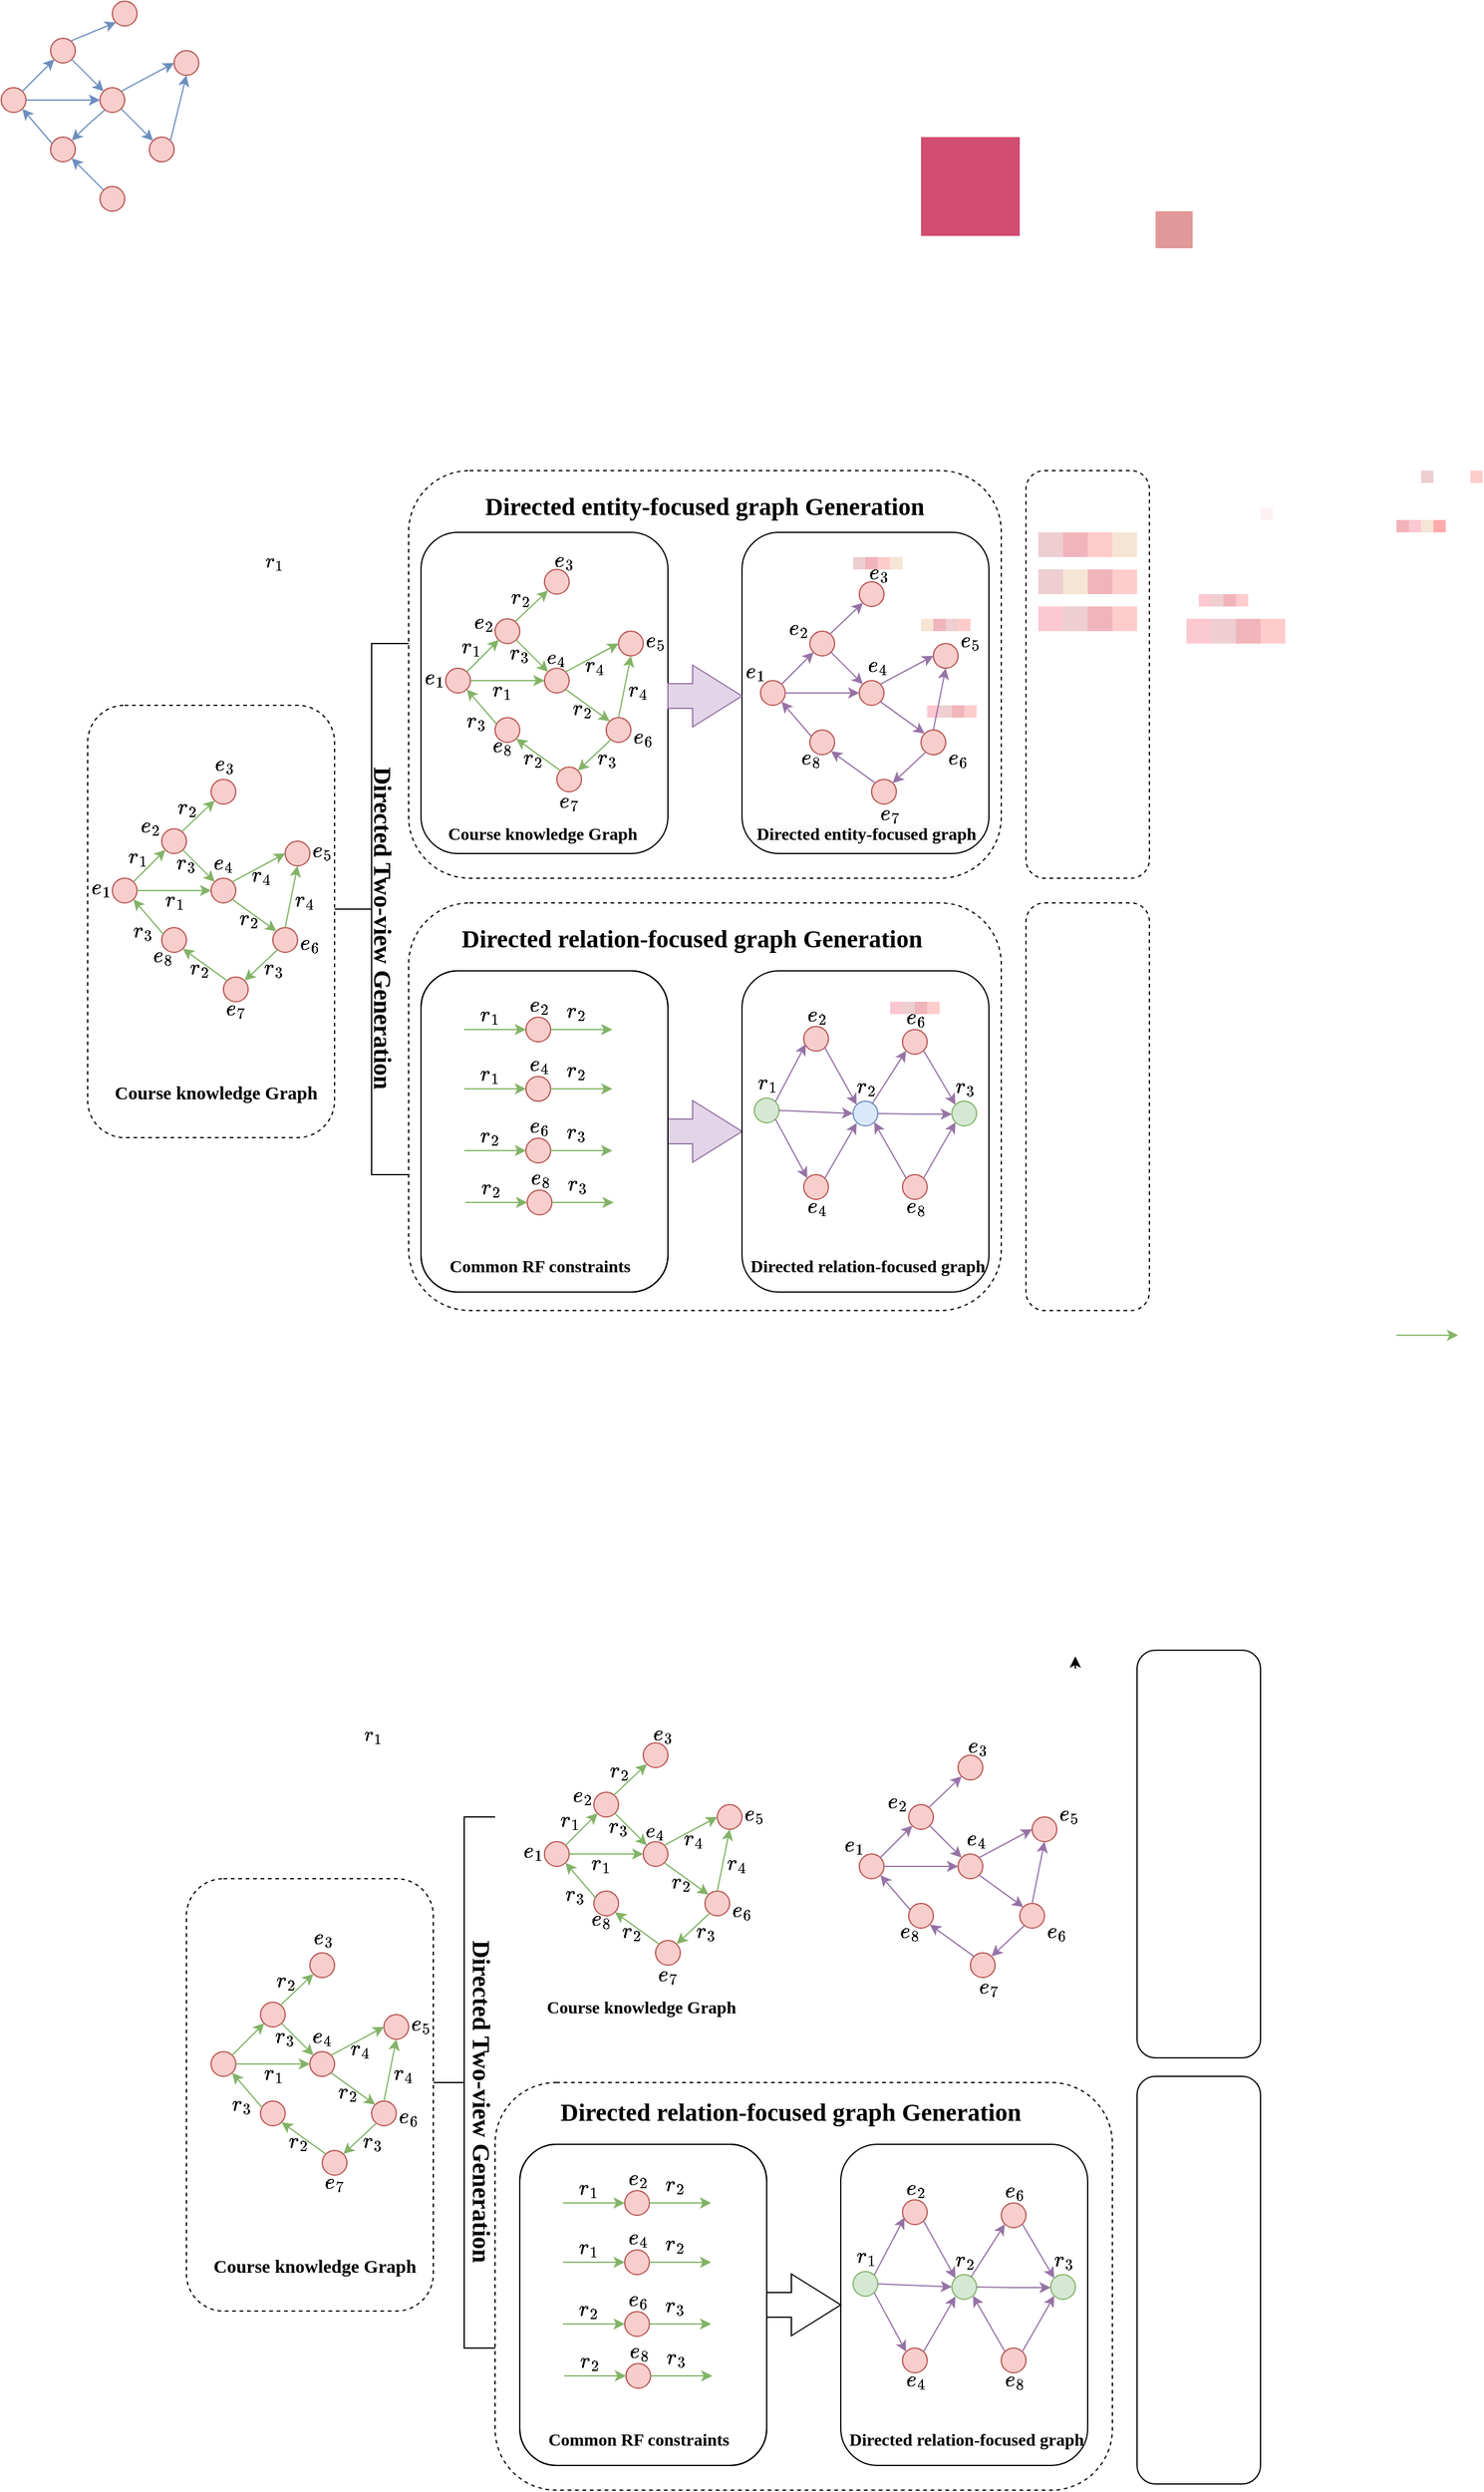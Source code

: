 <mxfile version="22.0.5" type="github">
  <diagram name="第 1 页" id="piLLw-E6jVOdjNVUG-Ox">
    <mxGraphModel dx="2607" dy="1447" grid="1" gridSize="10" guides="1" tooltips="1" connect="1" arrows="0" fold="1" page="0" pageScale="1" pageWidth="2339" pageHeight="3300" background="none" math="1" shadow="0">
      <root>
        <object label="" id="0">
          <mxCell />
        </object>
        <mxCell id="1" parent="0" />
        <mxCell id="hpY9JFB0E0xo4DSUjnvh-1" value="" style="ellipse;whiteSpace=wrap;html=1;aspect=fixed;fillColor=#f8cecc;strokeColor=#b85450;rounded=1;shadow=0;" parent="1" vertex="1">
          <mxGeometry x="170" y="240" width="20" height="20" as="geometry" />
        </mxCell>
        <mxCell id="hpY9JFB0E0xo4DSUjnvh-4" value="" style="ellipse;whiteSpace=wrap;html=1;aspect=fixed;fillColor=#f8cecc;strokeColor=#b85450;rounded=1;shadow=0;" parent="1" vertex="1">
          <mxGeometry x="110" y="270" width="20" height="20" as="geometry" />
        </mxCell>
        <mxCell id="hpY9JFB0E0xo4DSUjnvh-5" value="" style="ellipse;whiteSpace=wrap;html=1;aspect=fixed;fillColor=#f8cecc;strokeColor=#b85450;rounded=1;shadow=0;" parent="1" vertex="1">
          <mxGeometry x="70" y="230" width="20" height="20" as="geometry" />
        </mxCell>
        <mxCell id="hpY9JFB0E0xo4DSUjnvh-6" value="" style="ellipse;whiteSpace=wrap;html=1;aspect=fixed;fillColor=#f8cecc;strokeColor=#b85450;rounded=1;shadow=0;" parent="1" vertex="1">
          <mxGeometry x="70" y="310" width="20" height="20" as="geometry" />
        </mxCell>
        <mxCell id="hpY9JFB0E0xo4DSUjnvh-7" value="" style="ellipse;whiteSpace=wrap;html=1;aspect=fixed;fillColor=#f8cecc;strokeColor=#b85450;rounded=1;" parent="1" vertex="1">
          <mxGeometry x="30" y="270" width="20" height="20" as="geometry" />
        </mxCell>
        <mxCell id="hpY9JFB0E0xo4DSUjnvh-8" value="" style="ellipse;whiteSpace=wrap;html=1;aspect=fixed;fillColor=#f8cecc;strokeColor=#b85450;rounded=1;shadow=0;" parent="1" vertex="1">
          <mxGeometry x="150" y="310" width="20" height="20" as="geometry" />
        </mxCell>
        <mxCell id="6U4-HU9MkX2lUiN7e_bz-6" value="" style="endArrow=classic;html=1;rounded=1;fillColor=#dae8fc;strokeColor=#6c8ebf;shadow=0;" parent="1" edge="1">
          <mxGeometry width="50" height="50" relative="1" as="geometry">
            <mxPoint x="47" y="273" as="sourcePoint" />
            <mxPoint x="73" y="247" as="targetPoint" />
          </mxGeometry>
        </mxCell>
        <mxCell id="6U4-HU9MkX2lUiN7e_bz-7" value="" style="endArrow=classic;html=1;rounded=1;exitX=1;exitY=1;exitDx=0;exitDy=0;entryX=0;entryY=0;entryDx=0;entryDy=0;fillColor=#dae8fc;strokeColor=#6c8ebf;shadow=0;" parent="1" source="hpY9JFB0E0xo4DSUjnvh-5" target="hpY9JFB0E0xo4DSUjnvh-4" edge="1">
          <mxGeometry width="50" height="50" relative="1" as="geometry">
            <mxPoint x="90" y="250" as="sourcePoint" />
            <mxPoint x="110" y="270" as="targetPoint" />
          </mxGeometry>
        </mxCell>
        <mxCell id="6U4-HU9MkX2lUiN7e_bz-8" value="" style="endArrow=classic;html=1;rounded=1;exitX=0.062;exitY=0.262;exitDx=0;exitDy=0;exitPerimeter=0;entryX=1;entryY=1;entryDx=0;entryDy=0;fillColor=#dae8fc;strokeColor=#6c8ebf;shadow=0;" parent="1" source="hpY9JFB0E0xo4DSUjnvh-6" target="hpY9JFB0E0xo4DSUjnvh-7" edge="1">
          <mxGeometry width="50" height="50" relative="1" as="geometry">
            <mxPoint x="52.929" y="322.929" as="sourcePoint" />
            <mxPoint x="50" y="290" as="targetPoint" />
          </mxGeometry>
        </mxCell>
        <mxCell id="6U4-HU9MkX2lUiN7e_bz-9" value="" style="endArrow=classic;html=1;rounded=1;entryX=0;entryY=0.5;entryDx=0;entryDy=0;fillColor=#dae8fc;strokeColor=#6c8ebf;shadow=0;" parent="1" target="hpY9JFB0E0xo4DSUjnvh-4" edge="1">
          <mxGeometry width="50" height="50" relative="1" as="geometry">
            <mxPoint x="50" y="280" as="sourcePoint" />
            <mxPoint x="100" y="270" as="targetPoint" />
          </mxGeometry>
        </mxCell>
        <mxCell id="6U4-HU9MkX2lUiN7e_bz-10" value="" style="endArrow=classic;html=1;rounded=1;exitX=0.191;exitY=0.908;exitDx=0;exitDy=0;entryX=1;entryY=0;entryDx=0;entryDy=0;exitPerimeter=0;fillColor=#dae8fc;strokeColor=#6c8ebf;shadow=0;" parent="1" source="hpY9JFB0E0xo4DSUjnvh-4" target="hpY9JFB0E0xo4DSUjnvh-6" edge="1">
          <mxGeometry width="50" height="50" relative="1" as="geometry">
            <mxPoint x="116.469" y="287.071" as="sourcePoint" />
            <mxPoint x="123.54" y="320" as="targetPoint" />
            <Array as="points">
              <mxPoint x="100" y="300" />
            </Array>
          </mxGeometry>
        </mxCell>
        <mxCell id="6U4-HU9MkX2lUiN7e_bz-11" value="" style="endArrow=classic;html=1;rounded=1;entryX=0;entryY=0;entryDx=0;entryDy=0;exitX=1;exitY=1;exitDx=0;exitDy=0;fillColor=#dae8fc;strokeColor=#6c8ebf;shadow=0;" parent="1" source="hpY9JFB0E0xo4DSUjnvh-4" target="hpY9JFB0E0xo4DSUjnvh-8" edge="1">
          <mxGeometry width="50" height="50" relative="1" as="geometry">
            <mxPoint x="130" y="290" as="sourcePoint" />
            <mxPoint x="180" y="240" as="targetPoint" />
          </mxGeometry>
        </mxCell>
        <mxCell id="6U4-HU9MkX2lUiN7e_bz-16" value="" style="endArrow=classic;html=1;rounded=1;entryX=0.5;entryY=1;entryDx=0;entryDy=0;exitX=1;exitY=0;exitDx=0;exitDy=0;fillColor=#dae8fc;strokeColor=#6c8ebf;shadow=0;" parent="1" source="hpY9JFB0E0xo4DSUjnvh-8" target="hpY9JFB0E0xo4DSUjnvh-1" edge="1">
          <mxGeometry width="50" height="50" relative="1" as="geometry">
            <mxPoint x="160" y="310" as="sourcePoint" />
            <mxPoint x="210" y="260" as="targetPoint" />
            <Array as="points" />
          </mxGeometry>
        </mxCell>
        <mxCell id="6U4-HU9MkX2lUiN7e_bz-18" value="" style="ellipse;whiteSpace=wrap;html=1;aspect=fixed;fillColor=#f8cecc;strokeColor=#b85450;rounded=1;shadow=0;" parent="1" vertex="1">
          <mxGeometry x="110" y="350" width="20" height="20" as="geometry" />
        </mxCell>
        <mxCell id="6U4-HU9MkX2lUiN7e_bz-21" value="" style="endArrow=classic;html=1;rounded=1;entryX=1;entryY=1;entryDx=0;entryDy=0;exitX=0;exitY=0;exitDx=0;exitDy=0;fillColor=#dae8fc;strokeColor=#6c8ebf;shadow=0;" parent="1" source="6U4-HU9MkX2lUiN7e_bz-18" target="hpY9JFB0E0xo4DSUjnvh-6" edge="1">
          <mxGeometry width="50" height="50" relative="1" as="geometry">
            <mxPoint x="116.62" y="354.08" as="sourcePoint" />
            <mxPoint x="90" y="330" as="targetPoint" />
          </mxGeometry>
        </mxCell>
        <mxCell id="6U4-HU9MkX2lUiN7e_bz-22" value="" style="ellipse;whiteSpace=wrap;html=1;aspect=fixed;fillColor=#f8cecc;strokeColor=#b85450;rounded=1;shadow=0;" parent="1" vertex="1">
          <mxGeometry x="120" y="200" width="20" height="20" as="geometry" />
        </mxCell>
        <mxCell id="6U4-HU9MkX2lUiN7e_bz-23" value="" style="endArrow=classic;html=1;rounded=1;fillColor=#dae8fc;strokeColor=#6c8ebf;exitX=0.817;exitY=0.111;exitDx=0;exitDy=0;entryX=0;entryY=1;entryDx=0;entryDy=0;exitPerimeter=0;shadow=0;" parent="1" source="hpY9JFB0E0xo4DSUjnvh-5" target="6U4-HU9MkX2lUiN7e_bz-22" edge="1">
          <mxGeometry width="50" height="50" relative="1" as="geometry">
            <mxPoint x="84" y="230" as="sourcePoint" />
            <mxPoint x="110" y="204" as="targetPoint" />
          </mxGeometry>
        </mxCell>
        <mxCell id="rR9zOxLaAwv6oA9YiN3l-130" value="" style="rounded=1;whiteSpace=wrap;html=1;movable=1;resizable=1;rotatable=1;deletable=1;editable=1;locked=0;connectable=1;dashed=1;fillColor=none;" vertex="1" parent="1">
          <mxGeometry x="180" y="1720" width="200" height="350" as="geometry" />
        </mxCell>
        <mxCell id="rR9zOxLaAwv6oA9YiN3l-131" value="" style="ellipse;whiteSpace=wrap;html=1;aspect=fixed;fillColor=#f8cecc;strokeColor=#b85450;rounded=1;shadow=0;" vertex="1" parent="1">
          <mxGeometry x="340" y="1830" width="20" height="20" as="geometry" />
        </mxCell>
        <mxCell id="rR9zOxLaAwv6oA9YiN3l-132" value="" style="ellipse;whiteSpace=wrap;html=1;aspect=fixed;fillColor=#f8cecc;strokeColor=#b85450;rounded=1;shadow=0;" vertex="1" parent="1">
          <mxGeometry x="280" y="1860" width="20" height="20" as="geometry" />
        </mxCell>
        <mxCell id="rR9zOxLaAwv6oA9YiN3l-133" value="" style="ellipse;whiteSpace=wrap;html=1;aspect=fixed;fillColor=#f8cecc;strokeColor=#b85450;rounded=1;shadow=0;" vertex="1" parent="1">
          <mxGeometry x="240" y="1820" width="20" height="20" as="geometry" />
        </mxCell>
        <mxCell id="rR9zOxLaAwv6oA9YiN3l-134" value="" style="ellipse;whiteSpace=wrap;html=1;aspect=fixed;fillColor=#f8cecc;strokeColor=#b85450;rounded=1;shadow=0;" vertex="1" parent="1">
          <mxGeometry x="240" y="1900" width="20" height="20" as="geometry" />
        </mxCell>
        <mxCell id="rR9zOxLaAwv6oA9YiN3l-135" value="" style="ellipse;whiteSpace=wrap;html=1;aspect=fixed;fillColor=#f8cecc;strokeColor=#b85450;rounded=1;" vertex="1" parent="1">
          <mxGeometry x="200" y="1860" width="20" height="20" as="geometry" />
        </mxCell>
        <mxCell id="rR9zOxLaAwv6oA9YiN3l-136" value="" style="ellipse;whiteSpace=wrap;html=1;aspect=fixed;fillColor=#f8cecc;strokeColor=#b85450;rounded=1;shadow=0;" vertex="1" parent="1">
          <mxGeometry x="330" y="1900" width="20" height="20" as="geometry" />
        </mxCell>
        <mxCell id="rR9zOxLaAwv6oA9YiN3l-137" value="" style="endArrow=classic;html=1;rounded=1;fillColor=#d5e8d4;strokeColor=#82b366;shadow=0;" edge="1" parent="1">
          <mxGeometry width="50" height="50" relative="1" as="geometry">
            <mxPoint x="217" y="1863" as="sourcePoint" />
            <mxPoint x="243" y="1837" as="targetPoint" />
          </mxGeometry>
        </mxCell>
        <mxCell id="rR9zOxLaAwv6oA9YiN3l-138" value="" style="endArrow=classic;html=1;rounded=1;exitX=1;exitY=1;exitDx=0;exitDy=0;entryX=0;entryY=0;entryDx=0;entryDy=0;fillColor=#d5e8d4;strokeColor=#82b366;shadow=0;" edge="1" source="rR9zOxLaAwv6oA9YiN3l-133" target="rR9zOxLaAwv6oA9YiN3l-132" parent="1">
          <mxGeometry width="50" height="50" relative="1" as="geometry">
            <mxPoint x="260" y="1840" as="sourcePoint" />
            <mxPoint x="280" y="1860" as="targetPoint" />
          </mxGeometry>
        </mxCell>
        <mxCell id="rR9zOxLaAwv6oA9YiN3l-139" value="" style="endArrow=classic;html=1;rounded=1;exitX=0.062;exitY=0.262;exitDx=0;exitDy=0;exitPerimeter=0;entryX=1;entryY=1;entryDx=0;entryDy=0;fillColor=#d5e8d4;strokeColor=#82b366;shadow=0;" edge="1" source="rR9zOxLaAwv6oA9YiN3l-134" target="rR9zOxLaAwv6oA9YiN3l-135" parent="1">
          <mxGeometry width="50" height="50" relative="1" as="geometry">
            <mxPoint x="222.929" y="1912.929" as="sourcePoint" />
            <mxPoint x="220" y="1880" as="targetPoint" />
          </mxGeometry>
        </mxCell>
        <mxCell id="rR9zOxLaAwv6oA9YiN3l-140" value="" style="endArrow=classic;html=1;rounded=1;entryX=0;entryY=0.5;entryDx=0;entryDy=0;fillColor=#d5e8d4;strokeColor=#82b366;shadow=0;" edge="1" target="rR9zOxLaAwv6oA9YiN3l-132" parent="1">
          <mxGeometry width="50" height="50" relative="1" as="geometry">
            <mxPoint x="220" y="1870" as="sourcePoint" />
            <mxPoint x="270" y="1860" as="targetPoint" />
          </mxGeometry>
        </mxCell>
        <mxCell id="rR9zOxLaAwv6oA9YiN3l-141" value="" style="endArrow=classic;html=1;rounded=1;entryX=0;entryY=0;entryDx=0;entryDy=0;exitX=1;exitY=1;exitDx=0;exitDy=0;fillColor=#d5e8d4;strokeColor=#82b366;shadow=0;" edge="1" source="rR9zOxLaAwv6oA9YiN3l-132" target="rR9zOxLaAwv6oA9YiN3l-136" parent="1">
          <mxGeometry width="50" height="50" relative="1" as="geometry">
            <mxPoint x="300" y="1880" as="sourcePoint" />
            <mxPoint x="350" y="1830" as="targetPoint" />
          </mxGeometry>
        </mxCell>
        <mxCell id="rR9zOxLaAwv6oA9YiN3l-142" value="" style="endArrow=classic;html=1;rounded=1;entryX=0.5;entryY=1;entryDx=0;entryDy=0;exitX=0.5;exitY=0;exitDx=0;exitDy=0;fillColor=#d5e8d4;strokeColor=#82b366;shadow=0;" edge="1" source="rR9zOxLaAwv6oA9YiN3l-136" target="rR9zOxLaAwv6oA9YiN3l-131" parent="1">
          <mxGeometry width="50" height="50" relative="1" as="geometry">
            <mxPoint x="330" y="1900" as="sourcePoint" />
            <mxPoint x="380" y="1850" as="targetPoint" />
            <Array as="points" />
          </mxGeometry>
        </mxCell>
        <mxCell id="rR9zOxLaAwv6oA9YiN3l-143" value="" style="ellipse;whiteSpace=wrap;html=1;aspect=fixed;fillColor=#f8cecc;strokeColor=#b85450;rounded=1;shadow=0;" vertex="1" parent="1">
          <mxGeometry x="290" y="1940" width="20" height="20" as="geometry" />
        </mxCell>
        <mxCell id="rR9zOxLaAwv6oA9YiN3l-144" value="" style="endArrow=classic;html=1;rounded=1;entryX=1;entryY=1;entryDx=0;entryDy=0;exitX=0;exitY=0;exitDx=0;exitDy=0;fillColor=#d5e8d4;strokeColor=#82b366;shadow=0;" edge="1" source="rR9zOxLaAwv6oA9YiN3l-143" target="rR9zOxLaAwv6oA9YiN3l-134" parent="1">
          <mxGeometry width="50" height="50" relative="1" as="geometry">
            <mxPoint x="286.62" y="1944.08" as="sourcePoint" />
            <mxPoint x="260" y="1920" as="targetPoint" />
          </mxGeometry>
        </mxCell>
        <mxCell id="rR9zOxLaAwv6oA9YiN3l-145" value="" style="ellipse;whiteSpace=wrap;html=1;aspect=fixed;fillColor=#f8cecc;strokeColor=#b85450;rounded=1;shadow=0;" vertex="1" parent="1">
          <mxGeometry x="280" y="1780" width="20" height="20" as="geometry" />
        </mxCell>
        <mxCell id="rR9zOxLaAwv6oA9YiN3l-146" value="" style="endArrow=classic;html=1;rounded=1;fillColor=#d5e8d4;strokeColor=#82b366;exitX=0.817;exitY=0.111;exitDx=0;exitDy=0;entryX=0;entryY=1;entryDx=0;entryDy=0;exitPerimeter=0;shadow=0;" edge="1" source="rR9zOxLaAwv6oA9YiN3l-133" target="rR9zOxLaAwv6oA9YiN3l-145" parent="1">
          <mxGeometry width="50" height="50" relative="1" as="geometry">
            <mxPoint x="254" y="1820" as="sourcePoint" />
            <mxPoint x="280" y="1794" as="targetPoint" />
          </mxGeometry>
        </mxCell>
        <mxCell id="rR9zOxLaAwv6oA9YiN3l-147" value="" style="endArrow=classic;html=1;rounded=1;exitX=1;exitY=0;exitDx=0;exitDy=0;entryX=0;entryY=0.5;entryDx=0;entryDy=0;fillColor=#d5e8d4;strokeColor=#82b366;" edge="1" source="rR9zOxLaAwv6oA9YiN3l-132" target="rR9zOxLaAwv6oA9YiN3l-131" parent="1">
          <mxGeometry width="50" height="50" relative="1" as="geometry">
            <mxPoint x="400" y="1870" as="sourcePoint" />
            <mxPoint x="450" y="1820" as="targetPoint" />
          </mxGeometry>
        </mxCell>
        <mxCell id="rR9zOxLaAwv6oA9YiN3l-148" value="" style="endArrow=classic;html=1;rounded=0;entryX=1;entryY=0;entryDx=0;entryDy=0;exitX=0.188;exitY=0.895;exitDx=0;exitDy=0;exitPerimeter=0;fillColor=#d5e8d4;strokeColor=#82b366;" edge="1" source="rR9zOxLaAwv6oA9YiN3l-136" target="rR9zOxLaAwv6oA9YiN3l-143" parent="1">
          <mxGeometry width="50" height="50" relative="1" as="geometry">
            <mxPoint x="240" y="1980" as="sourcePoint" />
            <mxPoint x="290" y="1930" as="targetPoint" />
          </mxGeometry>
        </mxCell>
        <mxCell id="rR9zOxLaAwv6oA9YiN3l-149" value="&lt;div style=&quot;line-height: 2%;&quot;&gt;&lt;span style=&quot;background-color: initial;&quot;&gt;&lt;font style=&quot;font-size: 15px;&quot;&gt;$$e_{3}$$&lt;/font&gt;&lt;/span&gt;&lt;/div&gt;" style="text;html=1;align=right;verticalAlign=middle;resizable=0;points=[];autosize=1;strokeColor=none;fillColor=none;" vertex="1" parent="1">
          <mxGeometry x="210" y="1765" width="90" height="10" as="geometry" />
        </mxCell>
        <mxCell id="rR9zOxLaAwv6oA9YiN3l-150" value="&lt;div style=&quot;line-height: 0%;&quot;&gt;&lt;span style=&quot;background-color: initial;&quot;&gt;&lt;font style=&quot;font-size: 15px;&quot;&gt;$$e_{4}$$&lt;/font&gt;&lt;/span&gt;&lt;/div&gt;" style="text;html=1;align=left;verticalAlign=middle;resizable=0;points=[];autosize=1;strokeColor=none;fillColor=none;" vertex="1" parent="1">
          <mxGeometry x="280" y="1845" width="90" height="10" as="geometry" />
        </mxCell>
        <mxCell id="rR9zOxLaAwv6oA9YiN3l-151" value="&lt;div style=&quot;line-height: 0%;&quot;&gt;&lt;span style=&quot;background-color: initial;&quot;&gt;&lt;font style=&quot;font-size: 15px;&quot;&gt;$$e_{5}$$&lt;/font&gt;&lt;/span&gt;&lt;/div&gt;" style="text;html=1;align=left;verticalAlign=middle;resizable=0;points=[];autosize=1;strokeColor=none;fillColor=none;" vertex="1" parent="1">
          <mxGeometry x="360" y="1835" width="90" height="10" as="geometry" />
        </mxCell>
        <mxCell id="rR9zOxLaAwv6oA9YiN3l-152" value="&lt;div style=&quot;line-height: 0%;&quot;&gt;&lt;span style=&quot;background-color: initial;&quot;&gt;&lt;font style=&quot;font-size: 15px;&quot;&gt;$$e_{6}$$&lt;/font&gt;&lt;/span&gt;&lt;/div&gt;" style="text;html=1;align=left;verticalAlign=middle;resizable=0;points=[];autosize=1;strokeColor=none;fillColor=none;" vertex="1" parent="1">
          <mxGeometry x="350" y="1910" width="90" height="10" as="geometry" />
        </mxCell>
        <mxCell id="rR9zOxLaAwv6oA9YiN3l-153" value="&lt;div style=&quot;line-height: 0%;&quot;&gt;&lt;span style=&quot;background-color: initial;&quot;&gt;&lt;font style=&quot;font-size: 15px;&quot;&gt;$$e_{7}$$&lt;/font&gt;&lt;/span&gt;&lt;/div&gt;" style="text;html=1;align=left;verticalAlign=middle;resizable=0;points=[];autosize=1;strokeColor=none;fillColor=none;" vertex="1" parent="1">
          <mxGeometry x="290" y="1962.5" width="90" height="10" as="geometry" />
        </mxCell>
        <mxCell id="rR9zOxLaAwv6oA9YiN3l-154" value="&lt;div style=&quot;line-height: 0%;&quot;&gt;&lt;span style=&quot;background-color: initial;&quot;&gt;&lt;font style=&quot;font-size: 15px;&quot;&gt;$$r_{2}$$&lt;/font&gt;&lt;/span&gt;&lt;/div&gt;" style="text;html=1;align=right;verticalAlign=middle;resizable=0;points=[];autosize=1;strokeColor=none;fillColor=none;" vertex="1" parent="1">
          <mxGeometry x="180" y="1800" width="90" height="10" as="geometry" />
        </mxCell>
        <mxCell id="rR9zOxLaAwv6oA9YiN3l-155" value="&lt;div style=&quot;line-height: 0%;&quot;&gt;&lt;span style=&quot;background-color: initial;&quot;&gt;&lt;font style=&quot;font-size: 15px;&quot;&gt;$$r_{3}$$&lt;/font&gt;&lt;/span&gt;&lt;/div&gt;" style="text;html=1;align=left;verticalAlign=middle;resizable=0;points=[];autosize=1;strokeColor=none;fillColor=none;" vertex="1" parent="1">
          <mxGeometry x="250" y="1845" width="90" height="10" as="geometry" />
        </mxCell>
        <mxCell id="rR9zOxLaAwv6oA9YiN3l-156" value="&lt;div style=&quot;line-height: 0%;&quot;&gt;&lt;span style=&quot;background-color: initial;&quot;&gt;&lt;font style=&quot;font-size: 15px;&quot;&gt;$$r_{1}$$&lt;/font&gt;&lt;/span&gt;&lt;/div&gt;" style="text;html=1;align=right;verticalAlign=middle;resizable=0;points=[];autosize=1;strokeColor=none;fillColor=none;" vertex="1" parent="1">
          <mxGeometry x="170" y="1875" width="90" height="10" as="geometry" />
        </mxCell>
        <mxCell id="rR9zOxLaAwv6oA9YiN3l-157" value="&lt;div style=&quot;line-height: 0%;&quot;&gt;&lt;span style=&quot;background-color: initial;&quot;&gt;&lt;font style=&quot;font-size: 15px;&quot;&gt;$$r_{2}$$&lt;/font&gt;&lt;/span&gt;&lt;/div&gt;" style="text;html=1;align=right;verticalAlign=middle;resizable=0;points=[];autosize=1;strokeColor=none;fillColor=none;" vertex="1" parent="1">
          <mxGeometry x="230" y="1890" width="90" height="10" as="geometry" />
        </mxCell>
        <mxCell id="rR9zOxLaAwv6oA9YiN3l-158" value="&lt;div style=&quot;line-height: 0%;&quot;&gt;&lt;br&gt;&lt;/div&gt;" style="text;html=1;align=right;verticalAlign=middle;resizable=0;points=[];autosize=1;strokeColor=none;fillColor=none;" vertex="1" parent="1">
          <mxGeometry x="270" y="1890" width="20" height="10" as="geometry" />
        </mxCell>
        <mxCell id="rR9zOxLaAwv6oA9YiN3l-159" value="&lt;div style=&quot;line-height: 0%;&quot;&gt;&lt;span style=&quot;background-color: initial;&quot;&gt;&lt;font style=&quot;font-size: 15px;&quot;&gt;$$r_{3}$$&lt;/font&gt;&lt;/span&gt;&lt;/div&gt;" style="text;html=1;align=left;verticalAlign=middle;resizable=0;points=[];autosize=1;strokeColor=none;fillColor=none;" vertex="1" parent="1">
          <mxGeometry x="215" y="1900" width="90" height="10" as="geometry" />
        </mxCell>
        <mxCell id="rR9zOxLaAwv6oA9YiN3l-160" value="&lt;div style=&quot;line-height: 0%;&quot;&gt;&lt;span style=&quot;background-color: initial;&quot;&gt;&lt;font style=&quot;font-size: 15px;&quot;&gt;$$r_{3}$$&lt;/font&gt;&lt;/span&gt;&lt;/div&gt;" style="text;html=1;align=right;verticalAlign=middle;resizable=0;points=[];autosize=1;strokeColor=none;fillColor=none;" vertex="1" parent="1">
          <mxGeometry x="250" y="1930" width="90" height="10" as="geometry" />
        </mxCell>
        <mxCell id="rR9zOxLaAwv6oA9YiN3l-161" value="&lt;div style=&quot;line-height: 0%;&quot;&gt;&lt;span style=&quot;background-color: initial;&quot;&gt;&lt;font style=&quot;font-size: 15px;&quot;&gt;$$r_{2}$$&lt;/font&gt;&lt;/span&gt;&lt;/div&gt;" style="text;html=1;align=right;verticalAlign=middle;resizable=0;points=[];autosize=1;strokeColor=none;fillColor=none;" vertex="1" parent="1">
          <mxGeometry x="190" y="1930" width="90" height="10" as="geometry" />
        </mxCell>
        <mxCell id="rR9zOxLaAwv6oA9YiN3l-162" value="&lt;div style=&quot;line-height: 0%;&quot;&gt;&lt;span style=&quot;background-color: initial;&quot;&gt;&lt;font style=&quot;font-size: 15px;&quot;&gt;$$r_{4}$$&lt;/font&gt;&lt;/span&gt;&lt;/div&gt;" style="text;html=1;align=right;verticalAlign=middle;resizable=0;points=[];autosize=1;strokeColor=none;fillColor=none;" vertex="1" parent="1">
          <mxGeometry x="275" y="1875" width="90" height="10" as="geometry" />
        </mxCell>
        <mxCell id="rR9zOxLaAwv6oA9YiN3l-163" value="&lt;div style=&quot;line-height: 0%;&quot;&gt;&lt;span style=&quot;background-color: initial;&quot;&gt;&lt;font style=&quot;font-size: 15px;&quot;&gt;$$r_{4}$$&lt;/font&gt;&lt;/span&gt;&lt;/div&gt;" style="text;html=1;align=right;verticalAlign=middle;resizable=0;points=[];autosize=1;strokeColor=none;fillColor=none;" vertex="1" parent="1">
          <mxGeometry x="240" y="1855" width="90" height="10" as="geometry" />
        </mxCell>
        <mxCell id="rR9zOxLaAwv6oA9YiN3l-164" value="" style="strokeWidth=1;html=1;shape=mxgraph.flowchart.annotation_2;align=left;labelPosition=right;pointerEvents=1;" vertex="1" parent="1">
          <mxGeometry x="380" y="1670" width="50" height="430" as="geometry" />
        </mxCell>
        <mxCell id="rR9zOxLaAwv6oA9YiN3l-165" value="&lt;font size=&quot;1&quot; face=&quot;Times New Roman&quot;&gt;&lt;b style=&quot;font-size: 20px;&quot;&gt;Directed Two-view Generation&lt;/b&gt;&lt;/font&gt;" style="text;html=1;align=center;verticalAlign=middle;resizable=0;points=[];autosize=1;strokeColor=none;fillColor=none;rotation=90;" vertex="1" parent="1">
          <mxGeometry x="280" y="1880" width="280" height="40" as="geometry" />
        </mxCell>
        <mxCell id="rR9zOxLaAwv6oA9YiN3l-169" value="" style="rounded=1;whiteSpace=wrap;html=1;dashed=1;fillColor=none;" vertex="1" parent="1">
          <mxGeometry x="430" y="1885" width="500" height="330" as="geometry" />
        </mxCell>
        <mxCell id="rR9zOxLaAwv6oA9YiN3l-170" value="" style="rounded=1;whiteSpace=wrap;html=1;" vertex="1" parent="1">
          <mxGeometry x="450" y="1935" width="200" height="260" as="geometry" />
        </mxCell>
        <mxCell id="rR9zOxLaAwv6oA9YiN3l-171" value="" style="html=1;shadow=0;dashed=0;align=center;verticalAlign=middle;shape=mxgraph.arrows2.arrow;dy=0.6;dx=40;notch=0;" vertex="1" parent="1">
          <mxGeometry x="650" y="2040" width="60" height="50" as="geometry" />
        </mxCell>
        <mxCell id="rR9zOxLaAwv6oA9YiN3l-172" value="" style="rounded=1;whiteSpace=wrap;html=1;fillColor=none;" vertex="1" parent="1">
          <mxGeometry x="450" y="1935" width="200" height="260" as="geometry" />
        </mxCell>
        <mxCell id="rR9zOxLaAwv6oA9YiN3l-173" value="" style="rounded=1;whiteSpace=wrap;html=1;fillColor=none;" vertex="1" parent="1">
          <mxGeometry x="710" y="1935" width="200" height="260" as="geometry" />
        </mxCell>
        <mxCell id="rR9zOxLaAwv6oA9YiN3l-174" value="" style="ellipse;whiteSpace=wrap;html=1;aspect=fixed;fillColor=#f8cecc;strokeColor=#b85450;rounded=1;shadow=0;" vertex="1" parent="1">
          <mxGeometry x="610" y="1660" width="20" height="20" as="geometry" />
        </mxCell>
        <mxCell id="rR9zOxLaAwv6oA9YiN3l-175" value="" style="ellipse;whiteSpace=wrap;html=1;aspect=fixed;fillColor=#f8cecc;strokeColor=#b85450;rounded=1;shadow=0;" vertex="1" parent="1">
          <mxGeometry x="550" y="1690" width="20" height="20" as="geometry" />
        </mxCell>
        <mxCell id="rR9zOxLaAwv6oA9YiN3l-176" value="" style="ellipse;whiteSpace=wrap;html=1;aspect=fixed;fillColor=#f8cecc;strokeColor=#b85450;rounded=1;shadow=0;" vertex="1" parent="1">
          <mxGeometry x="510" y="1650" width="20" height="20" as="geometry" />
        </mxCell>
        <mxCell id="rR9zOxLaAwv6oA9YiN3l-177" value="" style="ellipse;whiteSpace=wrap;html=1;aspect=fixed;fillColor=#f8cecc;strokeColor=#b85450;rounded=1;shadow=0;" vertex="1" parent="1">
          <mxGeometry x="510" y="1730" width="20" height="20" as="geometry" />
        </mxCell>
        <mxCell id="rR9zOxLaAwv6oA9YiN3l-178" value="" style="ellipse;whiteSpace=wrap;html=1;aspect=fixed;fillColor=#f8cecc;strokeColor=#b85450;rounded=1;" vertex="1" parent="1">
          <mxGeometry x="470" y="1690" width="20" height="20" as="geometry" />
        </mxCell>
        <mxCell id="rR9zOxLaAwv6oA9YiN3l-179" value="" style="ellipse;whiteSpace=wrap;html=1;aspect=fixed;fillColor=#f8cecc;strokeColor=#b85450;rounded=1;shadow=0;" vertex="1" parent="1">
          <mxGeometry x="600" y="1730" width="20" height="20" as="geometry" />
        </mxCell>
        <mxCell id="rR9zOxLaAwv6oA9YiN3l-180" value="" style="endArrow=classic;html=1;rounded=1;fillColor=#d5e8d4;strokeColor=#82b366;shadow=0;" edge="1" parent="1">
          <mxGeometry width="50" height="50" relative="1" as="geometry">
            <mxPoint x="487" y="1693" as="sourcePoint" />
            <mxPoint x="513" y="1667" as="targetPoint" />
          </mxGeometry>
        </mxCell>
        <mxCell id="rR9zOxLaAwv6oA9YiN3l-181" value="" style="endArrow=classic;html=1;rounded=1;exitX=1;exitY=1;exitDx=0;exitDy=0;entryX=0;entryY=0;entryDx=0;entryDy=0;fillColor=#d5e8d4;strokeColor=#82b366;shadow=0;" edge="1" source="rR9zOxLaAwv6oA9YiN3l-176" target="rR9zOxLaAwv6oA9YiN3l-175" parent="1">
          <mxGeometry width="50" height="50" relative="1" as="geometry">
            <mxPoint x="530" y="1670" as="sourcePoint" />
            <mxPoint x="550" y="1690" as="targetPoint" />
          </mxGeometry>
        </mxCell>
        <mxCell id="rR9zOxLaAwv6oA9YiN3l-182" value="" style="endArrow=classic;html=1;rounded=1;exitX=0.062;exitY=0.262;exitDx=0;exitDy=0;exitPerimeter=0;entryX=1;entryY=1;entryDx=0;entryDy=0;fillColor=#d5e8d4;strokeColor=#82b366;shadow=0;" edge="1" source="rR9zOxLaAwv6oA9YiN3l-177" target="rR9zOxLaAwv6oA9YiN3l-178" parent="1">
          <mxGeometry width="50" height="50" relative="1" as="geometry">
            <mxPoint x="492.929" y="1742.929" as="sourcePoint" />
            <mxPoint x="490" y="1710" as="targetPoint" />
          </mxGeometry>
        </mxCell>
        <mxCell id="rR9zOxLaAwv6oA9YiN3l-183" value="" style="endArrow=classic;html=1;rounded=1;entryX=0;entryY=0.5;entryDx=0;entryDy=0;fillColor=#d5e8d4;strokeColor=#82b366;shadow=0;" edge="1" target="rR9zOxLaAwv6oA9YiN3l-175" parent="1">
          <mxGeometry width="50" height="50" relative="1" as="geometry">
            <mxPoint x="490" y="1700" as="sourcePoint" />
            <mxPoint x="540" y="1690" as="targetPoint" />
          </mxGeometry>
        </mxCell>
        <mxCell id="rR9zOxLaAwv6oA9YiN3l-184" value="" style="endArrow=classic;html=1;rounded=1;entryX=0;entryY=0;entryDx=0;entryDy=0;exitX=1;exitY=1;exitDx=0;exitDy=0;fillColor=#d5e8d4;strokeColor=#82b366;shadow=0;" edge="1" source="rR9zOxLaAwv6oA9YiN3l-175" target="rR9zOxLaAwv6oA9YiN3l-179" parent="1">
          <mxGeometry width="50" height="50" relative="1" as="geometry">
            <mxPoint x="570" y="1710" as="sourcePoint" />
            <mxPoint x="620" y="1660" as="targetPoint" />
          </mxGeometry>
        </mxCell>
        <mxCell id="rR9zOxLaAwv6oA9YiN3l-185" value="" style="endArrow=classic;html=1;rounded=1;entryX=0.5;entryY=1;entryDx=0;entryDy=0;exitX=0.5;exitY=0;exitDx=0;exitDy=0;fillColor=#d5e8d4;strokeColor=#82b366;shadow=0;" edge="1" source="rR9zOxLaAwv6oA9YiN3l-179" target="rR9zOxLaAwv6oA9YiN3l-174" parent="1">
          <mxGeometry width="50" height="50" relative="1" as="geometry">
            <mxPoint x="600" y="1730" as="sourcePoint" />
            <mxPoint x="650" y="1680" as="targetPoint" />
            <Array as="points" />
          </mxGeometry>
        </mxCell>
        <mxCell id="rR9zOxLaAwv6oA9YiN3l-186" value="" style="ellipse;whiteSpace=wrap;html=1;aspect=fixed;fillColor=#f8cecc;strokeColor=#b85450;rounded=1;shadow=0;" vertex="1" parent="1">
          <mxGeometry x="560" y="1770" width="20" height="20" as="geometry" />
        </mxCell>
        <mxCell id="rR9zOxLaAwv6oA9YiN3l-187" value="" style="endArrow=classic;html=1;rounded=1;entryX=1;entryY=1;entryDx=0;entryDy=0;exitX=0;exitY=0;exitDx=0;exitDy=0;fillColor=#d5e8d4;strokeColor=#82b366;shadow=0;" edge="1" source="rR9zOxLaAwv6oA9YiN3l-186" target="rR9zOxLaAwv6oA9YiN3l-177" parent="1">
          <mxGeometry width="50" height="50" relative="1" as="geometry">
            <mxPoint x="556.62" y="1774.08" as="sourcePoint" />
            <mxPoint x="530" y="1750" as="targetPoint" />
          </mxGeometry>
        </mxCell>
        <mxCell id="rR9zOxLaAwv6oA9YiN3l-188" value="" style="ellipse;whiteSpace=wrap;html=1;aspect=fixed;fillColor=#f8cecc;strokeColor=#b85450;rounded=1;shadow=0;" vertex="1" parent="1">
          <mxGeometry x="550" y="1610" width="20" height="20" as="geometry" />
        </mxCell>
        <mxCell id="rR9zOxLaAwv6oA9YiN3l-189" value="" style="endArrow=classic;html=1;rounded=1;fillColor=#d5e8d4;strokeColor=#82b366;exitX=0.817;exitY=0.111;exitDx=0;exitDy=0;entryX=0;entryY=1;entryDx=0;entryDy=0;exitPerimeter=0;shadow=0;" edge="1" source="rR9zOxLaAwv6oA9YiN3l-176" target="rR9zOxLaAwv6oA9YiN3l-188" parent="1">
          <mxGeometry width="50" height="50" relative="1" as="geometry">
            <mxPoint x="524" y="1650" as="sourcePoint" />
            <mxPoint x="550" y="1624" as="targetPoint" />
          </mxGeometry>
        </mxCell>
        <mxCell id="rR9zOxLaAwv6oA9YiN3l-190" value="" style="endArrow=classic;html=1;rounded=1;exitX=1;exitY=0;exitDx=0;exitDy=0;entryX=0;entryY=0.5;entryDx=0;entryDy=0;fillColor=#d5e8d4;strokeColor=#82b366;" edge="1" source="rR9zOxLaAwv6oA9YiN3l-175" target="rR9zOxLaAwv6oA9YiN3l-174" parent="1">
          <mxGeometry width="50" height="50" relative="1" as="geometry">
            <mxPoint x="670" y="1700" as="sourcePoint" />
            <mxPoint x="720" y="1650" as="targetPoint" />
          </mxGeometry>
        </mxCell>
        <mxCell id="rR9zOxLaAwv6oA9YiN3l-191" value="" style="endArrow=classic;html=1;rounded=0;entryX=1;entryY=0;entryDx=0;entryDy=0;exitX=0.188;exitY=0.895;exitDx=0;exitDy=0;exitPerimeter=0;fillColor=#d5e8d4;strokeColor=#82b366;" edge="1" source="rR9zOxLaAwv6oA9YiN3l-179" target="rR9zOxLaAwv6oA9YiN3l-186" parent="1">
          <mxGeometry width="50" height="50" relative="1" as="geometry">
            <mxPoint x="510" y="1810" as="sourcePoint" />
            <mxPoint x="560" y="1760" as="targetPoint" />
          </mxGeometry>
        </mxCell>
        <mxCell id="rR9zOxLaAwv6oA9YiN3l-192" value="&lt;div style=&quot;line-height: 2%;&quot;&gt;&lt;span style=&quot;background-color: initial;&quot;&gt;&lt;font style=&quot;font-size: 15px;&quot;&gt;$$e_{3}$$&lt;/font&gt;&lt;/span&gt;&lt;/div&gt;" style="text;html=1;align=right;verticalAlign=middle;resizable=0;points=[];autosize=1;strokeColor=none;fillColor=none;" vertex="1" parent="1">
          <mxGeometry x="485" y="1600" width="90" height="10" as="geometry" />
        </mxCell>
        <mxCell id="rR9zOxLaAwv6oA9YiN3l-193" value="&lt;div style=&quot;line-height: 0%;&quot;&gt;&lt;span style=&quot;background-color: initial;&quot;&gt;&lt;font style=&quot;font-size: 15px;&quot;&gt;$$e_{2}$$&lt;/font&gt;&lt;/span&gt;&lt;/div&gt;" style="text;html=1;align=right;verticalAlign=middle;resizable=0;points=[];autosize=1;strokeColor=none;fillColor=none;" vertex="1" parent="1">
          <mxGeometry x="420" y="1650" width="90" height="10" as="geometry" />
        </mxCell>
        <mxCell id="rR9zOxLaAwv6oA9YiN3l-194" value="&lt;div style=&quot;line-height: 0%;&quot;&gt;&lt;span style=&quot;background-color: initial;&quot;&gt;&lt;font style=&quot;font-size: 14px;&quot;&gt;$$e_{4}$$&lt;/font&gt;&lt;/span&gt;&lt;/div&gt;" style="text;html=1;align=left;verticalAlign=middle;resizable=0;points=[];autosize=1;strokeColor=none;fillColor=none;" vertex="1" parent="1">
          <mxGeometry x="550" y="1677.5" width="90" height="10" as="geometry" />
        </mxCell>
        <mxCell id="rR9zOxLaAwv6oA9YiN3l-195" value="&lt;div style=&quot;line-height: 0%;&quot;&gt;&lt;span style=&quot;background-color: initial;&quot;&gt;&lt;font style=&quot;font-size: 15px;&quot;&gt;$$e_{8}$$&lt;/font&gt;&lt;/span&gt;&lt;/div&gt;" style="text;html=1;align=right;verticalAlign=middle;resizable=0;points=[];autosize=1;strokeColor=none;fillColor=none;" vertex="1" parent="1">
          <mxGeometry x="435" y="1750" width="90" height="10" as="geometry" />
        </mxCell>
        <mxCell id="rR9zOxLaAwv6oA9YiN3l-196" value="&lt;div style=&quot;line-height: 0%;&quot;&gt;&lt;span style=&quot;background-color: initial;&quot;&gt;&lt;font style=&quot;font-size: 15px;&quot;&gt;$$r_{2}$$&lt;/font&gt;&lt;/span&gt;&lt;/div&gt;" style="text;html=1;align=right;verticalAlign=middle;resizable=0;points=[];autosize=1;strokeColor=none;fillColor=none;" vertex="1" parent="1">
          <mxGeometry x="450" y="1630" width="90" height="10" as="geometry" />
        </mxCell>
        <mxCell id="rR9zOxLaAwv6oA9YiN3l-197" value="&lt;div style=&quot;line-height: 0%;&quot;&gt;&lt;span style=&quot;background-color: initial;&quot;&gt;&lt;font style=&quot;font-size: 15px;&quot;&gt;$$r_{1}$$&lt;/font&gt;&lt;/span&gt;&lt;/div&gt;" style="text;html=1;align=right;verticalAlign=middle;resizable=0;points=[];autosize=1;strokeColor=none;fillColor=none;" vertex="1" parent="1">
          <mxGeometry x="410" y="1670" width="90" height="10" as="geometry" />
        </mxCell>
        <mxCell id="rR9zOxLaAwv6oA9YiN3l-198" value="&lt;div style=&quot;line-height: 0%;&quot;&gt;&lt;span style=&quot;background-color: initial;&quot;&gt;&lt;font style=&quot;font-size: 15px;&quot;&gt;$$r_{3}$$&lt;/font&gt;&lt;/span&gt;&lt;/div&gt;" style="text;html=1;align=left;verticalAlign=middle;resizable=0;points=[];autosize=1;strokeColor=none;fillColor=none;" vertex="1" parent="1">
          <mxGeometry x="520" y="1675" width="90" height="10" as="geometry" />
        </mxCell>
        <mxCell id="rR9zOxLaAwv6oA9YiN3l-199" value="&lt;div style=&quot;line-height: 0%;&quot;&gt;&lt;span style=&quot;background-color: initial;&quot;&gt;&lt;font style=&quot;font-size: 15px;&quot;&gt;$$r_{1}$$&lt;/font&gt;&lt;/span&gt;&lt;/div&gt;" style="text;html=1;align=right;verticalAlign=middle;resizable=0;points=[];autosize=1;strokeColor=none;fillColor=none;" vertex="1" parent="1">
          <mxGeometry x="435" y="1705" width="90" height="10" as="geometry" />
        </mxCell>
        <mxCell id="rR9zOxLaAwv6oA9YiN3l-200" value="&lt;div style=&quot;line-height: 0%;&quot;&gt;&lt;span style=&quot;background-color: initial;&quot;&gt;&lt;font style=&quot;font-size: 15px;&quot;&gt;$$r_{2}$$&lt;/font&gt;&lt;/span&gt;&lt;/div&gt;" style="text;html=1;align=right;verticalAlign=middle;resizable=0;points=[];autosize=1;strokeColor=none;fillColor=none;" vertex="1" parent="1">
          <mxGeometry x="500" y="1720" width="90" height="10" as="geometry" />
        </mxCell>
        <mxCell id="rR9zOxLaAwv6oA9YiN3l-201" value="&lt;div style=&quot;line-height: 0%;&quot;&gt;&lt;br&gt;&lt;/div&gt;" style="text;html=1;align=right;verticalAlign=middle;resizable=0;points=[];autosize=1;strokeColor=none;fillColor=none;" vertex="1" parent="1">
          <mxGeometry x="540" y="1720" width="20" height="10" as="geometry" />
        </mxCell>
        <mxCell id="rR9zOxLaAwv6oA9YiN3l-202" value="&lt;div style=&quot;line-height: 0%;&quot;&gt;&lt;span style=&quot;background-color: initial;&quot;&gt;&lt;font style=&quot;font-size: 15px;&quot;&gt;$$r_{3}$$&lt;/font&gt;&lt;/span&gt;&lt;/div&gt;" style="text;html=1;align=left;verticalAlign=middle;resizable=0;points=[];autosize=1;strokeColor=none;fillColor=none;" vertex="1" parent="1">
          <mxGeometry x="485" y="1730" width="90" height="10" as="geometry" />
        </mxCell>
        <mxCell id="rR9zOxLaAwv6oA9YiN3l-203" value="&lt;div style=&quot;line-height: 0%;&quot;&gt;&lt;span style=&quot;background-color: initial;&quot;&gt;&lt;font style=&quot;font-size: 15px;&quot;&gt;$$r_{3}$$&lt;/font&gt;&lt;/span&gt;&lt;/div&gt;" style="text;html=1;align=right;verticalAlign=middle;resizable=0;points=[];autosize=1;strokeColor=none;fillColor=none;" vertex="1" parent="1">
          <mxGeometry x="520" y="1760" width="90" height="10" as="geometry" />
        </mxCell>
        <mxCell id="rR9zOxLaAwv6oA9YiN3l-204" value="&lt;div style=&quot;line-height: 0%;&quot;&gt;&lt;span style=&quot;background-color: initial;&quot;&gt;&lt;font style=&quot;font-size: 15px;&quot;&gt;$$r_{2}$$&lt;/font&gt;&lt;/span&gt;&lt;/div&gt;" style="text;html=1;align=right;verticalAlign=middle;resizable=0;points=[];autosize=1;strokeColor=none;fillColor=none;" vertex="1" parent="1">
          <mxGeometry x="460" y="1760" width="90" height="10" as="geometry" />
        </mxCell>
        <mxCell id="rR9zOxLaAwv6oA9YiN3l-205" value="&lt;div style=&quot;line-height: 0%;&quot;&gt;&lt;span style=&quot;background-color: initial;&quot;&gt;&lt;font style=&quot;font-size: 15px;&quot;&gt;$$r_{4}$$&lt;/font&gt;&lt;/span&gt;&lt;/div&gt;" style="text;html=1;align=right;verticalAlign=middle;resizable=0;points=[];autosize=1;strokeColor=none;fillColor=none;" vertex="1" parent="1">
          <mxGeometry x="545" y="1705" width="90" height="10" as="geometry" />
        </mxCell>
        <mxCell id="rR9zOxLaAwv6oA9YiN3l-206" value="&lt;div style=&quot;line-height: 0%;&quot;&gt;&lt;span style=&quot;background-color: initial;&quot;&gt;&lt;font style=&quot;font-size: 15px;&quot;&gt;$$r_{4}$$&lt;/font&gt;&lt;/span&gt;&lt;/div&gt;" style="text;html=1;align=right;verticalAlign=middle;resizable=0;points=[];autosize=1;strokeColor=none;fillColor=none;" vertex="1" parent="1">
          <mxGeometry x="510" y="1685" width="90" height="10" as="geometry" />
        </mxCell>
        <mxCell id="rR9zOxLaAwv6oA9YiN3l-208" value="&lt;font style=&quot;font-size: 20px;&quot; face=&quot;Times New Roman&quot;&gt;&lt;b&gt;Directed relation-focused graph&amp;nbsp;&lt;/b&gt;&lt;/font&gt;&lt;b style=&quot;border-color: var(--border-color); font-family: &amp;quot;Times New Roman&amp;quot;; text-align: center; font-size: 20px;&quot;&gt;Generation&lt;/b&gt;" style="text;whiteSpace=wrap;html=1;" vertex="1" parent="1">
          <mxGeometry x="481" y="1890" width="404" height="40" as="geometry" />
        </mxCell>
        <mxCell id="rR9zOxLaAwv6oA9YiN3l-209" value="" style="ellipse;whiteSpace=wrap;html=1;aspect=fixed;fillColor=#f8cecc;strokeColor=#b85450;rounded=1;shadow=0;" vertex="1" parent="1">
          <mxGeometry x="535" y="1972.5" width="20" height="20" as="geometry" />
        </mxCell>
        <mxCell id="rR9zOxLaAwv6oA9YiN3l-210" value="" style="endArrow=classic;html=1;rounded=0;entryX=0;entryY=0.5;entryDx=0;entryDy=0;fillColor=#d5e8d4;strokeColor=#82b366;" edge="1" target="rR9zOxLaAwv6oA9YiN3l-209" parent="1">
          <mxGeometry width="50" height="50" relative="1" as="geometry">
            <mxPoint x="485" y="1982.5" as="sourcePoint" />
            <mxPoint x="315" y="1972.5" as="targetPoint" />
          </mxGeometry>
        </mxCell>
        <mxCell id="rR9zOxLaAwv6oA9YiN3l-211" value="" style="endArrow=classic;html=1;rounded=0;exitX=1;exitY=0.5;exitDx=0;exitDy=0;fillColor=#d5e8d4;strokeColor=#82b366;" edge="1" source="rR9zOxLaAwv6oA9YiN3l-209" parent="1">
          <mxGeometry width="50" height="50" relative="1" as="geometry">
            <mxPoint x="575" y="2012.5" as="sourcePoint" />
            <mxPoint x="605" y="1982.5" as="targetPoint" />
          </mxGeometry>
        </mxCell>
        <mxCell id="rR9zOxLaAwv6oA9YiN3l-212" value="&lt;div style=&quot;line-height: 0%;&quot;&gt;&lt;span style=&quot;background-color: initial;&quot;&gt;&lt;font style=&quot;font-size: 15px;&quot;&gt;$$e_{2}$$&lt;/font&gt;&lt;/span&gt;&lt;/div&gt;" style="text;html=1;align=right;verticalAlign=middle;resizable=0;points=[];autosize=1;strokeColor=none;fillColor=none;" vertex="1" parent="1">
          <mxGeometry x="465" y="1960" width="90" height="10" as="geometry" />
        </mxCell>
        <mxCell id="rR9zOxLaAwv6oA9YiN3l-213" value="&lt;div style=&quot;line-height: 10%;&quot;&gt;&lt;span style=&quot;background-color: initial;&quot;&gt;&lt;font style=&quot;font-size: 15px;&quot;&gt;$$r_{1}$$&lt;/font&gt;&lt;/span&gt;&lt;/div&gt;" style="text;html=1;align=right;verticalAlign=middle;resizable=0;points=[];autosize=1;strokeColor=none;fillColor=none;" vertex="1" parent="1">
          <mxGeometry x="425" y="1962.5" width="90" height="20" as="geometry" />
        </mxCell>
        <mxCell id="rR9zOxLaAwv6oA9YiN3l-214" value="&lt;div style=&quot;line-height: 0%;&quot;&gt;&lt;span style=&quot;background-color: initial;&quot;&gt;&lt;font style=&quot;font-size: 15px;&quot;&gt;$$r_{2}$$&lt;/font&gt;&lt;/span&gt;&lt;/div&gt;" style="text;html=1;align=right;verticalAlign=middle;resizable=0;points=[];autosize=1;strokeColor=none;fillColor=none;" vertex="1" parent="1">
          <mxGeometry x="495" y="1965" width="90" height="10" as="geometry" />
        </mxCell>
        <mxCell id="rR9zOxLaAwv6oA9YiN3l-215" value="" style="ellipse;whiteSpace=wrap;html=1;aspect=fixed;fillColor=#f8cecc;strokeColor=#b85450;rounded=1;shadow=0;" vertex="1" parent="1">
          <mxGeometry x="535" y="2020.5" width="20" height="20" as="geometry" />
        </mxCell>
        <mxCell id="rR9zOxLaAwv6oA9YiN3l-216" value="" style="endArrow=classic;html=1;rounded=0;entryX=0;entryY=0.5;entryDx=0;entryDy=0;fillColor=#d5e8d4;strokeColor=#82b366;" edge="1" target="rR9zOxLaAwv6oA9YiN3l-215" parent="1">
          <mxGeometry width="50" height="50" relative="1" as="geometry">
            <mxPoint x="485" y="2030.5" as="sourcePoint" />
            <mxPoint x="315" y="2020.5" as="targetPoint" />
          </mxGeometry>
        </mxCell>
        <mxCell id="rR9zOxLaAwv6oA9YiN3l-217" value="" style="endArrow=classic;html=1;rounded=0;exitX=1;exitY=0.5;exitDx=0;exitDy=0;fillColor=#d5e8d4;strokeColor=#82b366;" edge="1" source="rR9zOxLaAwv6oA9YiN3l-215" parent="1">
          <mxGeometry width="50" height="50" relative="1" as="geometry">
            <mxPoint x="575" y="2060.5" as="sourcePoint" />
            <mxPoint x="605" y="2030.5" as="targetPoint" />
          </mxGeometry>
        </mxCell>
        <mxCell id="rR9zOxLaAwv6oA9YiN3l-218" value="&lt;div style=&quot;line-height: 0%;&quot;&gt;&lt;span style=&quot;background-color: initial;&quot;&gt;&lt;font style=&quot;font-size: 15px;&quot;&gt;$$e_{4}$$&lt;/font&gt;&lt;/span&gt;&lt;/div&gt;" style="text;html=1;align=right;verticalAlign=middle;resizable=0;points=[];autosize=1;strokeColor=none;fillColor=none;" vertex="1" parent="1">
          <mxGeometry x="465" y="2008" width="90" height="10" as="geometry" />
        </mxCell>
        <mxCell id="rR9zOxLaAwv6oA9YiN3l-219" value="&lt;div style=&quot;line-height: 10%;&quot;&gt;&lt;span style=&quot;background-color: initial;&quot;&gt;&lt;font style=&quot;font-size: 15px;&quot;&gt;$$r_{1}$$&lt;/font&gt;&lt;/span&gt;&lt;/div&gt;" style="text;html=1;align=right;verticalAlign=middle;resizable=0;points=[];autosize=1;strokeColor=none;fillColor=none;" vertex="1" parent="1">
          <mxGeometry x="425" y="2010.5" width="90" height="20" as="geometry" />
        </mxCell>
        <mxCell id="rR9zOxLaAwv6oA9YiN3l-220" value="&lt;div style=&quot;line-height: 0%;&quot;&gt;&lt;span style=&quot;background-color: initial;&quot;&gt;&lt;font style=&quot;font-size: 15px;&quot;&gt;$$r_{2}$$&lt;/font&gt;&lt;/span&gt;&lt;/div&gt;" style="text;html=1;align=right;verticalAlign=middle;resizable=0;points=[];autosize=1;strokeColor=none;fillColor=none;" vertex="1" parent="1">
          <mxGeometry x="495" y="2013" width="90" height="10" as="geometry" />
        </mxCell>
        <mxCell id="rR9zOxLaAwv6oA9YiN3l-221" value="" style="ellipse;whiteSpace=wrap;html=1;aspect=fixed;fillColor=#f8cecc;strokeColor=#b85450;rounded=1;shadow=0;" vertex="1" parent="1">
          <mxGeometry x="535" y="2070.5" width="20" height="20" as="geometry" />
        </mxCell>
        <mxCell id="rR9zOxLaAwv6oA9YiN3l-222" value="" style="endArrow=classic;html=1;rounded=0;entryX=0;entryY=0.5;entryDx=0;entryDy=0;fillColor=#d5e8d4;strokeColor=#82b366;" edge="1" target="rR9zOxLaAwv6oA9YiN3l-221" parent="1">
          <mxGeometry width="50" height="50" relative="1" as="geometry">
            <mxPoint x="485" y="2080.5" as="sourcePoint" />
            <mxPoint x="315" y="2070.5" as="targetPoint" />
          </mxGeometry>
        </mxCell>
        <mxCell id="rR9zOxLaAwv6oA9YiN3l-223" value="" style="endArrow=classic;html=1;rounded=0;exitX=1;exitY=0.5;exitDx=0;exitDy=0;fillColor=#d5e8d4;strokeColor=#82b366;" edge="1" source="rR9zOxLaAwv6oA9YiN3l-221" parent="1">
          <mxGeometry width="50" height="50" relative="1" as="geometry">
            <mxPoint x="575" y="2110.5" as="sourcePoint" />
            <mxPoint x="605" y="2080.5" as="targetPoint" />
          </mxGeometry>
        </mxCell>
        <mxCell id="rR9zOxLaAwv6oA9YiN3l-224" value="&lt;div style=&quot;line-height: 0%;&quot;&gt;&lt;span style=&quot;background-color: initial;&quot;&gt;&lt;font style=&quot;font-size: 15px;&quot;&gt;$$e_{6}$$&lt;/font&gt;&lt;/span&gt;&lt;/div&gt;" style="text;html=1;align=right;verticalAlign=middle;resizable=0;points=[];autosize=1;strokeColor=none;fillColor=none;" vertex="1" parent="1">
          <mxGeometry x="465" y="2058" width="90" height="10" as="geometry" />
        </mxCell>
        <mxCell id="rR9zOxLaAwv6oA9YiN3l-225" value="&lt;div style=&quot;line-height: 10%;&quot;&gt;&lt;span style=&quot;background-color: initial;&quot;&gt;&lt;font style=&quot;font-size: 15px;&quot;&gt;$$r_{2}$$&lt;/font&gt;&lt;/span&gt;&lt;/div&gt;" style="text;html=1;align=right;verticalAlign=middle;resizable=0;points=[];autosize=1;strokeColor=none;fillColor=none;" vertex="1" parent="1">
          <mxGeometry x="425" y="2060.5" width="90" height="20" as="geometry" />
        </mxCell>
        <mxCell id="rR9zOxLaAwv6oA9YiN3l-226" value="&lt;div style=&quot;line-height: 0%;&quot;&gt;&lt;span style=&quot;background-color: initial;&quot;&gt;&lt;font style=&quot;font-size: 15px;&quot;&gt;$$r_{3}$$&lt;/font&gt;&lt;/span&gt;&lt;/div&gt;" style="text;html=1;align=right;verticalAlign=middle;resizable=0;points=[];autosize=1;strokeColor=none;fillColor=none;" vertex="1" parent="1">
          <mxGeometry x="495" y="2063" width="90" height="10" as="geometry" />
        </mxCell>
        <mxCell id="rR9zOxLaAwv6oA9YiN3l-227" value="&lt;div style=&quot;line-height: 0%;&quot;&gt;&lt;span style=&quot;background-color: initial;&quot;&gt;&lt;font style=&quot;font-size: 14px;&quot;&gt;$$r_{1}$$&lt;/font&gt;&lt;/span&gt;&lt;/div&gt;" style="text;html=1;align=right;verticalAlign=middle;resizable=0;points=[];autosize=1;strokeColor=none;fillColor=none;" vertex="1" parent="1">
          <mxGeometry x="260" y="1600" width="80" height="10" as="geometry" />
        </mxCell>
        <mxCell id="rR9zOxLaAwv6oA9YiN3l-228" value="&lt;div style=&quot;line-height: 0%;&quot;&gt;&lt;span style=&quot;background-color: initial;&quot;&gt;&lt;font style=&quot;font-size: 15px;&quot;&gt;$$e_{1}$$&lt;/font&gt;&lt;/span&gt;&lt;/div&gt;" style="text;html=1;align=right;verticalAlign=middle;resizable=0;points=[];autosize=1;strokeColor=none;fillColor=none;" vertex="1" parent="1">
          <mxGeometry x="380" y="1695" width="90" height="10" as="geometry" />
        </mxCell>
        <mxCell id="rR9zOxLaAwv6oA9YiN3l-229" value="&lt;div style=&quot;line-height: 0%;&quot;&gt;&lt;span style=&quot;background-color: initial;&quot;&gt;&lt;font style=&quot;font-size: 15px;&quot;&gt;$$e_{5}$$&lt;/font&gt;&lt;/span&gt;&lt;/div&gt;" style="text;html=1;align=left;verticalAlign=middle;resizable=0;points=[];autosize=1;strokeColor=none;fillColor=none;" vertex="1" parent="1">
          <mxGeometry x="630" y="1665" width="90" height="10" as="geometry" />
        </mxCell>
        <mxCell id="rR9zOxLaAwv6oA9YiN3l-230" value="&lt;div style=&quot;line-height: 0%;&quot;&gt;&lt;span style=&quot;background-color: initial;&quot;&gt;&lt;font style=&quot;font-size: 15px;&quot;&gt;$$e_{6}$$&lt;/font&gt;&lt;/span&gt;&lt;/div&gt;" style="text;html=1;align=left;verticalAlign=middle;resizable=0;points=[];autosize=1;strokeColor=none;fillColor=none;" vertex="1" parent="1">
          <mxGeometry x="620" y="1742.5" width="90" height="10" as="geometry" />
        </mxCell>
        <mxCell id="rR9zOxLaAwv6oA9YiN3l-231" value="&lt;div style=&quot;line-height: 0%;&quot;&gt;&lt;span style=&quot;background-color: initial;&quot;&gt;&lt;font style=&quot;font-size: 15px;&quot;&gt;$$e_{7}$$&lt;/font&gt;&lt;/span&gt;&lt;/div&gt;" style="text;html=1;align=left;verticalAlign=middle;resizable=0;points=[];autosize=1;strokeColor=none;fillColor=none;" vertex="1" parent="1">
          <mxGeometry x="560" y="1795" width="90" height="10" as="geometry" />
        </mxCell>
        <mxCell id="rR9zOxLaAwv6oA9YiN3l-232" value="" style="ellipse;whiteSpace=wrap;html=1;aspect=fixed;fillColor=#f8cecc;strokeColor=#b85450;rounded=1;shadow=0;" vertex="1" parent="1">
          <mxGeometry x="865" y="1670" width="20" height="20" as="geometry" />
        </mxCell>
        <mxCell id="rR9zOxLaAwv6oA9YiN3l-233" value="" style="ellipse;whiteSpace=wrap;html=1;aspect=fixed;fillColor=#f8cecc;strokeColor=#b85450;rounded=1;shadow=0;" vertex="1" parent="1">
          <mxGeometry x="805" y="1700" width="20" height="20" as="geometry" />
        </mxCell>
        <mxCell id="rR9zOxLaAwv6oA9YiN3l-234" value="" style="ellipse;whiteSpace=wrap;html=1;aspect=fixed;fillColor=#f8cecc;strokeColor=#b85450;rounded=1;shadow=0;" vertex="1" parent="1">
          <mxGeometry x="765" y="1660" width="20" height="20" as="geometry" />
        </mxCell>
        <mxCell id="rR9zOxLaAwv6oA9YiN3l-235" value="" style="ellipse;whiteSpace=wrap;html=1;aspect=fixed;fillColor=#f8cecc;strokeColor=#b85450;rounded=1;shadow=0;" vertex="1" parent="1">
          <mxGeometry x="765" y="1740" width="20" height="20" as="geometry" />
        </mxCell>
        <mxCell id="rR9zOxLaAwv6oA9YiN3l-236" value="" style="ellipse;whiteSpace=wrap;html=1;aspect=fixed;fillColor=#f8cecc;strokeColor=#b85450;rounded=1;" vertex="1" parent="1">
          <mxGeometry x="725" y="1700" width="20" height="20" as="geometry" />
        </mxCell>
        <mxCell id="rR9zOxLaAwv6oA9YiN3l-237" value="" style="ellipse;whiteSpace=wrap;html=1;aspect=fixed;fillColor=#f8cecc;strokeColor=#b85450;rounded=1;shadow=0;" vertex="1" parent="1">
          <mxGeometry x="855" y="1740" width="20" height="20" as="geometry" />
        </mxCell>
        <mxCell id="rR9zOxLaAwv6oA9YiN3l-238" value="" style="endArrow=classic;html=1;rounded=1;fillColor=#e1d5e7;strokeColor=#9673a6;shadow=0;" edge="1" parent="1">
          <mxGeometry width="50" height="50" relative="1" as="geometry">
            <mxPoint x="742" y="1703" as="sourcePoint" />
            <mxPoint x="768" y="1677" as="targetPoint" />
          </mxGeometry>
        </mxCell>
        <mxCell id="rR9zOxLaAwv6oA9YiN3l-239" value="" style="endArrow=classic;html=1;rounded=1;exitX=1;exitY=1;exitDx=0;exitDy=0;entryX=0;entryY=0;entryDx=0;entryDy=0;fillColor=#e1d5e7;strokeColor=#9673a6;shadow=0;" edge="1" source="rR9zOxLaAwv6oA9YiN3l-234" target="rR9zOxLaAwv6oA9YiN3l-233" parent="1">
          <mxGeometry width="50" height="50" relative="1" as="geometry">
            <mxPoint x="785" y="1680" as="sourcePoint" />
            <mxPoint x="805" y="1700" as="targetPoint" />
          </mxGeometry>
        </mxCell>
        <mxCell id="rR9zOxLaAwv6oA9YiN3l-240" value="" style="endArrow=classic;html=1;rounded=1;exitX=0.062;exitY=0.262;exitDx=0;exitDy=0;exitPerimeter=0;entryX=1;entryY=1;entryDx=0;entryDy=0;fillColor=#e1d5e7;strokeColor=#9673a6;shadow=0;" edge="1" source="rR9zOxLaAwv6oA9YiN3l-235" target="rR9zOxLaAwv6oA9YiN3l-236" parent="1">
          <mxGeometry width="50" height="50" relative="1" as="geometry">
            <mxPoint x="747.929" y="1752.929" as="sourcePoint" />
            <mxPoint x="745" y="1720" as="targetPoint" />
          </mxGeometry>
        </mxCell>
        <mxCell id="rR9zOxLaAwv6oA9YiN3l-241" value="" style="endArrow=classic;html=1;rounded=1;entryX=0;entryY=0.5;entryDx=0;entryDy=0;fillColor=#e1d5e7;strokeColor=#9673a6;shadow=0;" edge="1" target="rR9zOxLaAwv6oA9YiN3l-233" parent="1">
          <mxGeometry width="50" height="50" relative="1" as="geometry">
            <mxPoint x="745" y="1710" as="sourcePoint" />
            <mxPoint x="795" y="1700" as="targetPoint" />
          </mxGeometry>
        </mxCell>
        <mxCell id="rR9zOxLaAwv6oA9YiN3l-242" value="" style="endArrow=classic;html=1;rounded=1;entryX=0;entryY=0;entryDx=0;entryDy=0;exitX=1;exitY=1;exitDx=0;exitDy=0;fillColor=#e1d5e7;strokeColor=#9673a6;shadow=0;" edge="1" source="rR9zOxLaAwv6oA9YiN3l-233" target="rR9zOxLaAwv6oA9YiN3l-237" parent="1">
          <mxGeometry width="50" height="50" relative="1" as="geometry">
            <mxPoint x="825" y="1720" as="sourcePoint" />
            <mxPoint x="875" y="1670" as="targetPoint" />
          </mxGeometry>
        </mxCell>
        <mxCell id="rR9zOxLaAwv6oA9YiN3l-243" value="" style="endArrow=classic;html=1;rounded=1;entryX=0.5;entryY=1;entryDx=0;entryDy=0;exitX=0.5;exitY=0;exitDx=0;exitDy=0;fillColor=#e1d5e7;strokeColor=#9673a6;shadow=0;" edge="1" source="rR9zOxLaAwv6oA9YiN3l-237" target="rR9zOxLaAwv6oA9YiN3l-232" parent="1">
          <mxGeometry width="50" height="50" relative="1" as="geometry">
            <mxPoint x="855" y="1740" as="sourcePoint" />
            <mxPoint x="905" y="1690" as="targetPoint" />
            <Array as="points" />
          </mxGeometry>
        </mxCell>
        <mxCell id="rR9zOxLaAwv6oA9YiN3l-244" value="" style="ellipse;whiteSpace=wrap;html=1;aspect=fixed;fillColor=#f8cecc;strokeColor=#b85450;rounded=1;shadow=0;" vertex="1" parent="1">
          <mxGeometry x="815" y="1780" width="20" height="20" as="geometry" />
        </mxCell>
        <mxCell id="rR9zOxLaAwv6oA9YiN3l-245" value="" style="endArrow=classic;html=1;rounded=1;entryX=1;entryY=1;entryDx=0;entryDy=0;exitX=0;exitY=0;exitDx=0;exitDy=0;fillColor=#e1d5e7;strokeColor=#9673a6;shadow=0;" edge="1" source="rR9zOxLaAwv6oA9YiN3l-244" target="rR9zOxLaAwv6oA9YiN3l-235" parent="1">
          <mxGeometry width="50" height="50" relative="1" as="geometry">
            <mxPoint x="811.62" y="1784.08" as="sourcePoint" />
            <mxPoint x="785" y="1760" as="targetPoint" />
          </mxGeometry>
        </mxCell>
        <mxCell id="rR9zOxLaAwv6oA9YiN3l-246" value="" style="ellipse;whiteSpace=wrap;html=1;aspect=fixed;fillColor=#f8cecc;strokeColor=#b85450;rounded=1;shadow=0;" vertex="1" parent="1">
          <mxGeometry x="805" y="1620" width="20" height="20" as="geometry" />
        </mxCell>
        <mxCell id="rR9zOxLaAwv6oA9YiN3l-247" value="" style="endArrow=classic;html=1;rounded=1;fillColor=#e1d5e7;strokeColor=#9673a6;exitX=0.817;exitY=0.111;exitDx=0;exitDy=0;entryX=0;entryY=1;entryDx=0;entryDy=0;exitPerimeter=0;shadow=0;" edge="1" source="rR9zOxLaAwv6oA9YiN3l-234" target="rR9zOxLaAwv6oA9YiN3l-246" parent="1">
          <mxGeometry width="50" height="50" relative="1" as="geometry">
            <mxPoint x="779" y="1660" as="sourcePoint" />
            <mxPoint x="805" y="1634" as="targetPoint" />
          </mxGeometry>
        </mxCell>
        <mxCell id="rR9zOxLaAwv6oA9YiN3l-248" value="" style="endArrow=classic;html=1;rounded=1;exitX=1;exitY=0;exitDx=0;exitDy=0;entryX=0;entryY=0.5;entryDx=0;entryDy=0;fillColor=#e1d5e7;strokeColor=#9673a6;" edge="1" source="rR9zOxLaAwv6oA9YiN3l-233" target="rR9zOxLaAwv6oA9YiN3l-232" parent="1">
          <mxGeometry width="50" height="50" relative="1" as="geometry">
            <mxPoint x="925" y="1710" as="sourcePoint" />
            <mxPoint x="975" y="1660" as="targetPoint" />
          </mxGeometry>
        </mxCell>
        <mxCell id="rR9zOxLaAwv6oA9YiN3l-249" value="" style="endArrow=classic;html=1;rounded=0;entryX=1;entryY=0;entryDx=0;entryDy=0;exitX=0.188;exitY=0.895;exitDx=0;exitDy=0;exitPerimeter=0;fillColor=#e1d5e7;strokeColor=#9673a6;" edge="1" source="rR9zOxLaAwv6oA9YiN3l-237" target="rR9zOxLaAwv6oA9YiN3l-244" parent="1">
          <mxGeometry width="50" height="50" relative="1" as="geometry">
            <mxPoint x="765" y="1820" as="sourcePoint" />
            <mxPoint x="815" y="1770" as="targetPoint" />
          </mxGeometry>
        </mxCell>
        <mxCell id="rR9zOxLaAwv6oA9YiN3l-250" value="&lt;div style=&quot;line-height: 2%;&quot;&gt;&lt;span style=&quot;background-color: initial;&quot;&gt;&lt;font style=&quot;font-size: 15px;&quot;&gt;$$e_{3}$$&lt;/font&gt;&lt;/span&gt;&lt;/div&gt;" style="text;html=1;align=right;verticalAlign=middle;resizable=0;points=[];autosize=1;strokeColor=none;fillColor=none;" vertex="1" parent="1">
          <mxGeometry x="740" y="1610" width="90" height="10" as="geometry" />
        </mxCell>
        <mxCell id="rR9zOxLaAwv6oA9YiN3l-251" value="&lt;div style=&quot;line-height: 0%;&quot;&gt;&lt;span style=&quot;background-color: initial;&quot;&gt;&lt;font style=&quot;font-size: 15px;&quot;&gt;$$e_{4}$$&lt;/font&gt;&lt;/span&gt;&lt;/div&gt;" style="text;html=1;align=left;verticalAlign=middle;resizable=0;points=[];autosize=1;strokeColor=none;fillColor=none;" vertex="1" parent="1">
          <mxGeometry x="810" y="1685" width="90" height="10" as="geometry" />
        </mxCell>
        <mxCell id="rR9zOxLaAwv6oA9YiN3l-252" value="&lt;div style=&quot;line-height: 0%;&quot;&gt;&lt;span style=&quot;background-color: initial;&quot;&gt;&lt;font style=&quot;font-size: 15px;&quot;&gt;$$e_{8}$$&lt;/font&gt;&lt;/span&gt;&lt;/div&gt;" style="text;html=1;align=right;verticalAlign=middle;resizable=0;points=[];autosize=1;strokeColor=none;fillColor=none;" vertex="1" parent="1">
          <mxGeometry x="685" y="1760" width="90" height="10" as="geometry" />
        </mxCell>
        <mxCell id="rR9zOxLaAwv6oA9YiN3l-253" value="&lt;div style=&quot;line-height: 0%;&quot;&gt;&lt;br&gt;&lt;/div&gt;" style="text;html=1;align=right;verticalAlign=middle;resizable=0;points=[];autosize=1;strokeColor=none;fillColor=none;" vertex="1" parent="1">
          <mxGeometry x="775" y="1640" width="20" height="10" as="geometry" />
        </mxCell>
        <mxCell id="rR9zOxLaAwv6oA9YiN3l-254" value="&lt;div style=&quot;line-height: 0%;&quot;&gt;&lt;br&gt;&lt;/div&gt;" style="text;html=1;align=left;verticalAlign=middle;resizable=0;points=[];autosize=1;strokeColor=none;fillColor=none;" vertex="1" parent="1">
          <mxGeometry x="785" y="1675" width="20" height="10" as="geometry" />
        </mxCell>
        <mxCell id="rR9zOxLaAwv6oA9YiN3l-255" value="&lt;div style=&quot;line-height: 0%;&quot;&gt;&lt;br&gt;&lt;/div&gt;" style="text;html=1;align=right;verticalAlign=middle;resizable=0;points=[];autosize=1;strokeColor=none;fillColor=none;" vertex="1" parent="1">
          <mxGeometry x="765" y="1710" width="20" height="10" as="geometry" />
        </mxCell>
        <mxCell id="rR9zOxLaAwv6oA9YiN3l-256" value="&lt;div style=&quot;line-height: 0%;&quot;&gt;&lt;br&gt;&lt;/div&gt;" style="text;html=1;align=right;verticalAlign=middle;resizable=0;points=[];autosize=1;strokeColor=none;fillColor=none;" vertex="1" parent="1">
          <mxGeometry x="825" y="1730" width="20" height="10" as="geometry" />
        </mxCell>
        <mxCell id="rR9zOxLaAwv6oA9YiN3l-257" value="&lt;div style=&quot;line-height: 0%;&quot;&gt;&lt;br&gt;&lt;/div&gt;" style="text;html=1;align=right;verticalAlign=middle;resizable=0;points=[];autosize=1;strokeColor=none;fillColor=none;" vertex="1" parent="1">
          <mxGeometry x="795" y="1730" width="20" height="10" as="geometry" />
        </mxCell>
        <mxCell id="rR9zOxLaAwv6oA9YiN3l-258" value="&lt;div style=&quot;line-height: 0%;&quot;&gt;&lt;br&gt;&lt;/div&gt;" style="text;html=1;align=left;verticalAlign=middle;resizable=0;points=[];autosize=1;strokeColor=none;fillColor=none;" vertex="1" parent="1">
          <mxGeometry x="740" y="1740" width="20" height="10" as="geometry" />
        </mxCell>
        <mxCell id="rR9zOxLaAwv6oA9YiN3l-259" value="&lt;div style=&quot;line-height: 0%;&quot;&gt;&lt;br&gt;&lt;/div&gt;" style="text;html=1;align=right;verticalAlign=middle;resizable=0;points=[];autosize=1;strokeColor=none;fillColor=none;" vertex="1" parent="1">
          <mxGeometry x="845" y="1770" width="20" height="10" as="geometry" />
        </mxCell>
        <mxCell id="rR9zOxLaAwv6oA9YiN3l-260" value="&lt;div style=&quot;line-height: 0%;&quot;&gt;&lt;br&gt;&lt;/div&gt;" style="text;html=1;align=right;verticalAlign=middle;resizable=0;points=[];autosize=1;strokeColor=none;fillColor=none;" vertex="1" parent="1">
          <mxGeometry x="785" y="1770" width="20" height="10" as="geometry" />
        </mxCell>
        <mxCell id="rR9zOxLaAwv6oA9YiN3l-261" value="&lt;div style=&quot;line-height: 0%;&quot;&gt;&lt;br&gt;&lt;/div&gt;" style="text;html=1;align=right;verticalAlign=middle;resizable=0;points=[];autosize=1;strokeColor=none;fillColor=none;" vertex="1" parent="1">
          <mxGeometry x="870" y="1715" width="20" height="10" as="geometry" />
        </mxCell>
        <mxCell id="rR9zOxLaAwv6oA9YiN3l-262" value="&lt;div style=&quot;line-height: 0%;&quot;&gt;&lt;br&gt;&lt;/div&gt;" style="text;html=1;align=right;verticalAlign=middle;resizable=0;points=[];autosize=1;strokeColor=none;fillColor=none;" vertex="1" parent="1">
          <mxGeometry x="825" y="1680" width="20" height="10" as="geometry" />
        </mxCell>
        <mxCell id="rR9zOxLaAwv6oA9YiN3l-263" value="&lt;div style=&quot;line-height: 0%;&quot;&gt;&lt;span style=&quot;background-color: initial;&quot;&gt;&lt;font style=&quot;font-size: 15px;&quot;&gt;$$e_{2}$$&lt;/font&gt;&lt;/span&gt;&lt;/div&gt;" style="text;html=1;align=right;verticalAlign=middle;resizable=0;points=[];autosize=1;strokeColor=none;fillColor=none;" vertex="1" parent="1">
          <mxGeometry x="675" y="1655" width="90" height="10" as="geometry" />
        </mxCell>
        <mxCell id="rR9zOxLaAwv6oA9YiN3l-264" value="&lt;div style=&quot;line-height: 0%;&quot;&gt;&lt;span style=&quot;background-color: initial;&quot;&gt;&lt;font style=&quot;font-size: 15px;&quot;&gt;$$e_{1}$$&lt;/font&gt;&lt;/span&gt;&lt;/div&gt;" style="text;html=1;align=right;verticalAlign=middle;resizable=0;points=[];autosize=1;strokeColor=none;fillColor=none;" vertex="1" parent="1">
          <mxGeometry x="640" y="1690" width="90" height="10" as="geometry" />
        </mxCell>
        <mxCell id="rR9zOxLaAwv6oA9YiN3l-265" value="&lt;div style=&quot;line-height: 0%;&quot;&gt;&lt;span style=&quot;background-color: initial;&quot;&gt;&lt;font style=&quot;font-size: 15px;&quot;&gt;$$e_{7}$$&lt;/font&gt;&lt;/span&gt;&lt;/div&gt;" style="text;html=1;align=left;verticalAlign=middle;resizable=0;points=[];autosize=1;strokeColor=none;fillColor=none;" vertex="1" parent="1">
          <mxGeometry x="820" y="1805" width="90" height="10" as="geometry" />
        </mxCell>
        <mxCell id="rR9zOxLaAwv6oA9YiN3l-266" value="&lt;div style=&quot;line-height: 0%;&quot;&gt;&lt;span style=&quot;background-color: initial;&quot;&gt;&lt;font style=&quot;font-size: 15px;&quot;&gt;$$e_{6}$$&lt;/font&gt;&lt;/span&gt;&lt;/div&gt;" style="text;html=1;align=left;verticalAlign=middle;resizable=0;points=[];autosize=1;strokeColor=none;fillColor=none;" vertex="1" parent="1">
          <mxGeometry x="875" y="1760" width="90" height="10" as="geometry" />
        </mxCell>
        <mxCell id="rR9zOxLaAwv6oA9YiN3l-267" value="&lt;div style=&quot;line-height: 0%;&quot;&gt;&lt;span style=&quot;background-color: initial;&quot;&gt;&lt;font style=&quot;font-size: 15px;&quot;&gt;$$e_{5}$$&lt;/font&gt;&lt;/span&gt;&lt;/div&gt;" style="text;html=1;align=left;verticalAlign=middle;resizable=0;points=[];autosize=1;strokeColor=none;fillColor=none;" vertex="1" parent="1">
          <mxGeometry x="885" y="1665" width="90" height="10" as="geometry" />
        </mxCell>
        <mxCell id="rR9zOxLaAwv6oA9YiN3l-269" value="" style="ellipse;whiteSpace=wrap;html=1;aspect=fixed;fillColor=#f8cecc;strokeColor=#b85450;rounded=1;shadow=0;" vertex="1" parent="1">
          <mxGeometry x="536" y="2112.5" width="20" height="20" as="geometry" />
        </mxCell>
        <mxCell id="rR9zOxLaAwv6oA9YiN3l-270" value="" style="endArrow=classic;html=1;rounded=0;entryX=0;entryY=0.5;entryDx=0;entryDy=0;fillColor=#d5e8d4;strokeColor=#82b366;" edge="1" target="rR9zOxLaAwv6oA9YiN3l-269" parent="1">
          <mxGeometry width="50" height="50" relative="1" as="geometry">
            <mxPoint x="486" y="2122.5" as="sourcePoint" />
            <mxPoint x="316" y="2112.5" as="targetPoint" />
          </mxGeometry>
        </mxCell>
        <mxCell id="rR9zOxLaAwv6oA9YiN3l-271" value="" style="endArrow=classic;html=1;rounded=0;exitX=1;exitY=0.5;exitDx=0;exitDy=0;fillColor=#d5e8d4;strokeColor=#82b366;" edge="1" source="rR9zOxLaAwv6oA9YiN3l-269" parent="1">
          <mxGeometry width="50" height="50" relative="1" as="geometry">
            <mxPoint x="576" y="2152.5" as="sourcePoint" />
            <mxPoint x="606" y="2122.5" as="targetPoint" />
          </mxGeometry>
        </mxCell>
        <mxCell id="rR9zOxLaAwv6oA9YiN3l-272" value="&lt;div style=&quot;line-height: 0%;&quot;&gt;&lt;span style=&quot;background-color: initial;&quot;&gt;&lt;font style=&quot;font-size: 15px;&quot;&gt;$$e_{8}$$&lt;/font&gt;&lt;/span&gt;&lt;/div&gt;" style="text;html=1;align=right;verticalAlign=middle;resizable=0;points=[];autosize=1;strokeColor=none;fillColor=none;" vertex="1" parent="1">
          <mxGeometry x="466" y="2100" width="90" height="10" as="geometry" />
        </mxCell>
        <mxCell id="rR9zOxLaAwv6oA9YiN3l-273" value="&lt;div style=&quot;line-height: 10%;&quot;&gt;&lt;span style=&quot;background-color: initial;&quot;&gt;&lt;font style=&quot;font-size: 15px;&quot;&gt;$$r_{2}$$&lt;/font&gt;&lt;/span&gt;&lt;/div&gt;" style="text;html=1;align=right;verticalAlign=middle;resizable=0;points=[];autosize=1;strokeColor=none;fillColor=none;" vertex="1" parent="1">
          <mxGeometry x="426" y="2102.5" width="90" height="20" as="geometry" />
        </mxCell>
        <mxCell id="rR9zOxLaAwv6oA9YiN3l-274" value="&lt;div style=&quot;line-height: 0%;&quot;&gt;&lt;span style=&quot;background-color: initial;&quot;&gt;&lt;font style=&quot;font-size: 15px;&quot;&gt;$$r_{3}$$&lt;/font&gt;&lt;/span&gt;&lt;/div&gt;" style="text;html=1;align=right;verticalAlign=middle;resizable=0;points=[];autosize=1;strokeColor=none;fillColor=none;" vertex="1" parent="1">
          <mxGeometry x="496" y="2105" width="90" height="10" as="geometry" />
        </mxCell>
        <mxCell id="rR9zOxLaAwv6oA9YiN3l-275" value="" style="ellipse;whiteSpace=wrap;html=1;aspect=fixed;fillColor=#d5e8d4;strokeColor=#82b366;rounded=1;shadow=0;" vertex="1" parent="1">
          <mxGeometry x="800" y="2040.5" width="20" height="20" as="geometry" />
        </mxCell>
        <mxCell id="rR9zOxLaAwv6oA9YiN3l-276" value="" style="ellipse;whiteSpace=wrap;html=1;aspect=fixed;fillColor=#f8cecc;strokeColor=#b85450;rounded=1;shadow=0;" vertex="1" parent="1">
          <mxGeometry x="760" y="1980" width="20" height="20" as="geometry" />
        </mxCell>
        <mxCell id="rR9zOxLaAwv6oA9YiN3l-277" value="" style="ellipse;whiteSpace=wrap;html=1;aspect=fixed;fillColor=#d5e8d4;strokeColor=#82b366;rounded=1;shadow=0;" vertex="1" parent="1">
          <mxGeometry x="720" y="2038" width="20" height="20" as="geometry" />
        </mxCell>
        <mxCell id="rR9zOxLaAwv6oA9YiN3l-278" value="" style="ellipse;whiteSpace=wrap;html=1;aspect=fixed;fillColor=#f8cecc;strokeColor=#b85450;rounded=1;shadow=0;" vertex="1" parent="1">
          <mxGeometry x="840" y="1982.5" width="20" height="20" as="geometry" />
        </mxCell>
        <mxCell id="rR9zOxLaAwv6oA9YiN3l-279" value="" style="ellipse;whiteSpace=wrap;html=1;aspect=fixed;fillColor=#d5e8d4;strokeColor=#82b366;rounded=1;shadow=0;" vertex="1" parent="1">
          <mxGeometry x="880" y="2040.5" width="20" height="20" as="geometry" />
        </mxCell>
        <mxCell id="rR9zOxLaAwv6oA9YiN3l-280" value="" style="ellipse;whiteSpace=wrap;html=1;aspect=fixed;fillColor=#f8cecc;strokeColor=#b85450;rounded=1;shadow=0;" vertex="1" parent="1">
          <mxGeometry x="760" y="2100" width="20" height="20" as="geometry" />
        </mxCell>
        <mxCell id="rR9zOxLaAwv6oA9YiN3l-281" value="" style="ellipse;whiteSpace=wrap;html=1;aspect=fixed;fillColor=#f8cecc;strokeColor=#b85450;rounded=1;shadow=0;" vertex="1" parent="1">
          <mxGeometry x="840" y="2100" width="20" height="20" as="geometry" />
        </mxCell>
        <mxCell id="rR9zOxLaAwv6oA9YiN3l-282" value="" style="endArrow=classic;html=1;rounded=0;exitX=1;exitY=0;exitDx=0;exitDy=0;entryX=0.081;entryY=0.714;entryDx=0;entryDy=0;entryPerimeter=0;fillColor=#e1d5e7;strokeColor=#9673a6;" edge="1" source="rR9zOxLaAwv6oA9YiN3l-277" target="rR9zOxLaAwv6oA9YiN3l-276" parent="1">
          <mxGeometry width="50" height="50" relative="1" as="geometry">
            <mxPoint x="710" y="2045" as="sourcePoint" />
            <mxPoint x="760" y="1995" as="targetPoint" />
          </mxGeometry>
        </mxCell>
        <mxCell id="rR9zOxLaAwv6oA9YiN3l-283" value="" style="endArrow=classic;html=1;rounded=0;exitX=1;exitY=1;exitDx=0;exitDy=0;entryX=0;entryY=0;entryDx=0;entryDy=0;fillColor=#e1d5e7;strokeColor=#9673a6;" edge="1" source="rR9zOxLaAwv6oA9YiN3l-276" target="rR9zOxLaAwv6oA9YiN3l-275" parent="1">
          <mxGeometry width="50" height="50" relative="1" as="geometry">
            <mxPoint x="990" y="1940" as="sourcePoint" />
            <mxPoint x="1015" y="1893" as="targetPoint" />
          </mxGeometry>
        </mxCell>
        <mxCell id="rR9zOxLaAwv6oA9YiN3l-284" value="" style="endArrow=classic;html=1;rounded=0;entryX=0;entryY=1;entryDx=0;entryDy=0;exitX=0.779;exitY=0.093;exitDx=0;exitDy=0;exitPerimeter=0;fillColor=#e1d5e7;strokeColor=#9673a6;" edge="1" source="rR9zOxLaAwv6oA9YiN3l-275" target="rR9zOxLaAwv6oA9YiN3l-278" parent="1">
          <mxGeometry width="50" height="50" relative="1" as="geometry">
            <mxPoint x="815" y="2043" as="sourcePoint" />
            <mxPoint x="840" y="2000" as="targetPoint" />
          </mxGeometry>
        </mxCell>
        <mxCell id="rR9zOxLaAwv6oA9YiN3l-285" value="" style="endArrow=classic;html=1;rounded=0;exitX=1;exitY=1;exitDx=0;exitDy=0;entryX=0;entryY=0;entryDx=0;entryDy=0;fillColor=#e1d5e7;strokeColor=#9673a6;" edge="1" source="rR9zOxLaAwv6oA9YiN3l-278" target="rR9zOxLaAwv6oA9YiN3l-279" parent="1">
          <mxGeometry width="50" height="50" relative="1" as="geometry">
            <mxPoint x="857.071" y="2002.501" as="sourcePoint" />
            <mxPoint x="880" y="2042.93" as="targetPoint" />
          </mxGeometry>
        </mxCell>
        <mxCell id="rR9zOxLaAwv6oA9YiN3l-286" value="" style="endArrow=classic;html=1;rounded=0;entryX=0;entryY=0.5;entryDx=0;entryDy=0;exitX=1;exitY=0.5;exitDx=0;exitDy=0;fillColor=#e1d5e7;strokeColor=#9673a6;" edge="1" source="rR9zOxLaAwv6oA9YiN3l-277" target="rR9zOxLaAwv6oA9YiN3l-275" parent="1">
          <mxGeometry width="50" height="50" relative="1" as="geometry">
            <mxPoint x="650" y="2090" as="sourcePoint" />
            <mxPoint x="700" y="2040" as="targetPoint" />
          </mxGeometry>
        </mxCell>
        <mxCell id="rR9zOxLaAwv6oA9YiN3l-287" value="" style="endArrow=classic;html=1;rounded=0;fillColor=#e1d5e7;strokeColor=#9673a6;exitX=1;exitY=0.5;exitDx=0;exitDy=0;" edge="1" source="rR9zOxLaAwv6oA9YiN3l-275" parent="1">
          <mxGeometry width="50" height="50" relative="1" as="geometry">
            <mxPoint x="1060" y="2070" as="sourcePoint" />
            <mxPoint x="880" y="2051" as="targetPoint" />
            <Array as="points">
              <mxPoint x="850" y="2051" />
            </Array>
          </mxGeometry>
        </mxCell>
        <mxCell id="rR9zOxLaAwv6oA9YiN3l-288" value="" style="endArrow=classic;html=1;rounded=0;entryX=0;entryY=0;entryDx=0;entryDy=0;fillColor=#e1d5e7;strokeColor=#9673a6;exitX=1;exitY=1;exitDx=0;exitDy=0;" edge="1" source="rR9zOxLaAwv6oA9YiN3l-277" target="rR9zOxLaAwv6oA9YiN3l-280" parent="1">
          <mxGeometry width="50" height="50" relative="1" as="geometry">
            <mxPoint x="850" y="2250" as="sourcePoint" />
            <mxPoint x="900" y="2250" as="targetPoint" />
          </mxGeometry>
        </mxCell>
        <mxCell id="rR9zOxLaAwv6oA9YiN3l-289" value="" style="endArrow=classic;html=1;rounded=0;entryX=0.5;entryY=1;entryDx=0;entryDy=0;fillColor=#e1d5e7;strokeColor=#9673a6;exitX=1;exitY=0;exitDx=0;exitDy=0;" edge="1" source="rR9zOxLaAwv6oA9YiN3l-280" parent="1">
          <mxGeometry width="50" height="50" relative="1" as="geometry">
            <mxPoint x="770.001" y="2100.499" as="sourcePoint" />
            <mxPoint x="802.93" y="2058.07" as="targetPoint" />
          </mxGeometry>
        </mxCell>
        <mxCell id="rR9zOxLaAwv6oA9YiN3l-290" value="" style="endArrow=classic;html=1;rounded=0;entryX=1;entryY=1;entryDx=0;entryDy=0;fillColor=#e1d5e7;strokeColor=#9673a6;exitX=0;exitY=0;exitDx=0;exitDy=0;" edge="1" source="rR9zOxLaAwv6oA9YiN3l-281" target="rR9zOxLaAwv6oA9YiN3l-275" parent="1">
          <mxGeometry width="50" height="50" relative="1" as="geometry">
            <mxPoint x="840" y="2100.5" as="sourcePoint" />
            <mxPoint x="890" y="2100.5" as="targetPoint" />
          </mxGeometry>
        </mxCell>
        <mxCell id="rR9zOxLaAwv6oA9YiN3l-291" value="" style="endArrow=classic;html=1;rounded=0;fillColor=#e1d5e7;strokeColor=#9673a6;exitX=1;exitY=0;exitDx=0;exitDy=0;entryX=0;entryY=1;entryDx=0;entryDy=0;" edge="1" source="rR9zOxLaAwv6oA9YiN3l-281" target="rR9zOxLaAwv6oA9YiN3l-279" parent="1">
          <mxGeometry width="50" height="50" relative="1" as="geometry">
            <mxPoint x="950" y="2140" as="sourcePoint" />
            <mxPoint x="884" y="2063" as="targetPoint" />
          </mxGeometry>
        </mxCell>
        <mxCell id="rR9zOxLaAwv6oA9YiN3l-292" value="&lt;div style=&quot;line-height: 0%;&quot;&gt;&lt;span style=&quot;background-color: initial;&quot;&gt;&lt;font style=&quot;font-size: 15px;&quot;&gt;$$e_{2}$$&lt;/font&gt;&lt;/span&gt;&lt;/div&gt;" style="text;html=1;align=right;verticalAlign=middle;resizable=0;points=[];autosize=1;strokeColor=none;fillColor=none;" vertex="1" parent="1">
          <mxGeometry x="690" y="1967.5" width="90" height="10" as="geometry" />
        </mxCell>
        <mxCell id="rR9zOxLaAwv6oA9YiN3l-293" value="&lt;div style=&quot;line-height: 0%;&quot;&gt;&lt;span style=&quot;background-color: initial;&quot;&gt;&lt;font style=&quot;font-size: 15px;&quot;&gt;$$e_{8}$$&lt;/font&gt;&lt;/span&gt;&lt;/div&gt;" style="text;html=1;align=right;verticalAlign=middle;resizable=0;points=[];autosize=1;strokeColor=none;fillColor=none;" vertex="1" parent="1">
          <mxGeometry x="770" y="2122.5" width="90" height="10" as="geometry" />
        </mxCell>
        <mxCell id="rR9zOxLaAwv6oA9YiN3l-295" value="&lt;font face=&quot;Times New Roman&quot; style=&quot;font-size: 14px;&quot;&gt;&lt;b&gt;Course knowledge Graph&lt;/b&gt;&lt;/font&gt;" style="text;whiteSpace=wrap;html=1;" vertex="1" parent="1">
          <mxGeometry x="470" y="1810" width="170" height="40" as="geometry" />
        </mxCell>
        <mxCell id="rR9zOxLaAwv6oA9YiN3l-296" value="&lt;font face=&quot;Times New Roman&quot; style=&quot;font-size: 15px;&quot;&gt;&lt;b&gt;Course knowledge Graph&lt;/b&gt;&lt;/font&gt;" style="text;whiteSpace=wrap;html=1;" vertex="1" parent="1">
          <mxGeometry x="200" y="2018" width="220" height="40" as="geometry" />
        </mxCell>
        <mxCell id="rR9zOxLaAwv6oA9YiN3l-297" value="&lt;div style=&quot;line-height: 10%;&quot;&gt;&lt;span style=&quot;background-color: initial;&quot;&gt;&lt;font style=&quot;font-size: 15px;&quot;&gt;$$r_{1}$$&lt;/font&gt;&lt;/span&gt;&lt;/div&gt;" style="text;html=1;align=right;verticalAlign=middle;resizable=0;points=[];autosize=1;strokeColor=none;fillColor=none;" vertex="1" parent="1">
          <mxGeometry x="650" y="2018" width="90" height="20" as="geometry" />
        </mxCell>
        <mxCell id="rR9zOxLaAwv6oA9YiN3l-298" value="&lt;div style=&quot;line-height: 10%;&quot;&gt;&lt;span style=&quot;background-color: initial;&quot;&gt;&lt;font style=&quot;font-size: 15px;&quot;&gt;$$r_{2}$$&lt;/font&gt;&lt;/span&gt;&lt;/div&gt;" style="text;html=1;align=right;verticalAlign=middle;resizable=0;points=[];autosize=1;strokeColor=none;fillColor=none;" vertex="1" parent="1">
          <mxGeometry x="730" y="2020.5" width="90" height="20" as="geometry" />
        </mxCell>
        <mxCell id="rR9zOxLaAwv6oA9YiN3l-299" value="&lt;div style=&quot;line-height: 10%;&quot;&gt;&lt;span style=&quot;background-color: initial;&quot;&gt;&lt;font style=&quot;font-size: 15px;&quot;&gt;$$r_{3}$$&lt;/font&gt;&lt;/span&gt;&lt;/div&gt;" style="text;html=1;align=right;verticalAlign=middle;resizable=0;points=[];autosize=1;strokeColor=none;fillColor=none;" vertex="1" parent="1">
          <mxGeometry x="810" y="2020.5" width="90" height="20" as="geometry" />
        </mxCell>
        <mxCell id="rR9zOxLaAwv6oA9YiN3l-300" value="&lt;div style=&quot;line-height: 0%;&quot;&gt;&lt;span style=&quot;background-color: initial;&quot;&gt;&lt;font style=&quot;font-size: 15px;&quot;&gt;$$e_{6}$$&lt;/font&gt;&lt;/span&gt;&lt;/div&gt;" style="text;html=1;align=right;verticalAlign=middle;resizable=0;points=[];autosize=1;strokeColor=none;fillColor=none;" vertex="1" parent="1">
          <mxGeometry x="770" y="1970" width="90" height="10" as="geometry" />
        </mxCell>
        <mxCell id="rR9zOxLaAwv6oA9YiN3l-301" value="&lt;div style=&quot;line-height: 0%;&quot;&gt;&lt;span style=&quot;background-color: initial;&quot;&gt;&lt;font style=&quot;font-size: 15px;&quot;&gt;$$e_{4}$$&lt;/font&gt;&lt;/span&gt;&lt;/div&gt;" style="text;html=1;align=right;verticalAlign=middle;resizable=0;points=[];autosize=1;strokeColor=none;fillColor=none;" vertex="1" parent="1">
          <mxGeometry x="690" y="2122.5" width="90" height="10" as="geometry" />
        </mxCell>
        <mxCell id="rR9zOxLaAwv6oA9YiN3l-302" value="&lt;font face=&quot;Times New Roman&quot; style=&quot;font-size: 14px;&quot;&gt;&lt;b&gt;Directed relation-focused graph&lt;/b&gt;&lt;/font&gt;" style="text;whiteSpace=wrap;html=1;" vertex="1" parent="1">
          <mxGeometry x="715" y="2160" width="200" height="30" as="geometry" />
        </mxCell>
        <mxCell id="rR9zOxLaAwv6oA9YiN3l-303" value="&lt;font size=&quot;1&quot; style=&quot;&quot; face=&quot;Times New Roman&quot;&gt;&lt;b style=&quot;font-size: 14px;&quot;&gt;Common RF constraints&lt;/b&gt;&lt;/font&gt;" style="text;html=1;align=center;verticalAlign=middle;resizable=0;points=[];autosize=1;strokeColor=none;fillColor=none;" vertex="1" parent="1">
          <mxGeometry x="461" y="2160" width="170" height="30" as="geometry" />
        </mxCell>
        <mxCell id="rR9zOxLaAwv6oA9YiN3l-304" value="" style="rounded=1;whiteSpace=wrap;html=1;" vertex="1" parent="1">
          <mxGeometry x="950" y="1535" width="100" height="330" as="geometry" />
        </mxCell>
        <mxCell id="rR9zOxLaAwv6oA9YiN3l-305" value="" style="rounded=1;whiteSpace=wrap;html=1;" vertex="1" parent="1">
          <mxGeometry x="950" y="1880" width="100" height="330" as="geometry" />
        </mxCell>
        <mxCell id="rR9zOxLaAwv6oA9YiN3l-306" style="edgeStyle=orthogonalEdgeStyle;rounded=0;orthogonalLoop=1;jettySize=auto;html=1;exitX=1;exitY=0.25;exitDx=0;exitDy=0;entryX=1;entryY=0;entryDx=0;entryDy=0;" edge="1" parent="1">
          <mxGeometry relative="1" as="geometry">
            <mxPoint x="900" y="1550" as="sourcePoint" />
            <mxPoint x="900" y="1540" as="targetPoint" />
          </mxGeometry>
        </mxCell>
        <mxCell id="6U4-HU9MkX2lUiN7e_bz-1113" value="" style="whiteSpace=wrap;html=1;aspect=fixed;fillColor=#F1B4BB;strokeColor=none;" parent="1" vertex="1">
          <mxGeometry x="1020" y="680" width="10" height="10" as="geometry" />
        </mxCell>
        <mxCell id="6U4-HU9MkX2lUiN7e_bz-1115" value="" style="whiteSpace=wrap;html=1;aspect=fixed;fillColor=#FFabab;strokeColor=none;" parent="1" vertex="1">
          <mxGeometry x="1190" y="620" width="10" height="10" as="geometry" />
        </mxCell>
        <mxCell id="6U4-HU9MkX2lUiN7e_bz-1111" value="" style="whiteSpace=wrap;html=1;aspect=fixed;fillColor=#F6e5d5;strokeColor=none;" parent="1" vertex="1">
          <mxGeometry x="1180" y="620" width="10" height="10" as="geometry" />
        </mxCell>
        <mxCell id="6U4-HU9MkX2lUiN7e_bz-1109" value="" style="whiteSpace=wrap;html=1;aspect=fixed;fillColor=#eeced1;strokeColor=none;" parent="1" vertex="1">
          <mxGeometry x="1010" y="680" width="10" height="10" as="geometry" />
        </mxCell>
        <mxCell id="rR9zOxLaAwv6oA9YiN3l-326" value="" style="whiteSpace=wrap;html=1;aspect=fixed;fillColor=#FFCCCC;strokeColor=none;" vertex="1" parent="1">
          <mxGeometry x="1030" y="680" width="10" height="10" as="geometry" />
        </mxCell>
        <mxCell id="rR9zOxLaAwv6oA9YiN3l-339" value="" style="whiteSpace=wrap;html=1;aspect=fixed;fillColor=#F1B4BB;strokeColor=none;" vertex="1" parent="1">
          <mxGeometry x="890" y="630" width="20" height="20" as="geometry" />
        </mxCell>
        <mxCell id="rR9zOxLaAwv6oA9YiN3l-340" value="" style="whiteSpace=wrap;html=1;aspect=fixed;fillColor=#F6e5d5;strokeColor=none;" vertex="1" parent="1">
          <mxGeometry x="930" y="630" width="20" height="20" as="geometry" />
        </mxCell>
        <mxCell id="rR9zOxLaAwv6oA9YiN3l-341" value="" style="whiteSpace=wrap;html=1;aspect=fixed;fillColor=#eeced1;strokeColor=none;" vertex="1" parent="1">
          <mxGeometry x="870" y="630" width="20" height="20" as="geometry" />
        </mxCell>
        <mxCell id="rR9zOxLaAwv6oA9YiN3l-342" value="" style="whiteSpace=wrap;html=1;aspect=fixed;fillColor=#FFCCCC;strokeColor=none;" vertex="1" parent="1">
          <mxGeometry x="910" y="630" width="20" height="20" as="geometry" />
        </mxCell>
        <mxCell id="rR9zOxLaAwv6oA9YiN3l-343" value="" style="whiteSpace=wrap;html=1;aspect=fixed;fillColor=#F1B4BB;strokeColor=none;" vertex="1" parent="1">
          <mxGeometry x="910" y="660" width="20" height="20" as="geometry" />
        </mxCell>
        <mxCell id="rR9zOxLaAwv6oA9YiN3l-344" value="" style="whiteSpace=wrap;html=1;aspect=fixed;fillColor=#F6e5d5;strokeColor=none;" vertex="1" parent="1">
          <mxGeometry x="890" y="660" width="20" height="20" as="geometry" />
        </mxCell>
        <mxCell id="rR9zOxLaAwv6oA9YiN3l-345" value="" style="whiteSpace=wrap;html=1;aspect=fixed;fillColor=#eeced1;strokeColor=none;" vertex="1" parent="1">
          <mxGeometry x="870" y="660" width="20" height="20" as="geometry" />
        </mxCell>
        <mxCell id="rR9zOxLaAwv6oA9YiN3l-346" value="" style="whiteSpace=wrap;html=1;aspect=fixed;fillColor=#FFCCCC;strokeColor=none;" vertex="1" parent="1">
          <mxGeometry x="930" y="660" width="20" height="20" as="geometry" />
        </mxCell>
        <mxCell id="rR9zOxLaAwv6oA9YiN3l-348" value="" style="whiteSpace=wrap;html=1;aspect=fixed;fillColor=#fcc8d1;strokeColor=none;" vertex="1" parent="1">
          <mxGeometry x="1000" y="680" width="10" height="10" as="geometry" />
        </mxCell>
        <mxCell id="rR9zOxLaAwv6oA9YiN3l-349" value="" style="whiteSpace=wrap;html=1;aspect=fixed;fillColor=#e19898;strokeColor=none;" vertex="1" parent="1">
          <mxGeometry x="965" y="370" width="30" height="30" as="geometry" />
        </mxCell>
        <mxCell id="rR9zOxLaAwv6oA9YiN3l-360" value="" style="whiteSpace=wrap;html=1;aspect=fixed;fillColor=#F1B4BB;strokeColor=none;" vertex="1" parent="1">
          <mxGeometry x="730" y="650" width="10" height="10" as="geometry" />
        </mxCell>
        <mxCell id="rR9zOxLaAwv6oA9YiN3l-361" value="" style="whiteSpace=wrap;html=1;aspect=fixed;fillColor=#F6e5d5;strokeColor=none;" vertex="1" parent="1">
          <mxGeometry x="750" y="650" width="10" height="10" as="geometry" />
        </mxCell>
        <mxCell id="rR9zOxLaAwv6oA9YiN3l-362" value="" style="whiteSpace=wrap;html=1;aspect=fixed;fillColor=#eeced1;strokeColor=none;" vertex="1" parent="1">
          <mxGeometry x="720" y="650" width="10" height="10" as="geometry" />
        </mxCell>
        <mxCell id="rR9zOxLaAwv6oA9YiN3l-363" value="" style="whiteSpace=wrap;html=1;aspect=fixed;fillColor=#FFCCCC;strokeColor=none;" vertex="1" parent="1">
          <mxGeometry x="740" y="650" width="10" height="10" as="geometry" />
        </mxCell>
        <mxCell id="rR9zOxLaAwv6oA9YiN3l-366" value="" style="whiteSpace=wrap;html=1;aspect=fixed;fillColor=#F1B4BB;strokeColor=none;" vertex="1" parent="1">
          <mxGeometry x="785" y="700.0" width="10" height="10" as="geometry" />
        </mxCell>
        <mxCell id="rR9zOxLaAwv6oA9YiN3l-367" value="" style="whiteSpace=wrap;html=1;aspect=fixed;fillColor=#F6e5d5;strokeColor=none;" vertex="1" parent="1">
          <mxGeometry x="775" y="700.0" width="10" height="10" as="geometry" />
        </mxCell>
        <mxCell id="rR9zOxLaAwv6oA9YiN3l-368" value="" style="whiteSpace=wrap;html=1;aspect=fixed;fillColor=#eeced1;strokeColor=none;" vertex="1" parent="1">
          <mxGeometry x="795" y="700.0" width="10" height="10" as="geometry" />
        </mxCell>
        <mxCell id="rR9zOxLaAwv6oA9YiN3l-369" value="" style="whiteSpace=wrap;html=1;aspect=fixed;fillColor=#FFCCCC;strokeColor=none;" vertex="1" parent="1">
          <mxGeometry x="805" y="700.0" width="10" height="10" as="geometry" />
        </mxCell>
        <mxCell id="rR9zOxLaAwv6oA9YiN3l-372" value="" style="whiteSpace=wrap;html=1;aspect=fixed;fillColor=#d14d72;strokeColor=none;" vertex="1" parent="1">
          <mxGeometry x="775" y="310" width="80" height="80" as="geometry" />
        </mxCell>
        <mxCell id="rR9zOxLaAwv6oA9YiN3l-373" value="" style="whiteSpace=wrap;html=1;aspect=fixed;fillColor=#fef2f4;strokeColor=none;" vertex="1" parent="1">
          <mxGeometry x="1050" y="610" width="10" height="10" as="geometry" />
        </mxCell>
        <mxCell id="rR9zOxLaAwv6oA9YiN3l-410" value="" style="whiteSpace=wrap;html=1;aspect=fixed;fillColor=#F1B4BB;strokeColor=none;" vertex="1" parent="1">
          <mxGeometry x="800" y="770.0" width="10" height="10" as="geometry" />
        </mxCell>
        <mxCell id="rR9zOxLaAwv6oA9YiN3l-411" value="" style="whiteSpace=wrap;html=1;aspect=fixed;fillColor=#eeced1;strokeColor=none;" vertex="1" parent="1">
          <mxGeometry x="790" y="770.0" width="10" height="10" as="geometry" />
        </mxCell>
        <mxCell id="rR9zOxLaAwv6oA9YiN3l-412" value="" style="whiteSpace=wrap;html=1;aspect=fixed;fillColor=#FFCCCC;strokeColor=none;" vertex="1" parent="1">
          <mxGeometry x="810" y="770.0" width="10" height="10" as="geometry" />
        </mxCell>
        <mxCell id="rR9zOxLaAwv6oA9YiN3l-413" value="" style="whiteSpace=wrap;html=1;aspect=fixed;fillColor=#fcc8d1;strokeColor=none;" vertex="1" parent="1">
          <mxGeometry x="780" y="770.0" width="10" height="10" as="geometry" />
        </mxCell>
        <mxCell id="rR9zOxLaAwv6oA9YiN3l-414" value="" style="whiteSpace=wrap;html=1;aspect=fixed;fillColor=#F1B4BB;strokeColor=none;" vertex="1" parent="1">
          <mxGeometry x="1030" y="700" width="20" height="20" as="geometry" />
        </mxCell>
        <mxCell id="rR9zOxLaAwv6oA9YiN3l-415" value="" style="whiteSpace=wrap;html=1;aspect=fixed;fillColor=#eeced1;strokeColor=none;" vertex="1" parent="1">
          <mxGeometry x="1010" y="700" width="20" height="20" as="geometry" />
        </mxCell>
        <mxCell id="rR9zOxLaAwv6oA9YiN3l-416" value="" style="whiteSpace=wrap;html=1;aspect=fixed;fillColor=#FFCCCC;strokeColor=none;" vertex="1" parent="1">
          <mxGeometry x="1050" y="700" width="20" height="20" as="geometry" />
        </mxCell>
        <mxCell id="rR9zOxLaAwv6oA9YiN3l-417" value="" style="whiteSpace=wrap;html=1;aspect=fixed;fillColor=#fcc8d1;strokeColor=none;" vertex="1" parent="1">
          <mxGeometry x="990" y="700" width="20" height="20" as="geometry" />
        </mxCell>
        <mxCell id="rR9zOxLaAwv6oA9YiN3l-418" value="" style="whiteSpace=wrap;html=1;aspect=fixed;fillColor=#F1B4BB;strokeColor=none;" vertex="1" parent="1">
          <mxGeometry x="910" y="690" width="20" height="20" as="geometry" />
        </mxCell>
        <mxCell id="rR9zOxLaAwv6oA9YiN3l-419" value="" style="whiteSpace=wrap;html=1;aspect=fixed;fillColor=#eeced1;strokeColor=none;" vertex="1" parent="1">
          <mxGeometry x="890" y="690" width="20" height="20" as="geometry" />
        </mxCell>
        <mxCell id="rR9zOxLaAwv6oA9YiN3l-420" value="" style="whiteSpace=wrap;html=1;aspect=fixed;fillColor=#FFCCCC;strokeColor=none;" vertex="1" parent="1">
          <mxGeometry x="930" y="690" width="20" height="20" as="geometry" />
        </mxCell>
        <mxCell id="rR9zOxLaAwv6oA9YiN3l-421" value="" style="whiteSpace=wrap;html=1;aspect=fixed;fillColor=#fcc8d1;strokeColor=none;" vertex="1" parent="1">
          <mxGeometry x="870" y="690" width="20" height="20" as="geometry" />
        </mxCell>
        <mxCell id="rR9zOxLaAwv6oA9YiN3l-430" value="" style="whiteSpace=wrap;html=1;aspect=fixed;fillColor=#F1B4BB;strokeColor=none;" vertex="1" parent="1">
          <mxGeometry x="770" y="1010.0" width="10" height="10" as="geometry" />
        </mxCell>
        <mxCell id="rR9zOxLaAwv6oA9YiN3l-431" value="" style="whiteSpace=wrap;html=1;aspect=fixed;fillColor=#eeced1;strokeColor=none;" vertex="1" parent="1">
          <mxGeometry x="760" y="1010.0" width="10" height="10" as="geometry" />
        </mxCell>
        <mxCell id="rR9zOxLaAwv6oA9YiN3l-432" value="" style="whiteSpace=wrap;html=1;aspect=fixed;fillColor=#FFCCCC;strokeColor=none;" vertex="1" parent="1">
          <mxGeometry x="780" y="1010.0" width="10" height="10" as="geometry" />
        </mxCell>
        <mxCell id="rR9zOxLaAwv6oA9YiN3l-433" value="" style="whiteSpace=wrap;html=1;aspect=fixed;fillColor=#fcc8d1;strokeColor=none;" vertex="1" parent="1">
          <mxGeometry x="750" y="1010.0" width="10" height="10" as="geometry" />
        </mxCell>
        <mxCell id="rR9zOxLaAwv6oA9YiN3l-434" value="" style="whiteSpace=wrap;html=1;aspect=fixed;fillColor=#F1B4BB;strokeColor=none;" vertex="1" parent="1">
          <mxGeometry x="1160" y="620.0" width="10" height="10" as="geometry" />
        </mxCell>
        <mxCell id="rR9zOxLaAwv6oA9YiN3l-435" value="" style="whiteSpace=wrap;html=1;aspect=fixed;fillColor=#eeced1;strokeColor=none;" vertex="1" parent="1">
          <mxGeometry x="1180" y="580.0" width="10" height="10" as="geometry" />
        </mxCell>
        <mxCell id="rR9zOxLaAwv6oA9YiN3l-436" value="" style="whiteSpace=wrap;html=1;aspect=fixed;fillColor=#FFCCCC;strokeColor=none;" vertex="1" parent="1">
          <mxGeometry x="1220" y="580.0" width="10" height="10" as="geometry" />
        </mxCell>
        <mxCell id="rR9zOxLaAwv6oA9YiN3l-437" value="" style="whiteSpace=wrap;html=1;aspect=fixed;fillColor=#fcc8d1;strokeColor=none;" vertex="1" parent="1">
          <mxGeometry x="1170" y="620.0" width="10" height="10" as="geometry" />
        </mxCell>
        <mxCell id="6U4-HU9MkX2lUiN7e_bz-77" value="未命名图层" parent="0" />
        <mxCell id="6U4-HU9MkX2lUiN7e_bz-989" value="" style="endArrow=classic;html=1;rounded=1;entryX=0.5;entryY=1;entryDx=0;entryDy=0;exitX=0.5;exitY=0;exitDx=0;exitDy=0;fillColor=#e1d5e7;strokeColor=#9673a6;shadow=0;" parent="6U4-HU9MkX2lUiN7e_bz-77" source="6U4-HU9MkX2lUiN7e_bz-983" target="6U4-HU9MkX2lUiN7e_bz-978" edge="1">
          <mxGeometry width="50" height="50" relative="1" as="geometry">
            <mxPoint x="775" y="790" as="sourcePoint" />
            <mxPoint x="825" y="740" as="targetPoint" />
            <Array as="points" />
          </mxGeometry>
        </mxCell>
        <mxCell id="6U4-HU9MkX2lUiN7e_bz-202" value="" style="rounded=1;whiteSpace=wrap;html=1;movable=1;resizable=1;rotatable=1;deletable=1;editable=1;locked=0;connectable=1;dashed=1;fillColor=none;" parent="6U4-HU9MkX2lUiN7e_bz-77" vertex="1">
          <mxGeometry x="100" y="770" width="200" height="350" as="geometry" />
        </mxCell>
        <mxCell id="6U4-HU9MkX2lUiN7e_bz-79" value="" style="endArrow=classic;html=1;rounded=1;exitX=1;exitY=0;exitDx=0;exitDy=0;entryX=0;entryY=0.5;entryDx=0;entryDy=0;fillColor=#dae8fc;strokeColor=#6c8ebf;" parent="6U4-HU9MkX2lUiN7e_bz-77" source="hpY9JFB0E0xo4DSUjnvh-4" target="hpY9JFB0E0xo4DSUjnvh-1" edge="1">
          <mxGeometry width="50" height="50" relative="1" as="geometry">
            <mxPoint x="230" y="280" as="sourcePoint" />
            <mxPoint x="280" y="230" as="targetPoint" />
          </mxGeometry>
        </mxCell>
        <mxCell id="6U4-HU9MkX2lUiN7e_bz-118" value="" style="ellipse;whiteSpace=wrap;html=1;aspect=fixed;fillColor=#f8cecc;strokeColor=#b85450;rounded=1;shadow=0;" parent="6U4-HU9MkX2lUiN7e_bz-77" vertex="1">
          <mxGeometry x="260" y="880" width="20" height="20" as="geometry" />
        </mxCell>
        <mxCell id="6U4-HU9MkX2lUiN7e_bz-119" value="" style="ellipse;whiteSpace=wrap;html=1;aspect=fixed;fillColor=#f8cecc;strokeColor=#b85450;rounded=1;shadow=0;" parent="6U4-HU9MkX2lUiN7e_bz-77" vertex="1">
          <mxGeometry x="200" y="910" width="20" height="20" as="geometry" />
        </mxCell>
        <mxCell id="6U4-HU9MkX2lUiN7e_bz-120" value="" style="ellipse;whiteSpace=wrap;html=1;aspect=fixed;fillColor=#f8cecc;strokeColor=#b85450;rounded=1;shadow=0;" parent="6U4-HU9MkX2lUiN7e_bz-77" vertex="1">
          <mxGeometry x="160" y="870" width="20" height="20" as="geometry" />
        </mxCell>
        <mxCell id="6U4-HU9MkX2lUiN7e_bz-121" value="" style="ellipse;whiteSpace=wrap;html=1;aspect=fixed;fillColor=#f8cecc;strokeColor=#b85450;rounded=1;shadow=0;" parent="6U4-HU9MkX2lUiN7e_bz-77" vertex="1">
          <mxGeometry x="160" y="950" width="20" height="20" as="geometry" />
        </mxCell>
        <mxCell id="6U4-HU9MkX2lUiN7e_bz-122" value="" style="ellipse;whiteSpace=wrap;html=1;aspect=fixed;fillColor=#f8cecc;strokeColor=#b85450;rounded=1;" parent="6U4-HU9MkX2lUiN7e_bz-77" vertex="1">
          <mxGeometry x="120" y="910" width="20" height="20" as="geometry" />
        </mxCell>
        <mxCell id="6U4-HU9MkX2lUiN7e_bz-123" value="" style="ellipse;whiteSpace=wrap;html=1;aspect=fixed;fillColor=#f8cecc;strokeColor=#b85450;rounded=1;shadow=0;" parent="6U4-HU9MkX2lUiN7e_bz-77" vertex="1">
          <mxGeometry x="250" y="950" width="20" height="20" as="geometry" />
        </mxCell>
        <mxCell id="6U4-HU9MkX2lUiN7e_bz-124" value="" style="endArrow=classic;html=1;rounded=1;fillColor=#d5e8d4;strokeColor=#82b366;shadow=0;" parent="6U4-HU9MkX2lUiN7e_bz-77" edge="1">
          <mxGeometry width="50" height="50" relative="1" as="geometry">
            <mxPoint x="137" y="913" as="sourcePoint" />
            <mxPoint x="163" y="887" as="targetPoint" />
          </mxGeometry>
        </mxCell>
        <mxCell id="6U4-HU9MkX2lUiN7e_bz-125" value="" style="endArrow=classic;html=1;rounded=1;exitX=1;exitY=1;exitDx=0;exitDy=0;entryX=0;entryY=0;entryDx=0;entryDy=0;fillColor=#d5e8d4;strokeColor=#82b366;shadow=0;" parent="6U4-HU9MkX2lUiN7e_bz-77" source="6U4-HU9MkX2lUiN7e_bz-120" target="6U4-HU9MkX2lUiN7e_bz-119" edge="1">
          <mxGeometry width="50" height="50" relative="1" as="geometry">
            <mxPoint x="180" y="890" as="sourcePoint" />
            <mxPoint x="200" y="910" as="targetPoint" />
          </mxGeometry>
        </mxCell>
        <mxCell id="6U4-HU9MkX2lUiN7e_bz-126" value="" style="endArrow=classic;html=1;rounded=1;exitX=0.062;exitY=0.262;exitDx=0;exitDy=0;exitPerimeter=0;entryX=1;entryY=1;entryDx=0;entryDy=0;fillColor=#d5e8d4;strokeColor=#82b366;shadow=0;" parent="6U4-HU9MkX2lUiN7e_bz-77" source="6U4-HU9MkX2lUiN7e_bz-121" target="6U4-HU9MkX2lUiN7e_bz-122" edge="1">
          <mxGeometry width="50" height="50" relative="1" as="geometry">
            <mxPoint x="142.929" y="962.929" as="sourcePoint" />
            <mxPoint x="140" y="930" as="targetPoint" />
          </mxGeometry>
        </mxCell>
        <mxCell id="6U4-HU9MkX2lUiN7e_bz-127" value="" style="endArrow=classic;html=1;rounded=1;entryX=0;entryY=0.5;entryDx=0;entryDy=0;fillColor=#d5e8d4;strokeColor=#82b366;shadow=0;" parent="6U4-HU9MkX2lUiN7e_bz-77" target="6U4-HU9MkX2lUiN7e_bz-119" edge="1">
          <mxGeometry width="50" height="50" relative="1" as="geometry">
            <mxPoint x="140" y="920" as="sourcePoint" />
            <mxPoint x="190" y="910" as="targetPoint" />
          </mxGeometry>
        </mxCell>
        <mxCell id="6U4-HU9MkX2lUiN7e_bz-129" value="" style="endArrow=classic;html=1;rounded=1;entryX=0;entryY=0;entryDx=0;entryDy=0;exitX=1;exitY=1;exitDx=0;exitDy=0;fillColor=#d5e8d4;strokeColor=#82b366;shadow=0;" parent="6U4-HU9MkX2lUiN7e_bz-77" source="6U4-HU9MkX2lUiN7e_bz-119" target="6U4-HU9MkX2lUiN7e_bz-123" edge="1">
          <mxGeometry width="50" height="50" relative="1" as="geometry">
            <mxPoint x="220" y="930" as="sourcePoint" />
            <mxPoint x="270" y="880" as="targetPoint" />
          </mxGeometry>
        </mxCell>
        <mxCell id="6U4-HU9MkX2lUiN7e_bz-130" value="" style="endArrow=classic;html=1;rounded=1;entryX=0.5;entryY=1;entryDx=0;entryDy=0;exitX=0.5;exitY=0;exitDx=0;exitDy=0;fillColor=#d5e8d4;strokeColor=#82b366;shadow=0;" parent="6U4-HU9MkX2lUiN7e_bz-77" source="6U4-HU9MkX2lUiN7e_bz-123" target="6U4-HU9MkX2lUiN7e_bz-118" edge="1">
          <mxGeometry width="50" height="50" relative="1" as="geometry">
            <mxPoint x="250" y="950" as="sourcePoint" />
            <mxPoint x="300" y="900" as="targetPoint" />
            <Array as="points" />
          </mxGeometry>
        </mxCell>
        <mxCell id="6U4-HU9MkX2lUiN7e_bz-131" value="" style="ellipse;whiteSpace=wrap;html=1;aspect=fixed;fillColor=#f8cecc;strokeColor=#b85450;rounded=1;shadow=0;" parent="6U4-HU9MkX2lUiN7e_bz-77" vertex="1">
          <mxGeometry x="210" y="990" width="20" height="20" as="geometry" />
        </mxCell>
        <mxCell id="6U4-HU9MkX2lUiN7e_bz-132" value="" style="endArrow=classic;html=1;rounded=1;entryX=1;entryY=1;entryDx=0;entryDy=0;exitX=0;exitY=0;exitDx=0;exitDy=0;fillColor=#d5e8d4;strokeColor=#82b366;shadow=0;" parent="6U4-HU9MkX2lUiN7e_bz-77" source="6U4-HU9MkX2lUiN7e_bz-131" target="6U4-HU9MkX2lUiN7e_bz-121" edge="1">
          <mxGeometry width="50" height="50" relative="1" as="geometry">
            <mxPoint x="206.62" y="994.08" as="sourcePoint" />
            <mxPoint x="180" y="970" as="targetPoint" />
          </mxGeometry>
        </mxCell>
        <mxCell id="6U4-HU9MkX2lUiN7e_bz-133" value="" style="ellipse;whiteSpace=wrap;html=1;aspect=fixed;fillColor=#f8cecc;strokeColor=#b85450;rounded=1;shadow=0;" parent="6U4-HU9MkX2lUiN7e_bz-77" vertex="1">
          <mxGeometry x="200" y="830" width="20" height="20" as="geometry" />
        </mxCell>
        <mxCell id="6U4-HU9MkX2lUiN7e_bz-134" value="" style="endArrow=classic;html=1;rounded=1;fillColor=#d5e8d4;strokeColor=#82b366;exitX=0.817;exitY=0.111;exitDx=0;exitDy=0;entryX=0;entryY=1;entryDx=0;entryDy=0;exitPerimeter=0;shadow=0;" parent="6U4-HU9MkX2lUiN7e_bz-77" source="6U4-HU9MkX2lUiN7e_bz-120" target="6U4-HU9MkX2lUiN7e_bz-133" edge="1">
          <mxGeometry width="50" height="50" relative="1" as="geometry">
            <mxPoint x="174" y="870" as="sourcePoint" />
            <mxPoint x="200" y="844" as="targetPoint" />
          </mxGeometry>
        </mxCell>
        <mxCell id="6U4-HU9MkX2lUiN7e_bz-135" value="" style="endArrow=classic;html=1;rounded=1;exitX=1;exitY=0;exitDx=0;exitDy=0;entryX=0;entryY=0.5;entryDx=0;entryDy=0;fillColor=#d5e8d4;strokeColor=#82b366;" parent="6U4-HU9MkX2lUiN7e_bz-77" source="6U4-HU9MkX2lUiN7e_bz-119" target="6U4-HU9MkX2lUiN7e_bz-118" edge="1">
          <mxGeometry width="50" height="50" relative="1" as="geometry">
            <mxPoint x="320" y="920" as="sourcePoint" />
            <mxPoint x="370" y="870" as="targetPoint" />
          </mxGeometry>
        </mxCell>
        <mxCell id="6U4-HU9MkX2lUiN7e_bz-141" value="" style="endArrow=classic;html=1;rounded=0;entryX=1;entryY=0;entryDx=0;entryDy=0;exitX=0.188;exitY=0.895;exitDx=0;exitDy=0;exitPerimeter=0;fillColor=#d5e8d4;strokeColor=#82b366;" parent="6U4-HU9MkX2lUiN7e_bz-77" source="6U4-HU9MkX2lUiN7e_bz-123" target="6U4-HU9MkX2lUiN7e_bz-131" edge="1">
          <mxGeometry width="50" height="50" relative="1" as="geometry">
            <mxPoint x="160" y="1030" as="sourcePoint" />
            <mxPoint x="210" y="980" as="targetPoint" />
          </mxGeometry>
        </mxCell>
        <mxCell id="6U4-HU9MkX2lUiN7e_bz-166" value="&lt;div style=&quot;line-height: 2%;&quot;&gt;&lt;span style=&quot;background-color: initial;&quot;&gt;&lt;font style=&quot;font-size: 15px;&quot;&gt;$$e_{3}$$&lt;/font&gt;&lt;/span&gt;&lt;/div&gt;" style="text;html=1;align=right;verticalAlign=middle;resizable=0;points=[];autosize=1;strokeColor=none;fillColor=none;" parent="6U4-HU9MkX2lUiN7e_bz-77" vertex="1">
          <mxGeometry x="130" y="815" width="90" height="10" as="geometry" />
        </mxCell>
        <mxCell id="6U4-HU9MkX2lUiN7e_bz-169" value="&lt;div style=&quot;line-height: 0%;&quot;&gt;&lt;span style=&quot;background-color: initial;&quot;&gt;&lt;font style=&quot;font-size: 15px;&quot;&gt;$$e_{1}$$&lt;/font&gt;&lt;/span&gt;&lt;/div&gt;" style="text;html=1;align=right;verticalAlign=middle;resizable=0;points=[];autosize=1;strokeColor=none;fillColor=none;" parent="6U4-HU9MkX2lUiN7e_bz-77" vertex="1">
          <mxGeometry x="30" y="915" width="90" height="10" as="geometry" />
        </mxCell>
        <mxCell id="6U4-HU9MkX2lUiN7e_bz-171" value="&lt;div style=&quot;line-height: 0%;&quot;&gt;&lt;span style=&quot;background-color: initial;&quot;&gt;&lt;font style=&quot;font-size: 15px;&quot;&gt;$$e_{2}$$&lt;/font&gt;&lt;/span&gt;&lt;/div&gt;" style="text;html=1;align=right;verticalAlign=middle;resizable=0;points=[];autosize=1;strokeColor=none;fillColor=none;" parent="6U4-HU9MkX2lUiN7e_bz-77" vertex="1">
          <mxGeometry x="70" y="865" width="90" height="10" as="geometry" />
        </mxCell>
        <mxCell id="6U4-HU9MkX2lUiN7e_bz-172" value="&lt;div style=&quot;line-height: 0%;&quot;&gt;&lt;span style=&quot;background-color: initial;&quot;&gt;&lt;font style=&quot;font-size: 15px;&quot;&gt;$$e_{4}$$&lt;/font&gt;&lt;/span&gt;&lt;/div&gt;" style="text;html=1;align=left;verticalAlign=middle;resizable=0;points=[];autosize=1;strokeColor=none;fillColor=none;" parent="6U4-HU9MkX2lUiN7e_bz-77" vertex="1">
          <mxGeometry x="200" y="895" width="90" height="10" as="geometry" />
        </mxCell>
        <mxCell id="6U4-HU9MkX2lUiN7e_bz-174" value="&lt;div style=&quot;line-height: 0%;&quot;&gt;&lt;span style=&quot;background-color: initial;&quot;&gt;&lt;font style=&quot;font-size: 15px;&quot;&gt;$$e_{5}$$&lt;/font&gt;&lt;/span&gt;&lt;/div&gt;" style="text;html=1;align=left;verticalAlign=middle;resizable=0;points=[];autosize=1;strokeColor=none;fillColor=none;" parent="6U4-HU9MkX2lUiN7e_bz-77" vertex="1">
          <mxGeometry x="280" y="885" width="90" height="10" as="geometry" />
        </mxCell>
        <mxCell id="6U4-HU9MkX2lUiN7e_bz-177" value="&lt;div style=&quot;line-height: 0%;&quot;&gt;&lt;span style=&quot;background-color: initial;&quot;&gt;&lt;font style=&quot;font-size: 15px;&quot;&gt;$$e_{6}$$&lt;/font&gt;&lt;/span&gt;&lt;/div&gt;" style="text;html=1;align=left;verticalAlign=middle;resizable=0;points=[];autosize=1;strokeColor=none;fillColor=none;" parent="6U4-HU9MkX2lUiN7e_bz-77" vertex="1">
          <mxGeometry x="270" y="960" width="90" height="10" as="geometry" />
        </mxCell>
        <mxCell id="6U4-HU9MkX2lUiN7e_bz-178" value="&lt;div style=&quot;line-height: 0%;&quot;&gt;&lt;span style=&quot;background-color: initial;&quot;&gt;&lt;font style=&quot;font-size: 15px;&quot;&gt;$$e_{7}$$&lt;/font&gt;&lt;/span&gt;&lt;/div&gt;" style="text;html=1;align=left;verticalAlign=middle;resizable=0;points=[];autosize=1;strokeColor=none;fillColor=none;" parent="6U4-HU9MkX2lUiN7e_bz-77" vertex="1">
          <mxGeometry x="210" y="1012.5" width="90" height="10" as="geometry" />
        </mxCell>
        <mxCell id="6U4-HU9MkX2lUiN7e_bz-179" value="&lt;div style=&quot;line-height: 0%;&quot;&gt;&lt;span style=&quot;background-color: initial;&quot;&gt;&lt;font style=&quot;font-size: 15px;&quot;&gt;$$e_{8}$$&lt;/font&gt;&lt;/span&gt;&lt;/div&gt;" style="text;html=1;align=right;verticalAlign=middle;resizable=0;points=[];autosize=1;strokeColor=none;fillColor=none;" parent="6U4-HU9MkX2lUiN7e_bz-77" vertex="1">
          <mxGeometry x="80" y="970" width="90" height="10" as="geometry" />
        </mxCell>
        <mxCell id="6U4-HU9MkX2lUiN7e_bz-182" value="&lt;div style=&quot;line-height: 0%;&quot;&gt;&lt;span style=&quot;background-color: initial;&quot;&gt;&lt;font style=&quot;font-size: 15px;&quot;&gt;$$r_{2}$$&lt;/font&gt;&lt;/span&gt;&lt;/div&gt;" style="text;html=1;align=right;verticalAlign=middle;resizable=0;points=[];autosize=1;strokeColor=none;fillColor=none;" parent="6U4-HU9MkX2lUiN7e_bz-77" vertex="1">
          <mxGeometry x="100" y="850" width="90" height="10" as="geometry" />
        </mxCell>
        <mxCell id="6U4-HU9MkX2lUiN7e_bz-183" value="&lt;div style=&quot;line-height: 0%;&quot;&gt;&lt;span style=&quot;background-color: initial;&quot;&gt;&lt;font style=&quot;font-size: 15px;&quot;&gt;$$r_{1}$$&lt;/font&gt;&lt;/span&gt;&lt;/div&gt;" style="text;html=1;align=right;verticalAlign=middle;resizable=0;points=[];autosize=1;strokeColor=none;fillColor=none;" parent="6U4-HU9MkX2lUiN7e_bz-77" vertex="1">
          <mxGeometry x="60" y="890" width="90" height="10" as="geometry" />
        </mxCell>
        <mxCell id="6U4-HU9MkX2lUiN7e_bz-184" value="&lt;div style=&quot;line-height: 0%;&quot;&gt;&lt;span style=&quot;background-color: initial;&quot;&gt;&lt;font style=&quot;font-size: 15px;&quot;&gt;$$r_{3}$$&lt;/font&gt;&lt;/span&gt;&lt;/div&gt;" style="text;html=1;align=left;verticalAlign=middle;resizable=0;points=[];autosize=1;strokeColor=none;fillColor=none;" parent="6U4-HU9MkX2lUiN7e_bz-77" vertex="1">
          <mxGeometry x="170" y="895" width="90" height="10" as="geometry" />
        </mxCell>
        <mxCell id="6U4-HU9MkX2lUiN7e_bz-190" value="&lt;div style=&quot;line-height: 0%;&quot;&gt;&lt;span style=&quot;background-color: initial;&quot;&gt;&lt;font style=&quot;font-size: 15px;&quot;&gt;$$r_{1}$$&lt;/font&gt;&lt;/span&gt;&lt;/div&gt;" style="text;html=1;align=right;verticalAlign=middle;resizable=0;points=[];autosize=1;strokeColor=none;fillColor=none;" parent="6U4-HU9MkX2lUiN7e_bz-77" vertex="1">
          <mxGeometry x="90" y="925" width="90" height="10" as="geometry" />
        </mxCell>
        <mxCell id="6U4-HU9MkX2lUiN7e_bz-191" value="&lt;div style=&quot;line-height: 0%;&quot;&gt;&lt;span style=&quot;background-color: initial;&quot;&gt;&lt;font style=&quot;font-size: 15px;&quot;&gt;$$r_{2}$$&lt;/font&gt;&lt;/span&gt;&lt;/div&gt;" style="text;html=1;align=right;verticalAlign=middle;resizable=0;points=[];autosize=1;strokeColor=none;fillColor=none;" parent="6U4-HU9MkX2lUiN7e_bz-77" vertex="1">
          <mxGeometry x="150" y="940" width="90" height="10" as="geometry" />
        </mxCell>
        <mxCell id="6U4-HU9MkX2lUiN7e_bz-192" value="&lt;div style=&quot;line-height: 0%;&quot;&gt;&lt;br&gt;&lt;/div&gt;" style="text;html=1;align=right;verticalAlign=middle;resizable=0;points=[];autosize=1;strokeColor=none;fillColor=none;" parent="6U4-HU9MkX2lUiN7e_bz-77" vertex="1">
          <mxGeometry x="190" y="940" width="20" height="10" as="geometry" />
        </mxCell>
        <mxCell id="6U4-HU9MkX2lUiN7e_bz-193" value="&lt;div style=&quot;line-height: 0%;&quot;&gt;&lt;span style=&quot;background-color: initial;&quot;&gt;&lt;font style=&quot;font-size: 15px;&quot;&gt;$$r_{3}$$&lt;/font&gt;&lt;/span&gt;&lt;/div&gt;" style="text;html=1;align=left;verticalAlign=middle;resizable=0;points=[];autosize=1;strokeColor=none;fillColor=none;" parent="6U4-HU9MkX2lUiN7e_bz-77" vertex="1">
          <mxGeometry x="135" y="950" width="90" height="10" as="geometry" />
        </mxCell>
        <mxCell id="6U4-HU9MkX2lUiN7e_bz-194" value="&lt;div style=&quot;line-height: 0%;&quot;&gt;&lt;span style=&quot;background-color: initial;&quot;&gt;&lt;font style=&quot;font-size: 15px;&quot;&gt;$$r_{3}$$&lt;/font&gt;&lt;/span&gt;&lt;/div&gt;" style="text;html=1;align=right;verticalAlign=middle;resizable=0;points=[];autosize=1;strokeColor=none;fillColor=none;" parent="6U4-HU9MkX2lUiN7e_bz-77" vertex="1">
          <mxGeometry x="170" y="980" width="90" height="10" as="geometry" />
        </mxCell>
        <mxCell id="6U4-HU9MkX2lUiN7e_bz-195" value="&lt;div style=&quot;line-height: 0%;&quot;&gt;&lt;span style=&quot;background-color: initial;&quot;&gt;&lt;font style=&quot;font-size: 15px;&quot;&gt;$$r_{2}$$&lt;/font&gt;&lt;/span&gt;&lt;/div&gt;" style="text;html=1;align=right;verticalAlign=middle;resizable=0;points=[];autosize=1;strokeColor=none;fillColor=none;" parent="6U4-HU9MkX2lUiN7e_bz-77" vertex="1">
          <mxGeometry x="110" y="980" width="90" height="10" as="geometry" />
        </mxCell>
        <mxCell id="6U4-HU9MkX2lUiN7e_bz-196" value="&lt;div style=&quot;line-height: 0%;&quot;&gt;&lt;span style=&quot;background-color: initial;&quot;&gt;&lt;font style=&quot;font-size: 15px;&quot;&gt;$$r_{4}$$&lt;/font&gt;&lt;/span&gt;&lt;/div&gt;" style="text;html=1;align=right;verticalAlign=middle;resizable=0;points=[];autosize=1;strokeColor=none;fillColor=none;" parent="6U4-HU9MkX2lUiN7e_bz-77" vertex="1">
          <mxGeometry x="195" y="925" width="90" height="10" as="geometry" />
        </mxCell>
        <mxCell id="6U4-HU9MkX2lUiN7e_bz-200" value="&lt;div style=&quot;line-height: 0%;&quot;&gt;&lt;span style=&quot;background-color: initial;&quot;&gt;&lt;font style=&quot;font-size: 15px;&quot;&gt;$$r_{4}$$&lt;/font&gt;&lt;/span&gt;&lt;/div&gt;" style="text;html=1;align=right;verticalAlign=middle;resizable=0;points=[];autosize=1;strokeColor=none;fillColor=none;" parent="6U4-HU9MkX2lUiN7e_bz-77" vertex="1">
          <mxGeometry x="160" y="905" width="90" height="10" as="geometry" />
        </mxCell>
        <mxCell id="6U4-HU9MkX2lUiN7e_bz-219" value="" style="strokeWidth=1;html=1;shape=mxgraph.flowchart.annotation_2;align=left;labelPosition=right;pointerEvents=1;" parent="6U4-HU9MkX2lUiN7e_bz-77" vertex="1">
          <mxGeometry x="300" y="720" width="60" height="430" as="geometry" />
        </mxCell>
        <mxCell id="6U4-HU9MkX2lUiN7e_bz-220" value="&lt;font size=&quot;1&quot; face=&quot;Times New Roman&quot;&gt;&lt;b style=&quot;font-size: 20px;&quot;&gt;Directed Two-view Generation&lt;/b&gt;&lt;/font&gt;" style="text;html=1;align=center;verticalAlign=middle;resizable=0;points=[];autosize=1;strokeColor=none;fillColor=none;rotation=90;" parent="6U4-HU9MkX2lUiN7e_bz-77" vertex="1">
          <mxGeometry x="200" y="930" width="280" height="40" as="geometry" />
        </mxCell>
        <mxCell id="6U4-HU9MkX2lUiN7e_bz-254" value="" style="rounded=1;whiteSpace=wrap;html=1;dashed=1;fillColor=none;" parent="6U4-HU9MkX2lUiN7e_bz-77" vertex="1">
          <mxGeometry x="360" y="580" width="480" height="330" as="geometry" />
        </mxCell>
        <mxCell id="6U4-HU9MkX2lUiN7e_bz-384" value="" style="rounded=1;whiteSpace=wrap;html=1;fillColor=none;" parent="6U4-HU9MkX2lUiN7e_bz-77" vertex="1">
          <mxGeometry x="370" y="630" width="200" height="260" as="geometry" />
        </mxCell>
        <mxCell id="6U4-HU9MkX2lUiN7e_bz-387" value="" style="rounded=1;whiteSpace=wrap;html=1;fillColor=none;" parent="6U4-HU9MkX2lUiN7e_bz-77" vertex="1">
          <mxGeometry x="630" y="630" width="200" height="260" as="geometry" />
        </mxCell>
        <mxCell id="6U4-HU9MkX2lUiN7e_bz-388" value="" style="rounded=1;whiteSpace=wrap;html=1;dashed=1;fillColor=none;" parent="6U4-HU9MkX2lUiN7e_bz-77" vertex="1">
          <mxGeometry x="360" y="930" width="480" height="330" as="geometry" />
        </mxCell>
        <mxCell id="6U4-HU9MkX2lUiN7e_bz-389" value="" style="rounded=1;whiteSpace=wrap;html=1;" parent="6U4-HU9MkX2lUiN7e_bz-77" vertex="1">
          <mxGeometry x="370" y="985" width="200" height="260" as="geometry" />
        </mxCell>
        <mxCell id="6U4-HU9MkX2lUiN7e_bz-390" value="" style="html=1;shadow=0;dashed=0;align=center;verticalAlign=middle;shape=mxgraph.arrows2.arrow;dy=0.6;dx=40;notch=0;fillColor=#e1d5e7;strokeColor=#9673a6;" parent="6U4-HU9MkX2lUiN7e_bz-77" vertex="1">
          <mxGeometry x="570" y="1090" width="60" height="50" as="geometry" />
        </mxCell>
        <mxCell id="6U4-HU9MkX2lUiN7e_bz-391" value="" style="rounded=1;whiteSpace=wrap;html=1;fillColor=none;" parent="6U4-HU9MkX2lUiN7e_bz-77" vertex="1">
          <mxGeometry x="370" y="985" width="200" height="260" as="geometry" />
        </mxCell>
        <mxCell id="6U4-HU9MkX2lUiN7e_bz-392" value="" style="rounded=1;whiteSpace=wrap;html=1;fillColor=none;" parent="6U4-HU9MkX2lUiN7e_bz-77" vertex="1">
          <mxGeometry x="630" y="985" width="200" height="260" as="geometry" />
        </mxCell>
        <mxCell id="6U4-HU9MkX2lUiN7e_bz-525" value="" style="ellipse;whiteSpace=wrap;html=1;aspect=fixed;fillColor=#f8cecc;strokeColor=#b85450;rounded=1;shadow=0;" parent="6U4-HU9MkX2lUiN7e_bz-77" vertex="1">
          <mxGeometry x="530" y="710" width="20" height="20" as="geometry" />
        </mxCell>
        <mxCell id="6U4-HU9MkX2lUiN7e_bz-526" value="" style="ellipse;whiteSpace=wrap;html=1;aspect=fixed;fillColor=#f8cecc;strokeColor=#b85450;rounded=1;shadow=0;" parent="6U4-HU9MkX2lUiN7e_bz-77" vertex="1">
          <mxGeometry x="470" y="740" width="20" height="20" as="geometry" />
        </mxCell>
        <mxCell id="6U4-HU9MkX2lUiN7e_bz-527" value="" style="ellipse;whiteSpace=wrap;html=1;aspect=fixed;fillColor=#f8cecc;strokeColor=#b85450;rounded=1;shadow=0;" parent="6U4-HU9MkX2lUiN7e_bz-77" vertex="1">
          <mxGeometry x="430" y="700" width="20" height="20" as="geometry" />
        </mxCell>
        <mxCell id="6U4-HU9MkX2lUiN7e_bz-528" value="" style="ellipse;whiteSpace=wrap;html=1;aspect=fixed;fillColor=#f8cecc;strokeColor=#b85450;rounded=1;shadow=0;" parent="6U4-HU9MkX2lUiN7e_bz-77" vertex="1">
          <mxGeometry x="430" y="780" width="20" height="20" as="geometry" />
        </mxCell>
        <mxCell id="6U4-HU9MkX2lUiN7e_bz-529" value="" style="ellipse;whiteSpace=wrap;html=1;aspect=fixed;fillColor=#f8cecc;strokeColor=#b85450;rounded=1;" parent="6U4-HU9MkX2lUiN7e_bz-77" vertex="1">
          <mxGeometry x="390" y="740" width="20" height="20" as="geometry" />
        </mxCell>
        <mxCell id="6U4-HU9MkX2lUiN7e_bz-530" value="" style="ellipse;whiteSpace=wrap;html=1;aspect=fixed;fillColor=#f8cecc;strokeColor=#b85450;rounded=1;shadow=0;" parent="6U4-HU9MkX2lUiN7e_bz-77" vertex="1">
          <mxGeometry x="520" y="780" width="20" height="20" as="geometry" />
        </mxCell>
        <mxCell id="6U4-HU9MkX2lUiN7e_bz-531" value="" style="endArrow=classic;html=1;rounded=1;fillColor=#d5e8d4;strokeColor=#82b366;shadow=0;" parent="6U4-HU9MkX2lUiN7e_bz-77" edge="1">
          <mxGeometry width="50" height="50" relative="1" as="geometry">
            <mxPoint x="407" y="743" as="sourcePoint" />
            <mxPoint x="433" y="717" as="targetPoint" />
          </mxGeometry>
        </mxCell>
        <mxCell id="6U4-HU9MkX2lUiN7e_bz-532" value="" style="endArrow=classic;html=1;rounded=1;exitX=1;exitY=1;exitDx=0;exitDy=0;entryX=0;entryY=0;entryDx=0;entryDy=0;fillColor=#d5e8d4;strokeColor=#82b366;shadow=0;" parent="6U4-HU9MkX2lUiN7e_bz-77" source="6U4-HU9MkX2lUiN7e_bz-527" target="6U4-HU9MkX2lUiN7e_bz-526" edge="1">
          <mxGeometry width="50" height="50" relative="1" as="geometry">
            <mxPoint x="450" y="720" as="sourcePoint" />
            <mxPoint x="470" y="740" as="targetPoint" />
          </mxGeometry>
        </mxCell>
        <mxCell id="6U4-HU9MkX2lUiN7e_bz-533" value="" style="endArrow=classic;html=1;rounded=1;exitX=0.062;exitY=0.262;exitDx=0;exitDy=0;exitPerimeter=0;entryX=1;entryY=1;entryDx=0;entryDy=0;fillColor=#d5e8d4;strokeColor=#82b366;shadow=0;" parent="6U4-HU9MkX2lUiN7e_bz-77" source="6U4-HU9MkX2lUiN7e_bz-528" target="6U4-HU9MkX2lUiN7e_bz-529" edge="1">
          <mxGeometry width="50" height="50" relative="1" as="geometry">
            <mxPoint x="412.929" y="792.929" as="sourcePoint" />
            <mxPoint x="410" y="760" as="targetPoint" />
          </mxGeometry>
        </mxCell>
        <mxCell id="6U4-HU9MkX2lUiN7e_bz-534" value="" style="endArrow=classic;html=1;rounded=1;entryX=0;entryY=0.5;entryDx=0;entryDy=0;fillColor=#d5e8d4;strokeColor=#82b366;shadow=0;" parent="6U4-HU9MkX2lUiN7e_bz-77" target="6U4-HU9MkX2lUiN7e_bz-526" edge="1">
          <mxGeometry width="50" height="50" relative="1" as="geometry">
            <mxPoint x="410" y="750" as="sourcePoint" />
            <mxPoint x="460" y="740" as="targetPoint" />
          </mxGeometry>
        </mxCell>
        <mxCell id="6U4-HU9MkX2lUiN7e_bz-535" value="" style="endArrow=classic;html=1;rounded=1;entryX=0;entryY=0;entryDx=0;entryDy=0;exitX=1;exitY=1;exitDx=0;exitDy=0;fillColor=#d5e8d4;strokeColor=#82b366;shadow=0;" parent="6U4-HU9MkX2lUiN7e_bz-77" source="6U4-HU9MkX2lUiN7e_bz-526" target="6U4-HU9MkX2lUiN7e_bz-530" edge="1">
          <mxGeometry width="50" height="50" relative="1" as="geometry">
            <mxPoint x="490" y="760" as="sourcePoint" />
            <mxPoint x="540" y="710" as="targetPoint" />
          </mxGeometry>
        </mxCell>
        <mxCell id="6U4-HU9MkX2lUiN7e_bz-536" value="" style="endArrow=classic;html=1;rounded=1;entryX=0.5;entryY=1;entryDx=0;entryDy=0;exitX=0.5;exitY=0;exitDx=0;exitDy=0;fillColor=#d5e8d4;strokeColor=#82b366;shadow=0;" parent="6U4-HU9MkX2lUiN7e_bz-77" source="6U4-HU9MkX2lUiN7e_bz-530" target="6U4-HU9MkX2lUiN7e_bz-525" edge="1">
          <mxGeometry width="50" height="50" relative="1" as="geometry">
            <mxPoint x="520" y="780" as="sourcePoint" />
            <mxPoint x="570" y="730" as="targetPoint" />
            <Array as="points" />
          </mxGeometry>
        </mxCell>
        <mxCell id="6U4-HU9MkX2lUiN7e_bz-537" value="" style="ellipse;whiteSpace=wrap;html=1;aspect=fixed;fillColor=#f8cecc;strokeColor=#b85450;rounded=1;shadow=0;" parent="6U4-HU9MkX2lUiN7e_bz-77" vertex="1">
          <mxGeometry x="480" y="820" width="20" height="20" as="geometry" />
        </mxCell>
        <mxCell id="6U4-HU9MkX2lUiN7e_bz-538" value="" style="endArrow=classic;html=1;rounded=1;entryX=1;entryY=1;entryDx=0;entryDy=0;exitX=0;exitY=0;exitDx=0;exitDy=0;fillColor=#d5e8d4;strokeColor=#82b366;shadow=0;" parent="6U4-HU9MkX2lUiN7e_bz-77" source="6U4-HU9MkX2lUiN7e_bz-537" target="6U4-HU9MkX2lUiN7e_bz-528" edge="1">
          <mxGeometry width="50" height="50" relative="1" as="geometry">
            <mxPoint x="476.62" y="824.08" as="sourcePoint" />
            <mxPoint x="450" y="800" as="targetPoint" />
          </mxGeometry>
        </mxCell>
        <mxCell id="6U4-HU9MkX2lUiN7e_bz-539" value="" style="ellipse;whiteSpace=wrap;html=1;aspect=fixed;fillColor=#f8cecc;strokeColor=#b85450;rounded=1;shadow=0;" parent="6U4-HU9MkX2lUiN7e_bz-77" vertex="1">
          <mxGeometry x="470" y="660" width="20" height="20" as="geometry" />
        </mxCell>
        <mxCell id="6U4-HU9MkX2lUiN7e_bz-540" value="" style="endArrow=classic;html=1;rounded=1;fillColor=#d5e8d4;strokeColor=#82b366;exitX=0.817;exitY=0.111;exitDx=0;exitDy=0;entryX=0;entryY=1;entryDx=0;entryDy=0;exitPerimeter=0;shadow=0;" parent="6U4-HU9MkX2lUiN7e_bz-77" source="6U4-HU9MkX2lUiN7e_bz-527" target="6U4-HU9MkX2lUiN7e_bz-539" edge="1">
          <mxGeometry width="50" height="50" relative="1" as="geometry">
            <mxPoint x="444" y="700" as="sourcePoint" />
            <mxPoint x="470" y="674" as="targetPoint" />
          </mxGeometry>
        </mxCell>
        <mxCell id="6U4-HU9MkX2lUiN7e_bz-541" value="" style="endArrow=classic;html=1;rounded=1;exitX=1;exitY=0;exitDx=0;exitDy=0;entryX=0;entryY=0.5;entryDx=0;entryDy=0;fillColor=#d5e8d4;strokeColor=#82b366;" parent="6U4-HU9MkX2lUiN7e_bz-77" source="6U4-HU9MkX2lUiN7e_bz-526" target="6U4-HU9MkX2lUiN7e_bz-525" edge="1">
          <mxGeometry width="50" height="50" relative="1" as="geometry">
            <mxPoint x="590" y="750" as="sourcePoint" />
            <mxPoint x="640" y="700" as="targetPoint" />
          </mxGeometry>
        </mxCell>
        <mxCell id="6U4-HU9MkX2lUiN7e_bz-542" value="" style="endArrow=classic;html=1;rounded=0;entryX=1;entryY=0;entryDx=0;entryDy=0;exitX=0.188;exitY=0.895;exitDx=0;exitDy=0;exitPerimeter=0;fillColor=#d5e8d4;strokeColor=#82b366;" parent="6U4-HU9MkX2lUiN7e_bz-77" source="6U4-HU9MkX2lUiN7e_bz-530" target="6U4-HU9MkX2lUiN7e_bz-537" edge="1">
          <mxGeometry width="50" height="50" relative="1" as="geometry">
            <mxPoint x="430" y="860" as="sourcePoint" />
            <mxPoint x="480" y="810" as="targetPoint" />
          </mxGeometry>
        </mxCell>
        <mxCell id="6U4-HU9MkX2lUiN7e_bz-543" value="&lt;div style=&quot;line-height: 2%;&quot;&gt;&lt;span style=&quot;background-color: initial;&quot;&gt;&lt;font style=&quot;font-size: 15px;&quot;&gt;$$e_{3}$$&lt;/font&gt;&lt;/span&gt;&lt;/div&gt;" style="text;html=1;align=right;verticalAlign=middle;resizable=0;points=[];autosize=1;strokeColor=none;fillColor=none;" parent="6U4-HU9MkX2lUiN7e_bz-77" vertex="1">
          <mxGeometry x="405" y="650" width="90" height="10" as="geometry" />
        </mxCell>
        <mxCell id="6U4-HU9MkX2lUiN7e_bz-544" value="&lt;div style=&quot;line-height: 0%;&quot;&gt;&lt;span style=&quot;background-color: initial;&quot;&gt;&lt;font style=&quot;font-size: 15px;&quot;&gt;$$e_{2}$$&lt;/font&gt;&lt;/span&gt;&lt;/div&gt;" style="text;html=1;align=right;verticalAlign=middle;resizable=0;points=[];autosize=1;strokeColor=none;fillColor=none;" parent="6U4-HU9MkX2lUiN7e_bz-77" vertex="1">
          <mxGeometry x="340" y="700" width="90" height="10" as="geometry" />
        </mxCell>
        <mxCell id="6U4-HU9MkX2lUiN7e_bz-545" value="&lt;div style=&quot;line-height: 0%;&quot;&gt;&lt;span style=&quot;background-color: initial;&quot;&gt;&lt;font style=&quot;font-size: 14px;&quot;&gt;$$e_{4}$$&lt;/font&gt;&lt;/span&gt;&lt;/div&gt;" style="text;html=1;align=left;verticalAlign=middle;resizable=0;points=[];autosize=1;strokeColor=none;fillColor=none;" parent="6U4-HU9MkX2lUiN7e_bz-77" vertex="1">
          <mxGeometry x="470" y="727.5" width="90" height="10" as="geometry" />
        </mxCell>
        <mxCell id="6U4-HU9MkX2lUiN7e_bz-546" value="&lt;div style=&quot;line-height: 0%;&quot;&gt;&lt;span style=&quot;background-color: initial;&quot;&gt;&lt;font style=&quot;font-size: 15px;&quot;&gt;$$e_{8}$$&lt;/font&gt;&lt;/span&gt;&lt;/div&gt;" style="text;html=1;align=right;verticalAlign=middle;resizable=0;points=[];autosize=1;strokeColor=none;fillColor=none;" parent="6U4-HU9MkX2lUiN7e_bz-77" vertex="1">
          <mxGeometry x="355" y="800" width="90" height="10" as="geometry" />
        </mxCell>
        <mxCell id="6U4-HU9MkX2lUiN7e_bz-547" value="&lt;div style=&quot;line-height: 0%;&quot;&gt;&lt;span style=&quot;background-color: initial;&quot;&gt;&lt;font style=&quot;font-size: 15px;&quot;&gt;$$r_{2}$$&lt;/font&gt;&lt;/span&gt;&lt;/div&gt;" style="text;html=1;align=right;verticalAlign=middle;resizable=0;points=[];autosize=1;strokeColor=none;fillColor=none;" parent="6U4-HU9MkX2lUiN7e_bz-77" vertex="1">
          <mxGeometry x="370" y="680" width="90" height="10" as="geometry" />
        </mxCell>
        <mxCell id="6U4-HU9MkX2lUiN7e_bz-548" value="&lt;div style=&quot;line-height: 0%;&quot;&gt;&lt;span style=&quot;background-color: initial;&quot;&gt;&lt;font style=&quot;font-size: 15px;&quot;&gt;$$r_{1}$$&lt;/font&gt;&lt;/span&gt;&lt;/div&gt;" style="text;html=1;align=right;verticalAlign=middle;resizable=0;points=[];autosize=1;strokeColor=none;fillColor=none;" parent="6U4-HU9MkX2lUiN7e_bz-77" vertex="1">
          <mxGeometry x="330" y="720" width="90" height="10" as="geometry" />
        </mxCell>
        <mxCell id="6U4-HU9MkX2lUiN7e_bz-549" value="&lt;div style=&quot;line-height: 0%;&quot;&gt;&lt;span style=&quot;background-color: initial;&quot;&gt;&lt;font style=&quot;font-size: 15px;&quot;&gt;$$r_{3}$$&lt;/font&gt;&lt;/span&gt;&lt;/div&gt;" style="text;html=1;align=left;verticalAlign=middle;resizable=0;points=[];autosize=1;strokeColor=none;fillColor=none;" parent="6U4-HU9MkX2lUiN7e_bz-77" vertex="1">
          <mxGeometry x="440" y="725" width="90" height="10" as="geometry" />
        </mxCell>
        <mxCell id="6U4-HU9MkX2lUiN7e_bz-550" value="&lt;div style=&quot;line-height: 0%;&quot;&gt;&lt;span style=&quot;background-color: initial;&quot;&gt;&lt;font style=&quot;font-size: 15px;&quot;&gt;$$r_{1}$$&lt;/font&gt;&lt;/span&gt;&lt;/div&gt;" style="text;html=1;align=right;verticalAlign=middle;resizable=0;points=[];autosize=1;strokeColor=none;fillColor=none;" parent="6U4-HU9MkX2lUiN7e_bz-77" vertex="1">
          <mxGeometry x="355" y="755" width="90" height="10" as="geometry" />
        </mxCell>
        <mxCell id="6U4-HU9MkX2lUiN7e_bz-551" value="&lt;div style=&quot;line-height: 0%;&quot;&gt;&lt;span style=&quot;background-color: initial;&quot;&gt;&lt;font style=&quot;font-size: 15px;&quot;&gt;$$r_{2}$$&lt;/font&gt;&lt;/span&gt;&lt;/div&gt;" style="text;html=1;align=right;verticalAlign=middle;resizable=0;points=[];autosize=1;strokeColor=none;fillColor=none;" parent="6U4-HU9MkX2lUiN7e_bz-77" vertex="1">
          <mxGeometry x="420" y="770" width="90" height="10" as="geometry" />
        </mxCell>
        <mxCell id="6U4-HU9MkX2lUiN7e_bz-552" value="&lt;div style=&quot;line-height: 0%;&quot;&gt;&lt;br&gt;&lt;/div&gt;" style="text;html=1;align=right;verticalAlign=middle;resizable=0;points=[];autosize=1;strokeColor=none;fillColor=none;" parent="6U4-HU9MkX2lUiN7e_bz-77" vertex="1">
          <mxGeometry x="460" y="770" width="20" height="10" as="geometry" />
        </mxCell>
        <mxCell id="6U4-HU9MkX2lUiN7e_bz-553" value="&lt;div style=&quot;line-height: 0%;&quot;&gt;&lt;span style=&quot;background-color: initial;&quot;&gt;&lt;font style=&quot;font-size: 15px;&quot;&gt;$$r_{3}$$&lt;/font&gt;&lt;/span&gt;&lt;/div&gt;" style="text;html=1;align=left;verticalAlign=middle;resizable=0;points=[];autosize=1;strokeColor=none;fillColor=none;" parent="6U4-HU9MkX2lUiN7e_bz-77" vertex="1">
          <mxGeometry x="405" y="780" width="90" height="10" as="geometry" />
        </mxCell>
        <mxCell id="6U4-HU9MkX2lUiN7e_bz-554" value="&lt;div style=&quot;line-height: 0%;&quot;&gt;&lt;span style=&quot;background-color: initial;&quot;&gt;&lt;font style=&quot;font-size: 15px;&quot;&gt;$$r_{3}$$&lt;/font&gt;&lt;/span&gt;&lt;/div&gt;" style="text;html=1;align=right;verticalAlign=middle;resizable=0;points=[];autosize=1;strokeColor=none;fillColor=none;" parent="6U4-HU9MkX2lUiN7e_bz-77" vertex="1">
          <mxGeometry x="440" y="810" width="90" height="10" as="geometry" />
        </mxCell>
        <mxCell id="6U4-HU9MkX2lUiN7e_bz-555" value="&lt;div style=&quot;line-height: 0%;&quot;&gt;&lt;span style=&quot;background-color: initial;&quot;&gt;&lt;font style=&quot;font-size: 15px;&quot;&gt;$$r_{2}$$&lt;/font&gt;&lt;/span&gt;&lt;/div&gt;" style="text;html=1;align=right;verticalAlign=middle;resizable=0;points=[];autosize=1;strokeColor=none;fillColor=none;" parent="6U4-HU9MkX2lUiN7e_bz-77" vertex="1">
          <mxGeometry x="380" y="810" width="90" height="10" as="geometry" />
        </mxCell>
        <mxCell id="6U4-HU9MkX2lUiN7e_bz-556" value="&lt;div style=&quot;line-height: 0%;&quot;&gt;&lt;span style=&quot;background-color: initial;&quot;&gt;&lt;font style=&quot;font-size: 15px;&quot;&gt;$$r_{4}$$&lt;/font&gt;&lt;/span&gt;&lt;/div&gt;" style="text;html=1;align=right;verticalAlign=middle;resizable=0;points=[];autosize=1;strokeColor=none;fillColor=none;" parent="6U4-HU9MkX2lUiN7e_bz-77" vertex="1">
          <mxGeometry x="465" y="755" width="90" height="10" as="geometry" />
        </mxCell>
        <mxCell id="6U4-HU9MkX2lUiN7e_bz-557" value="&lt;div style=&quot;line-height: 0%;&quot;&gt;&lt;span style=&quot;background-color: initial;&quot;&gt;&lt;font style=&quot;font-size: 15px;&quot;&gt;$$r_{4}$$&lt;/font&gt;&lt;/span&gt;&lt;/div&gt;" style="text;html=1;align=right;verticalAlign=middle;resizable=0;points=[];autosize=1;strokeColor=none;fillColor=none;" parent="6U4-HU9MkX2lUiN7e_bz-77" vertex="1">
          <mxGeometry x="430" y="735" width="90" height="10" as="geometry" />
        </mxCell>
        <mxCell id="6U4-HU9MkX2lUiN7e_bz-559" value="&lt;font face=&quot;Times New Roman&quot; style=&quot;font-size: 20px;&quot;&gt;&lt;b&gt;&lt;font style=&quot;font-size: 20px;&quot;&gt;Directed&amp;nbsp;&lt;/font&gt;entity-focused graph&amp;nbsp;&lt;/b&gt;&lt;/font&gt;&lt;b style=&quot;border-color: var(--border-color); font-family: &amp;quot;Times New Roman&amp;quot;; text-align: center; font-size: 20px;&quot;&gt;Generation&lt;/b&gt;" style="text;whiteSpace=wrap;html=1;" parent="6U4-HU9MkX2lUiN7e_bz-77" vertex="1">
          <mxGeometry x="420" y="590" width="400" height="40" as="geometry" />
        </mxCell>
        <mxCell id="6U4-HU9MkX2lUiN7e_bz-560" value="&lt;font style=&quot;font-size: 20px;&quot; face=&quot;Times New Roman&quot;&gt;&lt;b&gt;Directed relation-focused graph&amp;nbsp;&lt;/b&gt;&lt;/font&gt;&lt;b style=&quot;border-color: var(--border-color); font-family: &amp;quot;Times New Roman&amp;quot;; text-align: center; font-size: 20px;&quot;&gt;Generation&lt;/b&gt;" style="text;whiteSpace=wrap;html=1;" parent="6U4-HU9MkX2lUiN7e_bz-77" vertex="1">
          <mxGeometry x="401" y="940" width="404" height="40" as="geometry" />
        </mxCell>
        <mxCell id="6U4-HU9MkX2lUiN7e_bz-625" value="" style="ellipse;whiteSpace=wrap;html=1;aspect=fixed;fillColor=#f8cecc;strokeColor=#b85450;rounded=1;shadow=0;" parent="6U4-HU9MkX2lUiN7e_bz-77" vertex="1">
          <mxGeometry x="455" y="1022.5" width="20" height="20" as="geometry" />
        </mxCell>
        <mxCell id="6U4-HU9MkX2lUiN7e_bz-626" value="" style="endArrow=classic;html=1;rounded=0;entryX=0;entryY=0.5;entryDx=0;entryDy=0;fillColor=#d5e8d4;strokeColor=#82b366;" parent="6U4-HU9MkX2lUiN7e_bz-77" target="6U4-HU9MkX2lUiN7e_bz-625" edge="1">
          <mxGeometry width="50" height="50" relative="1" as="geometry">
            <mxPoint x="405" y="1032.5" as="sourcePoint" />
            <mxPoint x="235" y="1022.5" as="targetPoint" />
          </mxGeometry>
        </mxCell>
        <mxCell id="6U4-HU9MkX2lUiN7e_bz-627" value="" style="endArrow=classic;html=1;rounded=0;exitX=1;exitY=0.5;exitDx=0;exitDy=0;fillColor=#d5e8d4;strokeColor=#82b366;" parent="6U4-HU9MkX2lUiN7e_bz-77" source="6U4-HU9MkX2lUiN7e_bz-625" edge="1">
          <mxGeometry width="50" height="50" relative="1" as="geometry">
            <mxPoint x="495" y="1062.5" as="sourcePoint" />
            <mxPoint x="525" y="1032.5" as="targetPoint" />
          </mxGeometry>
        </mxCell>
        <mxCell id="6U4-HU9MkX2lUiN7e_bz-628" value="&lt;div style=&quot;line-height: 0%;&quot;&gt;&lt;span style=&quot;background-color: initial;&quot;&gt;&lt;font style=&quot;font-size: 15px;&quot;&gt;$$e_{2}$$&lt;/font&gt;&lt;/span&gt;&lt;/div&gt;" style="text;html=1;align=right;verticalAlign=middle;resizable=0;points=[];autosize=1;strokeColor=none;fillColor=none;" parent="6U4-HU9MkX2lUiN7e_bz-77" vertex="1">
          <mxGeometry x="385" y="1010" width="90" height="10" as="geometry" />
        </mxCell>
        <mxCell id="6U4-HU9MkX2lUiN7e_bz-629" value="&lt;div style=&quot;line-height: 10%;&quot;&gt;&lt;span style=&quot;background-color: initial;&quot;&gt;&lt;font style=&quot;font-size: 15px;&quot;&gt;$$r_{1}$$&lt;/font&gt;&lt;/span&gt;&lt;/div&gt;" style="text;html=1;align=right;verticalAlign=middle;resizable=0;points=[];autosize=1;strokeColor=none;fillColor=none;" parent="6U4-HU9MkX2lUiN7e_bz-77" vertex="1">
          <mxGeometry x="345" y="1012.5" width="90" height="20" as="geometry" />
        </mxCell>
        <mxCell id="6U4-HU9MkX2lUiN7e_bz-630" value="&lt;div style=&quot;line-height: 0%;&quot;&gt;&lt;span style=&quot;background-color: initial;&quot;&gt;&lt;font style=&quot;font-size: 15px;&quot;&gt;$$r_{2}$$&lt;/font&gt;&lt;/span&gt;&lt;/div&gt;" style="text;html=1;align=right;verticalAlign=middle;resizable=0;points=[];autosize=1;strokeColor=none;fillColor=none;" parent="6U4-HU9MkX2lUiN7e_bz-77" vertex="1">
          <mxGeometry x="415" y="1015" width="90" height="10" as="geometry" />
        </mxCell>
        <mxCell id="6U4-HU9MkX2lUiN7e_bz-655" value="" style="ellipse;whiteSpace=wrap;html=1;aspect=fixed;fillColor=#f8cecc;strokeColor=#b85450;rounded=1;shadow=0;" parent="6U4-HU9MkX2lUiN7e_bz-77" vertex="1">
          <mxGeometry x="455" y="1070.5" width="20" height="20" as="geometry" />
        </mxCell>
        <mxCell id="6U4-HU9MkX2lUiN7e_bz-656" value="" style="endArrow=classic;html=1;rounded=0;entryX=0;entryY=0.5;entryDx=0;entryDy=0;fillColor=#d5e8d4;strokeColor=#82b366;" parent="6U4-HU9MkX2lUiN7e_bz-77" target="6U4-HU9MkX2lUiN7e_bz-655" edge="1">
          <mxGeometry width="50" height="50" relative="1" as="geometry">
            <mxPoint x="405" y="1080.5" as="sourcePoint" />
            <mxPoint x="235" y="1070.5" as="targetPoint" />
          </mxGeometry>
        </mxCell>
        <mxCell id="6U4-HU9MkX2lUiN7e_bz-657" value="" style="endArrow=classic;html=1;rounded=0;exitX=1;exitY=0.5;exitDx=0;exitDy=0;fillColor=#d5e8d4;strokeColor=#82b366;" parent="6U4-HU9MkX2lUiN7e_bz-77" source="6U4-HU9MkX2lUiN7e_bz-655" edge="1">
          <mxGeometry width="50" height="50" relative="1" as="geometry">
            <mxPoint x="495" y="1110.5" as="sourcePoint" />
            <mxPoint x="525" y="1080.5" as="targetPoint" />
          </mxGeometry>
        </mxCell>
        <mxCell id="6U4-HU9MkX2lUiN7e_bz-658" value="&lt;div style=&quot;line-height: 0%;&quot;&gt;&lt;span style=&quot;background-color: initial;&quot;&gt;&lt;font style=&quot;font-size: 15px;&quot;&gt;$$e_{4}$$&lt;/font&gt;&lt;/span&gt;&lt;/div&gt;" style="text;html=1;align=right;verticalAlign=middle;resizable=0;points=[];autosize=1;strokeColor=none;fillColor=none;" parent="6U4-HU9MkX2lUiN7e_bz-77" vertex="1">
          <mxGeometry x="385" y="1058" width="90" height="10" as="geometry" />
        </mxCell>
        <mxCell id="6U4-HU9MkX2lUiN7e_bz-659" value="&lt;div style=&quot;line-height: 10%;&quot;&gt;&lt;span style=&quot;background-color: initial;&quot;&gt;&lt;font style=&quot;font-size: 15px;&quot;&gt;$$r_{1}$$&lt;/font&gt;&lt;/span&gt;&lt;/div&gt;" style="text;html=1;align=right;verticalAlign=middle;resizable=0;points=[];autosize=1;strokeColor=none;fillColor=none;" parent="6U4-HU9MkX2lUiN7e_bz-77" vertex="1">
          <mxGeometry x="345" y="1060.5" width="90" height="20" as="geometry" />
        </mxCell>
        <mxCell id="6U4-HU9MkX2lUiN7e_bz-660" value="&lt;div style=&quot;line-height: 0%;&quot;&gt;&lt;span style=&quot;background-color: initial;&quot;&gt;&lt;font style=&quot;font-size: 15px;&quot;&gt;$$r_{2}$$&lt;/font&gt;&lt;/span&gt;&lt;/div&gt;" style="text;html=1;align=right;verticalAlign=middle;resizable=0;points=[];autosize=1;strokeColor=none;fillColor=none;" parent="6U4-HU9MkX2lUiN7e_bz-77" vertex="1">
          <mxGeometry x="415" y="1063" width="90" height="10" as="geometry" />
        </mxCell>
        <mxCell id="6U4-HU9MkX2lUiN7e_bz-667" value="" style="ellipse;whiteSpace=wrap;html=1;aspect=fixed;fillColor=#f8cecc;strokeColor=#b85450;rounded=1;shadow=0;" parent="6U4-HU9MkX2lUiN7e_bz-77" vertex="1">
          <mxGeometry x="455" y="1120.5" width="20" height="20" as="geometry" />
        </mxCell>
        <mxCell id="6U4-HU9MkX2lUiN7e_bz-668" value="" style="endArrow=classic;html=1;rounded=0;entryX=0;entryY=0.5;entryDx=0;entryDy=0;fillColor=#d5e8d4;strokeColor=#82b366;" parent="6U4-HU9MkX2lUiN7e_bz-77" target="6U4-HU9MkX2lUiN7e_bz-667" edge="1">
          <mxGeometry width="50" height="50" relative="1" as="geometry">
            <mxPoint x="405" y="1130.5" as="sourcePoint" />
            <mxPoint x="235" y="1120.5" as="targetPoint" />
          </mxGeometry>
        </mxCell>
        <mxCell id="6U4-HU9MkX2lUiN7e_bz-669" value="" style="endArrow=classic;html=1;rounded=0;exitX=1;exitY=0.5;exitDx=0;exitDy=0;fillColor=#d5e8d4;strokeColor=#82b366;" parent="6U4-HU9MkX2lUiN7e_bz-77" source="6U4-HU9MkX2lUiN7e_bz-667" edge="1">
          <mxGeometry width="50" height="50" relative="1" as="geometry">
            <mxPoint x="495" y="1160.5" as="sourcePoint" />
            <mxPoint x="525" y="1130.5" as="targetPoint" />
          </mxGeometry>
        </mxCell>
        <mxCell id="6U4-HU9MkX2lUiN7e_bz-670" value="&lt;div style=&quot;line-height: 0%;&quot;&gt;&lt;span style=&quot;background-color: initial;&quot;&gt;&lt;font style=&quot;font-size: 15px;&quot;&gt;$$e_{6}$$&lt;/font&gt;&lt;/span&gt;&lt;/div&gt;" style="text;html=1;align=right;verticalAlign=middle;resizable=0;points=[];autosize=1;strokeColor=none;fillColor=none;" parent="6U4-HU9MkX2lUiN7e_bz-77" vertex="1">
          <mxGeometry x="385" y="1108" width="90" height="10" as="geometry" />
        </mxCell>
        <mxCell id="6U4-HU9MkX2lUiN7e_bz-671" value="&lt;div style=&quot;line-height: 10%;&quot;&gt;&lt;span style=&quot;background-color: initial;&quot;&gt;&lt;font style=&quot;font-size: 15px;&quot;&gt;$$r_{2}$$&lt;/font&gt;&lt;/span&gt;&lt;/div&gt;" style="text;html=1;align=right;verticalAlign=middle;resizable=0;points=[];autosize=1;strokeColor=none;fillColor=none;" parent="6U4-HU9MkX2lUiN7e_bz-77" vertex="1">
          <mxGeometry x="345" y="1110.5" width="90" height="20" as="geometry" />
        </mxCell>
        <mxCell id="6U4-HU9MkX2lUiN7e_bz-672" value="&lt;div style=&quot;line-height: 0%;&quot;&gt;&lt;span style=&quot;background-color: initial;&quot;&gt;&lt;font style=&quot;font-size: 15px;&quot;&gt;$$r_{3}$$&lt;/font&gt;&lt;/span&gt;&lt;/div&gt;" style="text;html=1;align=right;verticalAlign=middle;resizable=0;points=[];autosize=1;strokeColor=none;fillColor=none;" parent="6U4-HU9MkX2lUiN7e_bz-77" vertex="1">
          <mxGeometry x="415" y="1113" width="90" height="10" as="geometry" />
        </mxCell>
        <mxCell id="6U4-HU9MkX2lUiN7e_bz-942" value="&lt;div style=&quot;line-height: 0%;&quot;&gt;&lt;span style=&quot;background-color: initial;&quot;&gt;&lt;font style=&quot;font-size: 14px;&quot;&gt;$$r_{1}$$&lt;/font&gt;&lt;/span&gt;&lt;/div&gt;" style="text;html=1;align=right;verticalAlign=middle;resizable=0;points=[];autosize=1;strokeColor=none;fillColor=none;" parent="6U4-HU9MkX2lUiN7e_bz-77" vertex="1">
          <mxGeometry x="180" y="650" width="80" height="10" as="geometry" />
        </mxCell>
        <mxCell id="6U4-HU9MkX2lUiN7e_bz-943" value="&lt;div style=&quot;line-height: 0%;&quot;&gt;&lt;span style=&quot;background-color: initial;&quot;&gt;&lt;font style=&quot;font-size: 15px;&quot;&gt;$$e_{1}$$&lt;/font&gt;&lt;/span&gt;&lt;/div&gt;" style="text;html=1;align=right;verticalAlign=middle;resizable=0;points=[];autosize=1;strokeColor=none;fillColor=none;" parent="6U4-HU9MkX2lUiN7e_bz-77" vertex="1">
          <mxGeometry x="300" y="745" width="90" height="10" as="geometry" />
        </mxCell>
        <mxCell id="6U4-HU9MkX2lUiN7e_bz-944" value="&lt;div style=&quot;line-height: 0%;&quot;&gt;&lt;span style=&quot;background-color: initial;&quot;&gt;&lt;font style=&quot;font-size: 15px;&quot;&gt;$$e_{5}$$&lt;/font&gt;&lt;/span&gt;&lt;/div&gt;" style="text;html=1;align=left;verticalAlign=middle;resizable=0;points=[];autosize=1;strokeColor=none;fillColor=none;" parent="6U4-HU9MkX2lUiN7e_bz-77" vertex="1">
          <mxGeometry x="550" y="715" width="90" height="10" as="geometry" />
        </mxCell>
        <mxCell id="6U4-HU9MkX2lUiN7e_bz-945" value="&lt;div style=&quot;line-height: 0%;&quot;&gt;&lt;span style=&quot;background-color: initial;&quot;&gt;&lt;font style=&quot;font-size: 15px;&quot;&gt;$$e_{6}$$&lt;/font&gt;&lt;/span&gt;&lt;/div&gt;" style="text;html=1;align=left;verticalAlign=middle;resizable=0;points=[];autosize=1;strokeColor=none;fillColor=none;" parent="6U4-HU9MkX2lUiN7e_bz-77" vertex="1">
          <mxGeometry x="540" y="792.5" width="90" height="10" as="geometry" />
        </mxCell>
        <mxCell id="6U4-HU9MkX2lUiN7e_bz-946" value="&lt;div style=&quot;line-height: 0%;&quot;&gt;&lt;span style=&quot;background-color: initial;&quot;&gt;&lt;font style=&quot;font-size: 15px;&quot;&gt;$$e_{7}$$&lt;/font&gt;&lt;/span&gt;&lt;/div&gt;" style="text;html=1;align=left;verticalAlign=middle;resizable=0;points=[];autosize=1;strokeColor=none;fillColor=none;" parent="6U4-HU9MkX2lUiN7e_bz-77" vertex="1">
          <mxGeometry x="480" y="845" width="90" height="10" as="geometry" />
        </mxCell>
        <mxCell id="6U4-HU9MkX2lUiN7e_bz-978" value="" style="ellipse;whiteSpace=wrap;html=1;aspect=fixed;fillColor=#f8cecc;strokeColor=#b85450;rounded=1;shadow=0;" parent="6U4-HU9MkX2lUiN7e_bz-77" vertex="1">
          <mxGeometry x="785" y="720" width="20" height="20" as="geometry" />
        </mxCell>
        <mxCell id="6U4-HU9MkX2lUiN7e_bz-979" value="" style="ellipse;whiteSpace=wrap;html=1;aspect=fixed;fillColor=#f8cecc;strokeColor=#b85450;rounded=1;shadow=0;" parent="6U4-HU9MkX2lUiN7e_bz-77" vertex="1">
          <mxGeometry x="725" y="750" width="20" height="20" as="geometry" />
        </mxCell>
        <mxCell id="6U4-HU9MkX2lUiN7e_bz-980" value="" style="ellipse;whiteSpace=wrap;html=1;aspect=fixed;fillColor=#f8cecc;strokeColor=#b85450;rounded=1;shadow=0;" parent="6U4-HU9MkX2lUiN7e_bz-77" vertex="1">
          <mxGeometry x="685" y="710" width="20" height="20" as="geometry" />
        </mxCell>
        <mxCell id="6U4-HU9MkX2lUiN7e_bz-981" value="" style="ellipse;whiteSpace=wrap;html=1;aspect=fixed;fillColor=#f8cecc;strokeColor=#b85450;rounded=1;shadow=0;" parent="6U4-HU9MkX2lUiN7e_bz-77" vertex="1">
          <mxGeometry x="685" y="790" width="20" height="20" as="geometry" />
        </mxCell>
        <mxCell id="6U4-HU9MkX2lUiN7e_bz-982" value="" style="ellipse;whiteSpace=wrap;html=1;aspect=fixed;fillColor=#f8cecc;strokeColor=#b85450;rounded=1;" parent="6U4-HU9MkX2lUiN7e_bz-77" vertex="1">
          <mxGeometry x="645" y="750" width="20" height="20" as="geometry" />
        </mxCell>
        <mxCell id="6U4-HU9MkX2lUiN7e_bz-983" value="" style="ellipse;whiteSpace=wrap;html=1;aspect=fixed;fillColor=#f8cecc;strokeColor=#b85450;rounded=1;shadow=0;" parent="6U4-HU9MkX2lUiN7e_bz-77" vertex="1">
          <mxGeometry x="775" y="790" width="20" height="20" as="geometry" />
        </mxCell>
        <mxCell id="6U4-HU9MkX2lUiN7e_bz-984" value="" style="endArrow=classic;html=1;rounded=1;fillColor=#e1d5e7;strokeColor=#9673a6;shadow=0;" parent="6U4-HU9MkX2lUiN7e_bz-77" edge="1">
          <mxGeometry width="50" height="50" relative="1" as="geometry">
            <mxPoint x="662" y="753" as="sourcePoint" />
            <mxPoint x="688" y="727" as="targetPoint" />
          </mxGeometry>
        </mxCell>
        <mxCell id="6U4-HU9MkX2lUiN7e_bz-985" value="" style="endArrow=classic;html=1;rounded=1;exitX=1;exitY=1;exitDx=0;exitDy=0;entryX=0;entryY=0;entryDx=0;entryDy=0;fillColor=#e1d5e7;strokeColor=#9673a6;shadow=0;" parent="6U4-HU9MkX2lUiN7e_bz-77" source="6U4-HU9MkX2lUiN7e_bz-980" target="6U4-HU9MkX2lUiN7e_bz-979" edge="1">
          <mxGeometry width="50" height="50" relative="1" as="geometry">
            <mxPoint x="705" y="730" as="sourcePoint" />
            <mxPoint x="725" y="750" as="targetPoint" />
          </mxGeometry>
        </mxCell>
        <mxCell id="6U4-HU9MkX2lUiN7e_bz-986" value="" style="endArrow=classic;html=1;rounded=1;exitX=0.062;exitY=0.262;exitDx=0;exitDy=0;exitPerimeter=0;entryX=1;entryY=1;entryDx=0;entryDy=0;fillColor=#e1d5e7;strokeColor=#9673a6;shadow=0;" parent="6U4-HU9MkX2lUiN7e_bz-77" source="6U4-HU9MkX2lUiN7e_bz-981" target="6U4-HU9MkX2lUiN7e_bz-982" edge="1">
          <mxGeometry width="50" height="50" relative="1" as="geometry">
            <mxPoint x="667.929" y="802.929" as="sourcePoint" />
            <mxPoint x="665" y="770" as="targetPoint" />
          </mxGeometry>
        </mxCell>
        <mxCell id="6U4-HU9MkX2lUiN7e_bz-987" value="" style="endArrow=classic;html=1;rounded=1;entryX=0;entryY=0.5;entryDx=0;entryDy=0;fillColor=#e1d5e7;strokeColor=#9673a6;shadow=0;" parent="6U4-HU9MkX2lUiN7e_bz-77" target="6U4-HU9MkX2lUiN7e_bz-979" edge="1">
          <mxGeometry width="50" height="50" relative="1" as="geometry">
            <mxPoint x="665" y="760" as="sourcePoint" />
            <mxPoint x="715" y="750" as="targetPoint" />
          </mxGeometry>
        </mxCell>
        <mxCell id="6U4-HU9MkX2lUiN7e_bz-988" value="" style="endArrow=classic;html=1;rounded=1;entryX=0;entryY=0;entryDx=0;entryDy=0;exitX=1;exitY=1;exitDx=0;exitDy=0;fillColor=#e1d5e7;strokeColor=#9673a6;shadow=0;" parent="6U4-HU9MkX2lUiN7e_bz-77" source="6U4-HU9MkX2lUiN7e_bz-979" target="6U4-HU9MkX2lUiN7e_bz-983" edge="1">
          <mxGeometry width="50" height="50" relative="1" as="geometry">
            <mxPoint x="745" y="770" as="sourcePoint" />
            <mxPoint x="795" y="720" as="targetPoint" />
          </mxGeometry>
        </mxCell>
        <mxCell id="6U4-HU9MkX2lUiN7e_bz-990" value="" style="ellipse;whiteSpace=wrap;html=1;aspect=fixed;fillColor=#f8cecc;strokeColor=#b85450;rounded=1;shadow=0;" parent="6U4-HU9MkX2lUiN7e_bz-77" vertex="1">
          <mxGeometry x="735" y="830" width="20" height="20" as="geometry" />
        </mxCell>
        <mxCell id="6U4-HU9MkX2lUiN7e_bz-991" value="" style="endArrow=classic;html=1;rounded=1;entryX=1;entryY=1;entryDx=0;entryDy=0;exitX=0;exitY=0;exitDx=0;exitDy=0;fillColor=#e1d5e7;strokeColor=#9673a6;shadow=0;" parent="6U4-HU9MkX2lUiN7e_bz-77" source="6U4-HU9MkX2lUiN7e_bz-990" target="6U4-HU9MkX2lUiN7e_bz-981" edge="1">
          <mxGeometry width="50" height="50" relative="1" as="geometry">
            <mxPoint x="731.62" y="834.08" as="sourcePoint" />
            <mxPoint x="705" y="810" as="targetPoint" />
          </mxGeometry>
        </mxCell>
        <mxCell id="6U4-HU9MkX2lUiN7e_bz-992" value="" style="ellipse;whiteSpace=wrap;html=1;aspect=fixed;fillColor=#f8cecc;strokeColor=#b85450;rounded=1;shadow=0;" parent="6U4-HU9MkX2lUiN7e_bz-77" vertex="1">
          <mxGeometry x="725" y="670" width="20" height="20" as="geometry" />
        </mxCell>
        <mxCell id="6U4-HU9MkX2lUiN7e_bz-993" value="" style="endArrow=classic;html=1;rounded=1;fillColor=#e1d5e7;strokeColor=#9673a6;exitX=0.817;exitY=0.111;exitDx=0;exitDy=0;exitPerimeter=0;shadow=0;" parent="6U4-HU9MkX2lUiN7e_bz-77" source="6U4-HU9MkX2lUiN7e_bz-980" edge="1">
          <mxGeometry width="50" height="50" relative="1" as="geometry">
            <mxPoint x="699" y="710" as="sourcePoint" />
            <mxPoint x="728" y="687" as="targetPoint" />
          </mxGeometry>
        </mxCell>
        <mxCell id="6U4-HU9MkX2lUiN7e_bz-994" value="" style="endArrow=classic;html=1;rounded=1;exitX=1;exitY=0;exitDx=0;exitDy=0;entryX=0;entryY=0.5;entryDx=0;entryDy=0;fillColor=#e1d5e7;strokeColor=#9673a6;" parent="6U4-HU9MkX2lUiN7e_bz-77" source="6U4-HU9MkX2lUiN7e_bz-979" target="6U4-HU9MkX2lUiN7e_bz-978" edge="1">
          <mxGeometry width="50" height="50" relative="1" as="geometry">
            <mxPoint x="845" y="760" as="sourcePoint" />
            <mxPoint x="895" y="710" as="targetPoint" />
          </mxGeometry>
        </mxCell>
        <mxCell id="6U4-HU9MkX2lUiN7e_bz-995" value="" style="endArrow=classic;html=1;rounded=0;exitX=0.188;exitY=0.895;exitDx=0;exitDy=0;exitPerimeter=0;fillColor=#e1d5e7;strokeColor=#9673a6;" parent="6U4-HU9MkX2lUiN7e_bz-77" source="6U4-HU9MkX2lUiN7e_bz-983" edge="1">
          <mxGeometry width="50" height="50" relative="1" as="geometry">
            <mxPoint x="685" y="870" as="sourcePoint" />
            <mxPoint x="752" y="833" as="targetPoint" />
          </mxGeometry>
        </mxCell>
        <mxCell id="6U4-HU9MkX2lUiN7e_bz-996" value="&lt;div style=&quot;line-height: 2%;&quot;&gt;&lt;span style=&quot;background-color: initial;&quot;&gt;&lt;font style=&quot;font-size: 15px;&quot;&gt;$$e_{3}$$&lt;/font&gt;&lt;/span&gt;&lt;/div&gt;" style="text;html=1;align=right;verticalAlign=middle;resizable=0;points=[];autosize=1;strokeColor=none;fillColor=none;" parent="6U4-HU9MkX2lUiN7e_bz-77" vertex="1">
          <mxGeometry x="660" y="660" width="90" height="10" as="geometry" />
        </mxCell>
        <mxCell id="6U4-HU9MkX2lUiN7e_bz-997" value="&lt;div style=&quot;line-height: 0%;&quot;&gt;&lt;span style=&quot;background-color: initial;&quot;&gt;&lt;font style=&quot;font-size: 15px;&quot;&gt;$$e_{4}$$&lt;/font&gt;&lt;/span&gt;&lt;/div&gt;" style="text;html=1;align=left;verticalAlign=middle;resizable=0;points=[];autosize=1;strokeColor=none;fillColor=none;" parent="6U4-HU9MkX2lUiN7e_bz-77" vertex="1">
          <mxGeometry x="730" y="735" width="90" height="10" as="geometry" />
        </mxCell>
        <mxCell id="6U4-HU9MkX2lUiN7e_bz-998" value="&lt;div style=&quot;line-height: 0%;&quot;&gt;&lt;span style=&quot;background-color: initial;&quot;&gt;&lt;font style=&quot;font-size: 15px;&quot;&gt;$$e_{8}$$&lt;/font&gt;&lt;/span&gt;&lt;/div&gt;" style="text;html=1;align=right;verticalAlign=middle;resizable=0;points=[];autosize=1;strokeColor=none;fillColor=none;" parent="6U4-HU9MkX2lUiN7e_bz-77" vertex="1">
          <mxGeometry x="605" y="810" width="90" height="10" as="geometry" />
        </mxCell>
        <mxCell id="6U4-HU9MkX2lUiN7e_bz-999" value="&lt;div style=&quot;line-height: 0%;&quot;&gt;&lt;br&gt;&lt;/div&gt;" style="text;html=1;align=right;verticalAlign=middle;resizable=0;points=[];autosize=1;strokeColor=none;fillColor=none;" parent="6U4-HU9MkX2lUiN7e_bz-77" vertex="1">
          <mxGeometry x="695" y="690" width="20" height="10" as="geometry" />
        </mxCell>
        <mxCell id="6U4-HU9MkX2lUiN7e_bz-1000" value="&lt;div style=&quot;line-height: 0%;&quot;&gt;&lt;br&gt;&lt;/div&gt;" style="text;html=1;align=left;verticalAlign=middle;resizable=0;points=[];autosize=1;strokeColor=none;fillColor=none;" parent="6U4-HU9MkX2lUiN7e_bz-77" vertex="1">
          <mxGeometry x="705" y="725" width="20" height="10" as="geometry" />
        </mxCell>
        <mxCell id="6U4-HU9MkX2lUiN7e_bz-1001" value="&lt;div style=&quot;line-height: 0%;&quot;&gt;&lt;br&gt;&lt;/div&gt;" style="text;html=1;align=right;verticalAlign=middle;resizable=0;points=[];autosize=1;strokeColor=none;fillColor=none;" parent="6U4-HU9MkX2lUiN7e_bz-77" vertex="1">
          <mxGeometry x="685" y="760" width="20" height="10" as="geometry" />
        </mxCell>
        <mxCell id="6U4-HU9MkX2lUiN7e_bz-1002" value="&lt;div style=&quot;line-height: 0%;&quot;&gt;&lt;br&gt;&lt;/div&gt;" style="text;html=1;align=right;verticalAlign=middle;resizable=0;points=[];autosize=1;strokeColor=none;fillColor=none;" parent="6U4-HU9MkX2lUiN7e_bz-77" vertex="1">
          <mxGeometry x="745" y="780" width="20" height="10" as="geometry" />
        </mxCell>
        <mxCell id="6U4-HU9MkX2lUiN7e_bz-1003" value="&lt;div style=&quot;line-height: 0%;&quot;&gt;&lt;br&gt;&lt;/div&gt;" style="text;html=1;align=right;verticalAlign=middle;resizable=0;points=[];autosize=1;strokeColor=none;fillColor=none;" parent="6U4-HU9MkX2lUiN7e_bz-77" vertex="1">
          <mxGeometry x="715" y="780" width="20" height="10" as="geometry" />
        </mxCell>
        <mxCell id="6U4-HU9MkX2lUiN7e_bz-1004" value="&lt;div style=&quot;line-height: 0%;&quot;&gt;&lt;br&gt;&lt;/div&gt;" style="text;html=1;align=left;verticalAlign=middle;resizable=0;points=[];autosize=1;strokeColor=none;fillColor=none;" parent="6U4-HU9MkX2lUiN7e_bz-77" vertex="1">
          <mxGeometry x="660" y="790" width="20" height="10" as="geometry" />
        </mxCell>
        <mxCell id="6U4-HU9MkX2lUiN7e_bz-1005" value="&lt;div style=&quot;line-height: 0%;&quot;&gt;&lt;br&gt;&lt;/div&gt;" style="text;html=1;align=right;verticalAlign=middle;resizable=0;points=[];autosize=1;strokeColor=none;fillColor=none;" parent="6U4-HU9MkX2lUiN7e_bz-77" vertex="1">
          <mxGeometry x="765" y="820" width="20" height="10" as="geometry" />
        </mxCell>
        <mxCell id="6U4-HU9MkX2lUiN7e_bz-1006" value="&lt;div style=&quot;line-height: 0%;&quot;&gt;&lt;br&gt;&lt;/div&gt;" style="text;html=1;align=right;verticalAlign=middle;resizable=0;points=[];autosize=1;strokeColor=none;fillColor=none;" parent="6U4-HU9MkX2lUiN7e_bz-77" vertex="1">
          <mxGeometry x="705" y="820" width="20" height="10" as="geometry" />
        </mxCell>
        <mxCell id="6U4-HU9MkX2lUiN7e_bz-1007" value="&lt;div style=&quot;line-height: 0%;&quot;&gt;&lt;br&gt;&lt;/div&gt;" style="text;html=1;align=right;verticalAlign=middle;resizable=0;points=[];autosize=1;strokeColor=none;fillColor=none;" parent="6U4-HU9MkX2lUiN7e_bz-77" vertex="1">
          <mxGeometry x="790" y="765" width="20" height="10" as="geometry" />
        </mxCell>
        <mxCell id="6U4-HU9MkX2lUiN7e_bz-1008" value="&lt;div style=&quot;line-height: 0%;&quot;&gt;&lt;br&gt;&lt;/div&gt;" style="text;html=1;align=right;verticalAlign=middle;resizable=0;points=[];autosize=1;strokeColor=none;fillColor=none;" parent="6U4-HU9MkX2lUiN7e_bz-77" vertex="1">
          <mxGeometry x="745" y="730" width="20" height="10" as="geometry" />
        </mxCell>
        <mxCell id="6U4-HU9MkX2lUiN7e_bz-1010" value="&lt;div style=&quot;line-height: 0%;&quot;&gt;&lt;span style=&quot;background-color: initial;&quot;&gt;&lt;font style=&quot;font-size: 15px;&quot;&gt;$$e_{2}$$&lt;/font&gt;&lt;/span&gt;&lt;/div&gt;" style="text;html=1;align=right;verticalAlign=middle;resizable=0;points=[];autosize=1;strokeColor=none;fillColor=none;" parent="6U4-HU9MkX2lUiN7e_bz-77" vertex="1">
          <mxGeometry x="595" y="705" width="90" height="10" as="geometry" />
        </mxCell>
        <mxCell id="6U4-HU9MkX2lUiN7e_bz-1011" value="&lt;div style=&quot;line-height: 0%;&quot;&gt;&lt;span style=&quot;background-color: initial;&quot;&gt;&lt;font style=&quot;font-size: 15px;&quot;&gt;$$e_{1}$$&lt;/font&gt;&lt;/span&gt;&lt;/div&gt;" style="text;html=1;align=right;verticalAlign=middle;resizable=0;points=[];autosize=1;strokeColor=none;fillColor=none;" parent="6U4-HU9MkX2lUiN7e_bz-77" vertex="1">
          <mxGeometry x="560" y="740" width="90" height="10" as="geometry" />
        </mxCell>
        <mxCell id="6U4-HU9MkX2lUiN7e_bz-1013" value="&lt;div style=&quot;line-height: 0%;&quot;&gt;&lt;span style=&quot;background-color: initial;&quot;&gt;&lt;font style=&quot;font-size: 15px;&quot;&gt;$$e_{7}$$&lt;/font&gt;&lt;/span&gt;&lt;/div&gt;" style="text;html=1;align=left;verticalAlign=middle;resizable=0;points=[];autosize=1;strokeColor=none;fillColor=none;" parent="6U4-HU9MkX2lUiN7e_bz-77" vertex="1">
          <mxGeometry x="740" y="855" width="90" height="10" as="geometry" />
        </mxCell>
        <mxCell id="6U4-HU9MkX2lUiN7e_bz-1014" value="&lt;div style=&quot;line-height: 0%;&quot;&gt;&lt;span style=&quot;background-color: initial;&quot;&gt;&lt;font style=&quot;font-size: 15px;&quot;&gt;$$e_{6}$$&lt;/font&gt;&lt;/span&gt;&lt;/div&gt;" style="text;html=1;align=left;verticalAlign=middle;resizable=0;points=[];autosize=1;strokeColor=none;fillColor=none;" parent="6U4-HU9MkX2lUiN7e_bz-77" vertex="1">
          <mxGeometry x="795" y="810" width="90" height="10" as="geometry" />
        </mxCell>
        <mxCell id="6U4-HU9MkX2lUiN7e_bz-1015" value="&lt;div style=&quot;line-height: 0%;&quot;&gt;&lt;span style=&quot;background-color: initial;&quot;&gt;&lt;font style=&quot;font-size: 15px;&quot;&gt;$$e_{5}$$&lt;/font&gt;&lt;/span&gt;&lt;/div&gt;" style="text;html=1;align=left;verticalAlign=middle;resizable=0;points=[];autosize=1;strokeColor=none;fillColor=none;" parent="6U4-HU9MkX2lUiN7e_bz-77" vertex="1">
          <mxGeometry x="805" y="715" width="90" height="10" as="geometry" />
        </mxCell>
        <mxCell id="6U4-HU9MkX2lUiN7e_bz-1019" value="" style="html=1;shadow=0;dashed=0;align=center;verticalAlign=middle;shape=mxgraph.arrows2.arrow;dy=0.6;dx=40;notch=0;fillColor=#e1d5e7;strokeColor=#9673a6;" parent="6U4-HU9MkX2lUiN7e_bz-77" vertex="1">
          <mxGeometry x="570" y="737.5" width="60" height="50" as="geometry" />
        </mxCell>
        <mxCell id="6U4-HU9MkX2lUiN7e_bz-1020" value="" style="ellipse;whiteSpace=wrap;html=1;aspect=fixed;fillColor=#f8cecc;strokeColor=#b85450;rounded=1;shadow=0;" parent="6U4-HU9MkX2lUiN7e_bz-77" vertex="1">
          <mxGeometry x="456" y="1162.5" width="20" height="20" as="geometry" />
        </mxCell>
        <mxCell id="6U4-HU9MkX2lUiN7e_bz-1021" value="" style="endArrow=classic;html=1;rounded=0;entryX=0;entryY=0.5;entryDx=0;entryDy=0;fillColor=#d5e8d4;strokeColor=#82b366;" parent="6U4-HU9MkX2lUiN7e_bz-77" target="6U4-HU9MkX2lUiN7e_bz-1020" edge="1">
          <mxGeometry width="50" height="50" relative="1" as="geometry">
            <mxPoint x="406" y="1172.5" as="sourcePoint" />
            <mxPoint x="236" y="1162.5" as="targetPoint" />
          </mxGeometry>
        </mxCell>
        <mxCell id="6U4-HU9MkX2lUiN7e_bz-1022" value="" style="endArrow=classic;html=1;rounded=0;exitX=1;exitY=0.5;exitDx=0;exitDy=0;fillColor=#d5e8d4;strokeColor=#82b366;" parent="6U4-HU9MkX2lUiN7e_bz-77" source="6U4-HU9MkX2lUiN7e_bz-1020" edge="1">
          <mxGeometry width="50" height="50" relative="1" as="geometry">
            <mxPoint x="496" y="1202.5" as="sourcePoint" />
            <mxPoint x="526" y="1172.5" as="targetPoint" />
          </mxGeometry>
        </mxCell>
        <mxCell id="6U4-HU9MkX2lUiN7e_bz-1023" value="&lt;div style=&quot;line-height: 0%;&quot;&gt;&lt;span style=&quot;background-color: initial;&quot;&gt;&lt;font style=&quot;font-size: 15px;&quot;&gt;$$e_{8}$$&lt;/font&gt;&lt;/span&gt;&lt;/div&gt;" style="text;html=1;align=right;verticalAlign=middle;resizable=0;points=[];autosize=1;strokeColor=none;fillColor=none;" parent="6U4-HU9MkX2lUiN7e_bz-77" vertex="1">
          <mxGeometry x="386" y="1150" width="90" height="10" as="geometry" />
        </mxCell>
        <mxCell id="6U4-HU9MkX2lUiN7e_bz-1024" value="&lt;div style=&quot;line-height: 10%;&quot;&gt;&lt;span style=&quot;background-color: initial;&quot;&gt;&lt;font style=&quot;font-size: 15px;&quot;&gt;$$r_{2}$$&lt;/font&gt;&lt;/span&gt;&lt;/div&gt;" style="text;html=1;align=right;verticalAlign=middle;resizable=0;points=[];autosize=1;strokeColor=none;fillColor=none;" parent="6U4-HU9MkX2lUiN7e_bz-77" vertex="1">
          <mxGeometry x="346" y="1152.5" width="90" height="20" as="geometry" />
        </mxCell>
        <mxCell id="6U4-HU9MkX2lUiN7e_bz-1025" value="&lt;div style=&quot;line-height: 0%;&quot;&gt;&lt;span style=&quot;background-color: initial;&quot;&gt;&lt;font style=&quot;font-size: 15px;&quot;&gt;$$r_{3}$$&lt;/font&gt;&lt;/span&gt;&lt;/div&gt;" style="text;html=1;align=right;verticalAlign=middle;resizable=0;points=[];autosize=1;strokeColor=none;fillColor=none;" parent="6U4-HU9MkX2lUiN7e_bz-77" vertex="1">
          <mxGeometry x="416" y="1155" width="90" height="10" as="geometry" />
        </mxCell>
        <mxCell id="6U4-HU9MkX2lUiN7e_bz-1046" value="" style="endArrow=classic;html=1;rounded=0;entryX=0;entryY=0.5;entryDx=0;entryDy=0;fillColor=#d5e8d4;strokeColor=#82b366;" parent="6U4-HU9MkX2lUiN7e_bz-77" edge="1">
          <mxGeometry width="50" height="50" relative="1" as="geometry">
            <mxPoint x="1160" y="1280" as="sourcePoint" />
            <mxPoint x="1210" y="1280" as="targetPoint" />
          </mxGeometry>
        </mxCell>
        <mxCell id="6U4-HU9MkX2lUiN7e_bz-1069" value="" style="ellipse;whiteSpace=wrap;html=1;aspect=fixed;fillColor=#dae8fc;strokeColor=#6c8ebf;rounded=1;shadow=0;" parent="6U4-HU9MkX2lUiN7e_bz-77" vertex="1">
          <mxGeometry x="720" y="1090.5" width="20" height="20" as="geometry" />
        </mxCell>
        <mxCell id="6U4-HU9MkX2lUiN7e_bz-1070" value="" style="ellipse;whiteSpace=wrap;html=1;aspect=fixed;fillColor=#f8cecc;strokeColor=#b85450;rounded=1;shadow=0;" parent="6U4-HU9MkX2lUiN7e_bz-77" vertex="1">
          <mxGeometry x="680" y="1030" width="20" height="20" as="geometry" />
        </mxCell>
        <mxCell id="6U4-HU9MkX2lUiN7e_bz-1071" value="" style="ellipse;whiteSpace=wrap;html=1;aspect=fixed;fillColor=#d5e8d4;strokeColor=#82b366;rounded=1;shadow=0;" parent="6U4-HU9MkX2lUiN7e_bz-77" vertex="1">
          <mxGeometry x="640" y="1088" width="20" height="20" as="geometry" />
        </mxCell>
        <mxCell id="6U4-HU9MkX2lUiN7e_bz-1072" value="" style="ellipse;whiteSpace=wrap;html=1;aspect=fixed;fillColor=#f8cecc;strokeColor=#b85450;rounded=1;shadow=0;" parent="6U4-HU9MkX2lUiN7e_bz-77" vertex="1">
          <mxGeometry x="760" y="1032.5" width="20" height="20" as="geometry" />
        </mxCell>
        <mxCell id="6U4-HU9MkX2lUiN7e_bz-1073" value="" style="ellipse;whiteSpace=wrap;html=1;aspect=fixed;fillColor=#d5e8d4;strokeColor=#82b366;rounded=1;shadow=0;" parent="6U4-HU9MkX2lUiN7e_bz-77" vertex="1">
          <mxGeometry x="800" y="1090.5" width="20" height="20" as="geometry" />
        </mxCell>
        <mxCell id="6U4-HU9MkX2lUiN7e_bz-1074" value="" style="ellipse;whiteSpace=wrap;html=1;aspect=fixed;fillColor=#f8cecc;strokeColor=#b85450;rounded=1;shadow=0;" parent="6U4-HU9MkX2lUiN7e_bz-77" vertex="1">
          <mxGeometry x="680" y="1150" width="20" height="20" as="geometry" />
        </mxCell>
        <mxCell id="6U4-HU9MkX2lUiN7e_bz-1075" value="" style="ellipse;whiteSpace=wrap;html=1;aspect=fixed;fillColor=#f8cecc;strokeColor=#b85450;rounded=1;shadow=0;" parent="6U4-HU9MkX2lUiN7e_bz-77" vertex="1">
          <mxGeometry x="760" y="1150" width="20" height="20" as="geometry" />
        </mxCell>
        <mxCell id="6U4-HU9MkX2lUiN7e_bz-1076" value="" style="endArrow=classic;html=1;rounded=0;exitX=1;exitY=0;exitDx=0;exitDy=0;entryX=0.081;entryY=0.714;entryDx=0;entryDy=0;entryPerimeter=0;fillColor=#e1d5e7;strokeColor=#9673a6;" parent="6U4-HU9MkX2lUiN7e_bz-77" source="6U4-HU9MkX2lUiN7e_bz-1071" target="6U4-HU9MkX2lUiN7e_bz-1070" edge="1">
          <mxGeometry width="50" height="50" relative="1" as="geometry">
            <mxPoint x="630" y="1095" as="sourcePoint" />
            <mxPoint x="680" y="1045" as="targetPoint" />
          </mxGeometry>
        </mxCell>
        <mxCell id="6U4-HU9MkX2lUiN7e_bz-1077" value="" style="endArrow=classic;html=1;rounded=0;exitX=1;exitY=1;exitDx=0;exitDy=0;entryX=0;entryY=0;entryDx=0;entryDy=0;fillColor=#e1d5e7;strokeColor=#9673a6;" parent="6U4-HU9MkX2lUiN7e_bz-77" source="6U4-HU9MkX2lUiN7e_bz-1070" target="6U4-HU9MkX2lUiN7e_bz-1069" edge="1">
          <mxGeometry width="50" height="50" relative="1" as="geometry">
            <mxPoint x="910" y="990" as="sourcePoint" />
            <mxPoint x="935" y="943" as="targetPoint" />
          </mxGeometry>
        </mxCell>
        <mxCell id="6U4-HU9MkX2lUiN7e_bz-1078" value="" style="endArrow=classic;html=1;rounded=0;entryX=0;entryY=1;entryDx=0;entryDy=0;exitX=0.779;exitY=0.093;exitDx=0;exitDy=0;exitPerimeter=0;fillColor=#e1d5e7;strokeColor=#9673a6;" parent="6U4-HU9MkX2lUiN7e_bz-77" source="6U4-HU9MkX2lUiN7e_bz-1069" target="6U4-HU9MkX2lUiN7e_bz-1072" edge="1">
          <mxGeometry width="50" height="50" relative="1" as="geometry">
            <mxPoint x="735" y="1093" as="sourcePoint" />
            <mxPoint x="760" y="1050" as="targetPoint" />
          </mxGeometry>
        </mxCell>
        <mxCell id="6U4-HU9MkX2lUiN7e_bz-1079" value="" style="endArrow=classic;html=1;rounded=0;exitX=1;exitY=1;exitDx=0;exitDy=0;entryX=0;entryY=0;entryDx=0;entryDy=0;fillColor=#e1d5e7;strokeColor=#9673a6;" parent="6U4-HU9MkX2lUiN7e_bz-77" source="6U4-HU9MkX2lUiN7e_bz-1072" target="6U4-HU9MkX2lUiN7e_bz-1073" edge="1">
          <mxGeometry width="50" height="50" relative="1" as="geometry">
            <mxPoint x="777.071" y="1052.501" as="sourcePoint" />
            <mxPoint x="800" y="1092.93" as="targetPoint" />
          </mxGeometry>
        </mxCell>
        <mxCell id="6U4-HU9MkX2lUiN7e_bz-1080" value="" style="endArrow=classic;html=1;rounded=0;entryX=0;entryY=0.5;entryDx=0;entryDy=0;exitX=1;exitY=0.5;exitDx=0;exitDy=0;fillColor=#e1d5e7;strokeColor=#9673a6;" parent="6U4-HU9MkX2lUiN7e_bz-77" source="6U4-HU9MkX2lUiN7e_bz-1071" target="6U4-HU9MkX2lUiN7e_bz-1069" edge="1">
          <mxGeometry width="50" height="50" relative="1" as="geometry">
            <mxPoint x="570" y="1140" as="sourcePoint" />
            <mxPoint x="620" y="1090" as="targetPoint" />
          </mxGeometry>
        </mxCell>
        <mxCell id="6U4-HU9MkX2lUiN7e_bz-1081" value="" style="endArrow=classic;html=1;rounded=0;fillColor=#e1d5e7;strokeColor=#9673a6;exitX=1;exitY=0.5;exitDx=0;exitDy=0;" parent="6U4-HU9MkX2lUiN7e_bz-77" source="6U4-HU9MkX2lUiN7e_bz-1069" edge="1">
          <mxGeometry width="50" height="50" relative="1" as="geometry">
            <mxPoint x="980" y="1120" as="sourcePoint" />
            <mxPoint x="800" y="1101" as="targetPoint" />
            <Array as="points">
              <mxPoint x="770" y="1101" />
            </Array>
          </mxGeometry>
        </mxCell>
        <mxCell id="6U4-HU9MkX2lUiN7e_bz-1082" value="" style="endArrow=classic;html=1;rounded=0;entryX=0;entryY=0;entryDx=0;entryDy=0;fillColor=#e1d5e7;strokeColor=#9673a6;exitX=1;exitY=1;exitDx=0;exitDy=0;" parent="6U4-HU9MkX2lUiN7e_bz-77" source="6U4-HU9MkX2lUiN7e_bz-1071" target="6U4-HU9MkX2lUiN7e_bz-1074" edge="1">
          <mxGeometry width="50" height="50" relative="1" as="geometry">
            <mxPoint x="770" y="1300" as="sourcePoint" />
            <mxPoint x="820" y="1300" as="targetPoint" />
          </mxGeometry>
        </mxCell>
        <mxCell id="6U4-HU9MkX2lUiN7e_bz-1083" value="" style="endArrow=classic;html=1;rounded=0;entryX=0.5;entryY=1;entryDx=0;entryDy=0;fillColor=#e1d5e7;strokeColor=#9673a6;exitX=1;exitY=0;exitDx=0;exitDy=0;" parent="6U4-HU9MkX2lUiN7e_bz-77" source="6U4-HU9MkX2lUiN7e_bz-1074" edge="1">
          <mxGeometry width="50" height="50" relative="1" as="geometry">
            <mxPoint x="690.001" y="1150.499" as="sourcePoint" />
            <mxPoint x="722.93" y="1108.07" as="targetPoint" />
          </mxGeometry>
        </mxCell>
        <mxCell id="6U4-HU9MkX2lUiN7e_bz-1084" value="" style="endArrow=classic;html=1;rounded=0;entryX=1;entryY=1;entryDx=0;entryDy=0;fillColor=#e1d5e7;strokeColor=#9673a6;exitX=0;exitY=0;exitDx=0;exitDy=0;" parent="6U4-HU9MkX2lUiN7e_bz-77" source="6U4-HU9MkX2lUiN7e_bz-1075" target="6U4-HU9MkX2lUiN7e_bz-1069" edge="1">
          <mxGeometry width="50" height="50" relative="1" as="geometry">
            <mxPoint x="760" y="1150.5" as="sourcePoint" />
            <mxPoint x="810" y="1150.5" as="targetPoint" />
          </mxGeometry>
        </mxCell>
        <mxCell id="6U4-HU9MkX2lUiN7e_bz-1085" value="" style="endArrow=classic;html=1;rounded=0;fillColor=#e1d5e7;strokeColor=#9673a6;exitX=1;exitY=0;exitDx=0;exitDy=0;entryX=0;entryY=1;entryDx=0;entryDy=0;" parent="6U4-HU9MkX2lUiN7e_bz-77" source="6U4-HU9MkX2lUiN7e_bz-1075" target="6U4-HU9MkX2lUiN7e_bz-1073" edge="1">
          <mxGeometry width="50" height="50" relative="1" as="geometry">
            <mxPoint x="870" y="1190" as="sourcePoint" />
            <mxPoint x="804" y="1113" as="targetPoint" />
          </mxGeometry>
        </mxCell>
        <mxCell id="6U4-HU9MkX2lUiN7e_bz-1086" value="&lt;div style=&quot;line-height: 0%;&quot;&gt;&lt;span style=&quot;background-color: initial;&quot;&gt;&lt;font style=&quot;font-size: 15px;&quot;&gt;$$e_{2}$$&lt;/font&gt;&lt;/span&gt;&lt;/div&gt;" style="text;html=1;align=right;verticalAlign=middle;resizable=0;points=[];autosize=1;strokeColor=none;fillColor=none;" parent="6U4-HU9MkX2lUiN7e_bz-77" vertex="1">
          <mxGeometry x="610" y="1017.5" width="90" height="10" as="geometry" />
        </mxCell>
        <mxCell id="6U4-HU9MkX2lUiN7e_bz-1089" value="&lt;div style=&quot;line-height: 0%;&quot;&gt;&lt;span style=&quot;background-color: initial;&quot;&gt;&lt;font style=&quot;font-size: 15px;&quot;&gt;$$e_{8}$$&lt;/font&gt;&lt;/span&gt;&lt;/div&gt;" style="text;html=1;align=right;verticalAlign=middle;resizable=0;points=[];autosize=1;strokeColor=none;fillColor=none;" parent="6U4-HU9MkX2lUiN7e_bz-77" vertex="1">
          <mxGeometry x="690" y="1172.5" width="90" height="10" as="geometry" />
        </mxCell>
        <mxCell id="6U4-HU9MkX2lUiN7e_bz-1092" value="&lt;b style=&quot;border-color: var(--border-color); color: rgb(0, 0, 0); font-family: &amp;quot;Times New Roman&amp;quot;; font-size: 14px; font-style: normal; font-variant-ligatures: normal; font-variant-caps: normal; letter-spacing: normal; orphans: 2; text-align: left; text-indent: 0px; text-transform: none; widows: 2; word-spacing: 0px; -webkit-text-stroke-width: 0px; background-color: rgb(251, 251, 251); text-decoration-thickness: initial; text-decoration-style: initial; text-decoration-color: initial;&quot;&gt;&lt;font style=&quot;border-color: var(--border-color); font-size: 14px;&quot;&gt;Directed&amp;nbsp;&lt;/font&gt;entity-focused graph&lt;/b&gt;" style="text;whiteSpace=wrap;html=1;" parent="6U4-HU9MkX2lUiN7e_bz-77" vertex="1">
          <mxGeometry x="640" y="860" width="290" height="50" as="geometry" />
        </mxCell>
        <mxCell id="6U4-HU9MkX2lUiN7e_bz-1094" value="&lt;font face=&quot;Times New Roman&quot; style=&quot;font-size: 14px;&quot;&gt;&lt;b&gt;Course knowledge Graph&lt;/b&gt;&lt;/font&gt;" style="text;whiteSpace=wrap;html=1;" parent="6U4-HU9MkX2lUiN7e_bz-77" vertex="1">
          <mxGeometry x="390" y="860" width="170" height="40" as="geometry" />
        </mxCell>
        <mxCell id="6U4-HU9MkX2lUiN7e_bz-1095" value="&lt;font face=&quot;Times New Roman&quot; style=&quot;font-size: 15px;&quot;&gt;&lt;b&gt;Course knowledge Graph&lt;/b&gt;&lt;/font&gt;" style="text;whiteSpace=wrap;html=1;" parent="6U4-HU9MkX2lUiN7e_bz-77" vertex="1">
          <mxGeometry x="120" y="1068" width="220" height="40" as="geometry" />
        </mxCell>
        <mxCell id="6U4-HU9MkX2lUiN7e_bz-1096" value="&lt;div style=&quot;line-height: 10%;&quot;&gt;&lt;span style=&quot;background-color: initial;&quot;&gt;&lt;font style=&quot;font-size: 15px;&quot;&gt;$$r_{1}$$&lt;/font&gt;&lt;/span&gt;&lt;/div&gt;" style="text;html=1;align=right;verticalAlign=middle;resizable=0;points=[];autosize=1;strokeColor=none;fillColor=none;" parent="6U4-HU9MkX2lUiN7e_bz-77" vertex="1">
          <mxGeometry x="570" y="1068" width="90" height="20" as="geometry" />
        </mxCell>
        <mxCell id="6U4-HU9MkX2lUiN7e_bz-1097" value="&lt;div style=&quot;line-height: 10%;&quot;&gt;&lt;span style=&quot;background-color: initial;&quot;&gt;&lt;font style=&quot;font-size: 15px;&quot;&gt;$$r_{2}$$&lt;/font&gt;&lt;/span&gt;&lt;/div&gt;" style="text;html=1;align=right;verticalAlign=middle;resizable=0;points=[];autosize=1;strokeColor=none;fillColor=none;" parent="6U4-HU9MkX2lUiN7e_bz-77" vertex="1">
          <mxGeometry x="650" y="1070.5" width="90" height="20" as="geometry" />
        </mxCell>
        <mxCell id="6U4-HU9MkX2lUiN7e_bz-1098" value="&lt;div style=&quot;line-height: 10%;&quot;&gt;&lt;span style=&quot;background-color: initial;&quot;&gt;&lt;font style=&quot;font-size: 15px;&quot;&gt;$$r_{3}$$&lt;/font&gt;&lt;/span&gt;&lt;/div&gt;" style="text;html=1;align=right;verticalAlign=middle;resizable=0;points=[];autosize=1;strokeColor=none;fillColor=none;" parent="6U4-HU9MkX2lUiN7e_bz-77" vertex="1">
          <mxGeometry x="730" y="1070.5" width="90" height="20" as="geometry" />
        </mxCell>
        <mxCell id="6U4-HU9MkX2lUiN7e_bz-1100" value="&lt;div style=&quot;line-height: 0%;&quot;&gt;&lt;span style=&quot;background-color: initial;&quot;&gt;&lt;font style=&quot;font-size: 15px;&quot;&gt;$$e_{6}$$&lt;/font&gt;&lt;/span&gt;&lt;/div&gt;" style="text;html=1;align=right;verticalAlign=middle;resizable=0;points=[];autosize=1;strokeColor=none;fillColor=none;" parent="6U4-HU9MkX2lUiN7e_bz-77" vertex="1">
          <mxGeometry x="690" y="1020" width="90" height="10" as="geometry" />
        </mxCell>
        <mxCell id="6U4-HU9MkX2lUiN7e_bz-1101" value="&lt;div style=&quot;line-height: 0%;&quot;&gt;&lt;span style=&quot;background-color: initial;&quot;&gt;&lt;font style=&quot;font-size: 15px;&quot;&gt;$$e_{4}$$&lt;/font&gt;&lt;/span&gt;&lt;/div&gt;" style="text;html=1;align=right;verticalAlign=middle;resizable=0;points=[];autosize=1;strokeColor=none;fillColor=none;" parent="6U4-HU9MkX2lUiN7e_bz-77" vertex="1">
          <mxGeometry x="610" y="1172.5" width="90" height="10" as="geometry" />
        </mxCell>
        <mxCell id="6U4-HU9MkX2lUiN7e_bz-1103" value="&lt;font face=&quot;Times New Roman&quot; style=&quot;font-size: 14px;&quot;&gt;&lt;b&gt;Directed relation-focused graph&lt;/b&gt;&lt;/font&gt;" style="text;whiteSpace=wrap;html=1;" parent="6U4-HU9MkX2lUiN7e_bz-77" vertex="1">
          <mxGeometry x="635" y="1210" width="200" height="30" as="geometry" />
        </mxCell>
        <mxCell id="6U4-HU9MkX2lUiN7e_bz-1104" value="&lt;font size=&quot;1&quot; style=&quot;&quot; face=&quot;Times New Roman&quot;&gt;&lt;b style=&quot;font-size: 14px;&quot;&gt;Common RF constraints&lt;/b&gt;&lt;/font&gt;" style="text;html=1;align=center;verticalAlign=middle;resizable=0;points=[];autosize=1;strokeColor=none;fillColor=none;" parent="6U4-HU9MkX2lUiN7e_bz-77" vertex="1">
          <mxGeometry x="381" y="1210" width="170" height="30" as="geometry" />
        </mxCell>
        <mxCell id="6U4-HU9MkX2lUiN7e_bz-1107" value="" style="rounded=1;whiteSpace=wrap;html=1;fillColor=none;dashed=1;" parent="6U4-HU9MkX2lUiN7e_bz-77" vertex="1">
          <mxGeometry x="860" y="580" width="100" height="330" as="geometry" />
        </mxCell>
        <mxCell id="6U4-HU9MkX2lUiN7e_bz-1108" value="" style="rounded=1;whiteSpace=wrap;html=1;dashed=1;" parent="6U4-HU9MkX2lUiN7e_bz-77" vertex="1">
          <mxGeometry x="860" y="930" width="100" height="330" as="geometry" />
        </mxCell>
      </root>
    </mxGraphModel>
  </diagram>
</mxfile>
